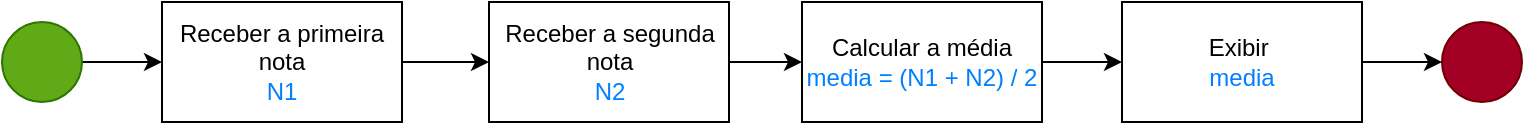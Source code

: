 <mxfile version="28.0.7" pages="14">
  <diagram name="Página-1" id="SX2uQiUAX7lSWOiT3LaV">
    <mxGraphModel dx="1594" dy="914" grid="1" gridSize="10" guides="1" tooltips="1" connect="1" arrows="1" fold="1" page="1" pageScale="1" pageWidth="827" pageHeight="1169" math="0" shadow="0">
      <root>
        <mxCell id="0" />
        <mxCell id="1" parent="0" />
        <mxCell id="BZRTwxR85-qrf9XuoJa8-1" style="edgeStyle=orthogonalEdgeStyle;rounded=0;orthogonalLoop=1;jettySize=auto;html=1;entryX=0;entryY=0.5;entryDx=0;entryDy=0;" edge="1" parent="1" source="BZRTwxR85-qrf9XuoJa8-2" target="BZRTwxR85-qrf9XuoJa8-5">
          <mxGeometry relative="1" as="geometry" />
        </mxCell>
        <mxCell id="BZRTwxR85-qrf9XuoJa8-2" value="" style="ellipse;whiteSpace=wrap;html=1;aspect=fixed;fillColor=#60a917;fontColor=#ffffff;strokeColor=#2D7600;" vertex="1" parent="1">
          <mxGeometry x="50" y="200" width="40" height="40" as="geometry" />
        </mxCell>
        <mxCell id="BZRTwxR85-qrf9XuoJa8-3" value="" style="ellipse;whiteSpace=wrap;html=1;aspect=fixed;fillColor=light-dark(#A20025,#FF0000);strokeColor=light-dark(#6F0000,#FF6868);fontColor=#ffffff;" vertex="1" parent="1">
          <mxGeometry x="770" y="200" width="40" height="40" as="geometry" />
        </mxCell>
        <mxCell id="BZRTwxR85-qrf9XuoJa8-4" style="edgeStyle=orthogonalEdgeStyle;rounded=0;orthogonalLoop=1;jettySize=auto;html=1;entryX=0;entryY=0.5;entryDx=0;entryDy=0;" edge="1" parent="1" source="BZRTwxR85-qrf9XuoJa8-5" target="BZRTwxR85-qrf9XuoJa8-7">
          <mxGeometry relative="1" as="geometry" />
        </mxCell>
        <mxCell id="BZRTwxR85-qrf9XuoJa8-5" value="Receber a primeira nota&lt;div&gt;&lt;font style=&quot;color: light-dark(rgb(0, 127, 255), rgb(51, 51, 255));&quot;&gt;N1&lt;/font&gt;&lt;/div&gt;" style="rounded=0;whiteSpace=wrap;html=1;" vertex="1" parent="1">
          <mxGeometry x="130" y="190" width="120" height="60" as="geometry" />
        </mxCell>
        <mxCell id="BZRTwxR85-qrf9XuoJa8-6" style="edgeStyle=orthogonalEdgeStyle;rounded=0;orthogonalLoop=1;jettySize=auto;html=1;exitX=1;exitY=0.5;exitDx=0;exitDy=0;entryX=0;entryY=0.5;entryDx=0;entryDy=0;" edge="1" parent="1" source="BZRTwxR85-qrf9XuoJa8-7" target="BZRTwxR85-qrf9XuoJa8-9">
          <mxGeometry relative="1" as="geometry" />
        </mxCell>
        <mxCell id="BZRTwxR85-qrf9XuoJa8-7" value="Receber a segunda nota&lt;div&gt;&lt;font style=&quot;color: light-dark(rgb(0, 127, 255), rgb(0, 0, 255));&quot;&gt;N2&lt;/font&gt;&lt;/div&gt;" style="rounded=0;whiteSpace=wrap;html=1;" vertex="1" parent="1">
          <mxGeometry x="293.5" y="190" width="120" height="60" as="geometry" />
        </mxCell>
        <mxCell id="BZRTwxR85-qrf9XuoJa8-8" style="edgeStyle=orthogonalEdgeStyle;rounded=0;orthogonalLoop=1;jettySize=auto;html=1;exitX=1;exitY=0.5;exitDx=0;exitDy=0;entryX=0;entryY=0.5;entryDx=0;entryDy=0;" edge="1" parent="1" source="BZRTwxR85-qrf9XuoJa8-9" target="BZRTwxR85-qrf9XuoJa8-11">
          <mxGeometry relative="1" as="geometry" />
        </mxCell>
        <mxCell id="BZRTwxR85-qrf9XuoJa8-9" value="Calcular a média&lt;div&gt;&lt;font style=&quot;color: light-dark(rgb(0, 127, 255), rgb(0, 0, 255));&quot;&gt;media = (N1 + N2) / 2&lt;/font&gt;&lt;/div&gt;" style="rounded=0;whiteSpace=wrap;html=1;" vertex="1" parent="1">
          <mxGeometry x="450" y="190" width="120" height="60" as="geometry" />
        </mxCell>
        <mxCell id="BZRTwxR85-qrf9XuoJa8-10" style="edgeStyle=orthogonalEdgeStyle;rounded=0;orthogonalLoop=1;jettySize=auto;html=1;exitX=1;exitY=0.5;exitDx=0;exitDy=0;" edge="1" parent="1" source="BZRTwxR85-qrf9XuoJa8-11" target="BZRTwxR85-qrf9XuoJa8-3">
          <mxGeometry relative="1" as="geometry" />
        </mxCell>
        <mxCell id="BZRTwxR85-qrf9XuoJa8-11" value="&lt;div&gt;&lt;font style=&quot;&quot;&gt;Exibir&amp;nbsp;&lt;/font&gt;&lt;/div&gt;&lt;div&gt;&lt;font style=&quot;color: light-dark(rgb(0, 127, 255), rgb(0, 0, 255));&quot;&gt;media&lt;/font&gt;&lt;/div&gt;" style="rounded=0;whiteSpace=wrap;html=1;" vertex="1" parent="1">
          <mxGeometry x="610" y="190" width="120" height="60" as="geometry" />
        </mxCell>
      </root>
    </mxGraphModel>
  </diagram>
  <diagram name="Página-2" id="p73LHZcXN6AnTe_rZuDc">
    <mxGraphModel dx="542" dy="306" grid="1" gridSize="10" guides="1" tooltips="1" connect="1" arrows="1" fold="1" page="1" pageScale="1" pageWidth="827" pageHeight="1169" math="0" shadow="0">
      <root>
        <mxCell id="0" />
        <mxCell id="1" parent="0" />
        <mxCell id="BuyGtD8ECy8CztNBaefz-1" style="edgeStyle=orthogonalEdgeStyle;rounded=0;orthogonalLoop=1;jettySize=auto;html=1;entryX=0;entryY=0.5;entryDx=0;entryDy=0;" edge="1" parent="1" source="BuyGtD8ECy8CztNBaefz-2" target="BuyGtD8ECy8CztNBaefz-5">
          <mxGeometry relative="1" as="geometry" />
        </mxCell>
        <mxCell id="BuyGtD8ECy8CztNBaefz-2" value="" style="ellipse;whiteSpace=wrap;html=1;aspect=fixed;fillColor=#60a917;fontColor=#ffffff;strokeColor=#2D7600;" vertex="1" parent="1">
          <mxGeometry x="310" y="360" width="40" height="40" as="geometry" />
        </mxCell>
        <mxCell id="BuyGtD8ECy8CztNBaefz-3" value="" style="ellipse;whiteSpace=wrap;html=1;aspect=fixed;fillColor=light-dark(#A20025,#FF0000);strokeColor=light-dark(#6F0000,#FF6868);fontColor=#ffffff;" vertex="1" parent="1">
          <mxGeometry x="1450" y="370" width="40" height="40" as="geometry" />
        </mxCell>
        <mxCell id="BuyGtD8ECy8CztNBaefz-4" style="edgeStyle=orthogonalEdgeStyle;rounded=0;orthogonalLoop=1;jettySize=auto;html=1;entryX=0;entryY=0.5;entryDx=0;entryDy=0;" edge="1" parent="1" source="BuyGtD8ECy8CztNBaefz-5" target="BuyGtD8ECy8CztNBaefz-7">
          <mxGeometry relative="1" as="geometry" />
        </mxCell>
        <mxCell id="BuyGtD8ECy8CztNBaefz-5" value="Receber a primeira nota&lt;div&gt;&lt;font style=&quot;color: light-dark(rgb(0, 127, 255), rgb(51, 51, 255));&quot;&gt;N1&lt;/font&gt;&lt;/div&gt;" style="rounded=0;whiteSpace=wrap;html=1;" vertex="1" parent="1">
          <mxGeometry x="390" y="350" width="120" height="60" as="geometry" />
        </mxCell>
        <mxCell id="BuyGtD8ECy8CztNBaefz-6" style="edgeStyle=orthogonalEdgeStyle;rounded=0;orthogonalLoop=1;jettySize=auto;html=1;exitX=1;exitY=0.5;exitDx=0;exitDy=0;entryX=0;entryY=0.5;entryDx=0;entryDy=0;" edge="1" parent="1" source="BuyGtD8ECy8CztNBaefz-7" target="BuyGtD8ECy8CztNBaefz-9">
          <mxGeometry relative="1" as="geometry" />
        </mxCell>
        <mxCell id="BuyGtD8ECy8CztNBaefz-7" value="Receber a segunda nota&lt;div&gt;&lt;font style=&quot;color: light-dark(rgb(0, 127, 255), rgb(0, 0, 255));&quot;&gt;N2&lt;/font&gt;&lt;/div&gt;" style="rounded=0;whiteSpace=wrap;html=1;" vertex="1" parent="1">
          <mxGeometry x="553.5" y="350" width="120" height="60" as="geometry" />
        </mxCell>
        <mxCell id="BuyGtD8ECy8CztNBaefz-8" style="edgeStyle=orthogonalEdgeStyle;rounded=0;orthogonalLoop=1;jettySize=auto;html=1;exitX=1;exitY=0.5;exitDx=0;exitDy=0;entryX=0;entryY=0.5;entryDx=0;entryDy=0;" edge="1" parent="1" source="BuyGtD8ECy8CztNBaefz-9" target="BuyGtD8ECy8CztNBaefz-11">
          <mxGeometry relative="1" as="geometry" />
        </mxCell>
        <mxCell id="BuyGtD8ECy8CztNBaefz-9" value="Calcular a média&lt;div&gt;&lt;font style=&quot;color: light-dark(rgb(0, 127, 255), rgb(0, 0, 255));&quot;&gt;media = (N1 + N2) / 2&lt;/font&gt;&lt;/div&gt;" style="rounded=0;whiteSpace=wrap;html=1;" vertex="1" parent="1">
          <mxGeometry x="710" y="350" width="120" height="60" as="geometry" />
        </mxCell>
        <mxCell id="BuyGtD8ECy8CztNBaefz-13" style="edgeStyle=orthogonalEdgeStyle;rounded=0;orthogonalLoop=1;jettySize=auto;html=1;exitX=1;exitY=0.5;exitDx=0;exitDy=0;" edge="1" parent="1" source="BuyGtD8ECy8CztNBaefz-11" target="BuyGtD8ECy8CztNBaefz-12">
          <mxGeometry relative="1" as="geometry" />
        </mxCell>
        <mxCell id="BuyGtD8ECy8CztNBaefz-11" value="&lt;div&gt;&lt;font style=&quot;&quot;&gt;Exibir&amp;nbsp;&lt;/font&gt;&lt;/div&gt;&lt;div&gt;&lt;font style=&quot;color: light-dark(rgb(0, 127, 255), rgb(0, 0, 255));&quot;&gt;media&lt;/font&gt;&lt;/div&gt;" style="rounded=0;whiteSpace=wrap;html=1;" vertex="1" parent="1">
          <mxGeometry x="870" y="350" width="120" height="60" as="geometry" />
        </mxCell>
        <mxCell id="BuyGtD8ECy8CztNBaefz-15" style="edgeStyle=orthogonalEdgeStyle;rounded=0;orthogonalLoop=1;jettySize=auto;html=1;exitX=0.5;exitY=0;exitDx=0;exitDy=0;" edge="1" parent="1" source="BuyGtD8ECy8CztNBaefz-12" target="BuyGtD8ECy8CztNBaefz-14">
          <mxGeometry relative="1" as="geometry" />
        </mxCell>
        <mxCell id="BuyGtD8ECy8CztNBaefz-20" style="edgeStyle=orthogonalEdgeStyle;rounded=0;orthogonalLoop=1;jettySize=auto;html=1;" edge="1" parent="1" source="BuyGtD8ECy8CztNBaefz-12" target="BuyGtD8ECy8CztNBaefz-16">
          <mxGeometry relative="1" as="geometry">
            <Array as="points">
              <mxPoint x="1080" y="460" />
            </Array>
          </mxGeometry>
        </mxCell>
        <mxCell id="BuyGtD8ECy8CztNBaefz-12" value="" style="rhombus;whiteSpace=wrap;html=1;" vertex="1" parent="1">
          <mxGeometry x="1040" y="340" width="80" height="80" as="geometry" />
        </mxCell>
        <mxCell id="BuyGtD8ECy8CztNBaefz-23" style="edgeStyle=orthogonalEdgeStyle;rounded=0;orthogonalLoop=1;jettySize=auto;html=1;exitX=1;exitY=0.5;exitDx=0;exitDy=0;" edge="1" parent="1" source="BuyGtD8ECy8CztNBaefz-14" target="BuyGtD8ECy8CztNBaefz-3">
          <mxGeometry relative="1" as="geometry" />
        </mxCell>
        <mxCell id="BuyGtD8ECy8CztNBaefz-14" value="Exibir &lt;font style=&quot;color: light-dark(rgb(0, 127, 255), rgb(0, 0, 255));&quot;&gt;&quot;#partiuestágio&quot;&lt;/font&gt;" style="rounded=0;whiteSpace=wrap;html=1;" vertex="1" parent="1">
          <mxGeometry x="1230" y="260" width="170" height="80" as="geometry" />
        </mxCell>
        <mxCell id="BuyGtD8ECy8CztNBaefz-24" style="edgeStyle=orthogonalEdgeStyle;rounded=0;orthogonalLoop=1;jettySize=auto;html=1;" edge="1" parent="1" source="BuyGtD8ECy8CztNBaefz-16" target="BuyGtD8ECy8CztNBaefz-3">
          <mxGeometry relative="1" as="geometry" />
        </mxCell>
        <mxCell id="BuyGtD8ECy8CztNBaefz-16" value="Exibir &lt;font style=&quot;color: light-dark(rgb(0, 127, 255), rgb(0, 0, 255));&quot;&gt;&quot;#partiutentardenovo&quot;&lt;/font&gt;" style="rounded=0;whiteSpace=wrap;html=1;" vertex="1" parent="1">
          <mxGeometry x="1230" y="420" width="170" height="80" as="geometry" />
        </mxCell>
        <mxCell id="BuyGtD8ECy8CztNBaefz-22" value="[ media &amp;gt;= 5 ]" style="text;html=1;align=center;verticalAlign=middle;whiteSpace=wrap;rounded=0;" vertex="1" parent="1">
          <mxGeometry x="1110" y="270" width="80" height="30" as="geometry" />
        </mxCell>
        <mxCell id="BuyGtD8ECy8CztNBaefz-25" value="[ media &amp;lt; 5 ]" style="text;html=1;align=center;verticalAlign=middle;whiteSpace=wrap;rounded=0;" vertex="1" parent="1">
          <mxGeometry x="1110" y="430" width="70" height="30" as="geometry" />
        </mxCell>
      </root>
    </mxGraphModel>
  </diagram>
  <diagram name="Página-3" id="HnavkFi5ICpMMMQS2q3W">
    <mxGraphModel dx="978" dy="581" grid="1" gridSize="10" guides="1" tooltips="1" connect="1" arrows="1" fold="1" page="1" pageScale="1" pageWidth="827" pageHeight="1169" math="0" shadow="0">
      <root>
        <mxCell id="0" />
        <mxCell id="1" parent="0" />
        <mxCell id="OThzZIAiGrZEYqxo_ZBN-13" style="edgeStyle=orthogonalEdgeStyle;rounded=0;orthogonalLoop=1;jettySize=auto;html=1;" parent="1" source="OThzZIAiGrZEYqxo_ZBN-1" target="OThzZIAiGrZEYqxo_ZBN-2" edge="1">
          <mxGeometry relative="1" as="geometry" />
        </mxCell>
        <mxCell id="OThzZIAiGrZEYqxo_ZBN-1" value="" style="ellipse;whiteSpace=wrap;html=1;aspect=fixed;fillColor=#60a917;fontColor=#ffffff;strokeColor=#2D7600;" parent="1" vertex="1">
          <mxGeometry x="40" y="320" width="40" height="40" as="geometry" />
        </mxCell>
        <mxCell id="OThzZIAiGrZEYqxo_ZBN-14" style="edgeStyle=orthogonalEdgeStyle;rounded=0;orthogonalLoop=1;jettySize=auto;html=1;exitX=1;exitY=0.5;exitDx=0;exitDy=0;" parent="1" source="OThzZIAiGrZEYqxo_ZBN-2" target="OThzZIAiGrZEYqxo_ZBN-3" edge="1">
          <mxGeometry relative="1" as="geometry" />
        </mxCell>
        <mxCell id="OThzZIAiGrZEYqxo_ZBN-2" value="Receber&lt;div&gt;&lt;font style=&quot;color: rgb(0, 127, 255);&quot;&gt;sexo&lt;/font&gt;&lt;/div&gt;" style="rounded=0;whiteSpace=wrap;html=1;" parent="1" vertex="1">
          <mxGeometry x="130" y="310" width="120" height="60" as="geometry" />
        </mxCell>
        <mxCell id="OThzZIAiGrZEYqxo_ZBN-15" style="edgeStyle=orthogonalEdgeStyle;rounded=0;orthogonalLoop=1;jettySize=auto;html=1;exitX=1;exitY=0.5;exitDx=0;exitDy=0;" parent="1" source="OThzZIAiGrZEYqxo_ZBN-3" target="OThzZIAiGrZEYqxo_ZBN-4" edge="1">
          <mxGeometry relative="1" as="geometry" />
        </mxCell>
        <mxCell id="OThzZIAiGrZEYqxo_ZBN-3" value="Receber&lt;div&gt;&lt;font style=&quot;color: rgb(0, 127, 255);&quot;&gt;idade&lt;/font&gt;&lt;/div&gt;" style="rounded=0;whiteSpace=wrap;html=1;" parent="1" vertex="1">
          <mxGeometry x="293" y="310" width="120" height="60" as="geometry" />
        </mxCell>
        <mxCell id="OThzZIAiGrZEYqxo_ZBN-17" style="edgeStyle=orthogonalEdgeStyle;rounded=0;orthogonalLoop=1;jettySize=auto;html=1;" parent="1" source="OThzZIAiGrZEYqxo_ZBN-4" target="OThzZIAiGrZEYqxo_ZBN-6" edge="1">
          <mxGeometry relative="1" as="geometry">
            <Array as="points">
              <mxPoint x="530" y="200" />
            </Array>
          </mxGeometry>
        </mxCell>
        <mxCell id="OThzZIAiGrZEYqxo_ZBN-19" style="edgeStyle=orthogonalEdgeStyle;rounded=0;orthogonalLoop=1;jettySize=auto;html=1;" parent="1" source="OThzZIAiGrZEYqxo_ZBN-4" target="OThzZIAiGrZEYqxo_ZBN-10" edge="1">
          <mxGeometry relative="1" as="geometry">
            <Array as="points">
              <mxPoint x="530" y="480" />
            </Array>
          </mxGeometry>
        </mxCell>
        <mxCell id="OThzZIAiGrZEYqxo_ZBN-4" value="" style="rhombus;whiteSpace=wrap;html=1;" parent="1" vertex="1">
          <mxGeometry x="490" y="300" width="80" height="80" as="geometry" />
        </mxCell>
        <mxCell id="OThzZIAiGrZEYqxo_ZBN-20" style="edgeStyle=orthogonalEdgeStyle;rounded=0;orthogonalLoop=1;jettySize=auto;html=1;" parent="1" source="OThzZIAiGrZEYqxo_ZBN-6" target="OThzZIAiGrZEYqxo_ZBN-8" edge="1">
          <mxGeometry relative="1" as="geometry">
            <Array as="points">
              <mxPoint x="710" y="130" />
            </Array>
          </mxGeometry>
        </mxCell>
        <mxCell id="OThzZIAiGrZEYqxo_ZBN-21" style="edgeStyle=orthogonalEdgeStyle;rounded=0;orthogonalLoop=1;jettySize=auto;html=1;" parent="1" source="OThzZIAiGrZEYqxo_ZBN-6" target="OThzZIAiGrZEYqxo_ZBN-9" edge="1">
          <mxGeometry relative="1" as="geometry">
            <Array as="points">
              <mxPoint x="710" y="270" />
            </Array>
          </mxGeometry>
        </mxCell>
        <mxCell id="OThzZIAiGrZEYqxo_ZBN-6" value="" style="rhombus;whiteSpace=wrap;html=1;" parent="1" vertex="1">
          <mxGeometry x="670" y="160" width="80" height="80" as="geometry" />
        </mxCell>
        <mxCell id="8WKqUvJD2gD9kUtft7SY-3" style="edgeStyle=orthogonalEdgeStyle;rounded=0;orthogonalLoop=1;jettySize=auto;html=1;exitX=1;exitY=0.5;exitDx=0;exitDy=0;" parent="1" source="OThzZIAiGrZEYqxo_ZBN-8" target="8WKqUvJD2gD9kUtft7SY-1" edge="1">
          <mxGeometry relative="1" as="geometry" />
        </mxCell>
        <mxCell id="OThzZIAiGrZEYqxo_ZBN-8" value="Exibir &lt;font style=&quot;color: rgb(0, 127, 255);&quot;&gt;&quot;você é homem maior de idade&quot;&lt;/font&gt;" style="rounded=0;whiteSpace=wrap;html=1;" parent="1" vertex="1">
          <mxGeometry x="850" y="100" width="220" height="60" as="geometry" />
        </mxCell>
        <mxCell id="8WKqUvJD2gD9kUtft7SY-10" style="edgeStyle=orthogonalEdgeStyle;rounded=0;orthogonalLoop=1;jettySize=auto;html=1;" parent="1" source="OThzZIAiGrZEYqxo_ZBN-9" target="8WKqUvJD2gD9kUtft7SY-1" edge="1">
          <mxGeometry relative="1" as="geometry" />
        </mxCell>
        <mxCell id="OThzZIAiGrZEYqxo_ZBN-9" value="Exibir &lt;font style=&quot;color: rgb(0, 127, 255);&quot;&gt;&quot;você é homem e menino&quot;&lt;/font&gt;" style="rounded=0;whiteSpace=wrap;html=1;" parent="1" vertex="1">
          <mxGeometry x="850" y="240" width="220" height="60" as="geometry" />
        </mxCell>
        <mxCell id="OThzZIAiGrZEYqxo_ZBN-22" style="edgeStyle=orthogonalEdgeStyle;rounded=0;orthogonalLoop=1;jettySize=auto;html=1;" parent="1" source="OThzZIAiGrZEYqxo_ZBN-10" target="OThzZIAiGrZEYqxo_ZBN-11" edge="1">
          <mxGeometry relative="1" as="geometry">
            <Array as="points">
              <mxPoint x="710" y="410" />
            </Array>
          </mxGeometry>
        </mxCell>
        <mxCell id="OThzZIAiGrZEYqxo_ZBN-23" style="edgeStyle=orthogonalEdgeStyle;rounded=0;orthogonalLoop=1;jettySize=auto;html=1;" parent="1" source="OThzZIAiGrZEYqxo_ZBN-10" target="OThzZIAiGrZEYqxo_ZBN-12" edge="1">
          <mxGeometry relative="1" as="geometry">
            <Array as="points">
              <mxPoint x="710" y="550" />
            </Array>
          </mxGeometry>
        </mxCell>
        <mxCell id="OThzZIAiGrZEYqxo_ZBN-10" value="" style="rhombus;whiteSpace=wrap;html=1;" parent="1" vertex="1">
          <mxGeometry x="670" y="440" width="80" height="80" as="geometry" />
        </mxCell>
        <mxCell id="8WKqUvJD2gD9kUtft7SY-9" style="edgeStyle=orthogonalEdgeStyle;rounded=0;orthogonalLoop=1;jettySize=auto;html=1;" parent="1" source="OThzZIAiGrZEYqxo_ZBN-11" target="8WKqUvJD2gD9kUtft7SY-1" edge="1">
          <mxGeometry relative="1" as="geometry" />
        </mxCell>
        <mxCell id="OThzZIAiGrZEYqxo_ZBN-11" value="Exibir &lt;font style=&quot;color: rgb(0, 127, 255);&quot;&gt;&quot;você é homem maior de idade&quot;&lt;/font&gt;" style="rounded=0;whiteSpace=wrap;html=1;" parent="1" vertex="1">
          <mxGeometry x="850" y="380" width="220" height="60" as="geometry" />
        </mxCell>
        <mxCell id="8WKqUvJD2gD9kUtft7SY-7" style="edgeStyle=orthogonalEdgeStyle;rounded=0;orthogonalLoop=1;jettySize=auto;html=1;exitX=1;exitY=0.5;exitDx=0;exitDy=0;entryX=0.5;entryY=1;entryDx=0;entryDy=0;" parent="1" source="OThzZIAiGrZEYqxo_ZBN-12" target="8WKqUvJD2gD9kUtft7SY-1" edge="1">
          <mxGeometry relative="1" as="geometry" />
        </mxCell>
        <mxCell id="OThzZIAiGrZEYqxo_ZBN-12" value="Exibir &lt;font style=&quot;color: rgb(0, 127, 255);&quot;&gt;&quot;você é mulher e menina&quot;&lt;/font&gt;" style="rounded=0;whiteSpace=wrap;html=1;" parent="1" vertex="1">
          <mxGeometry x="850" y="520" width="220" height="60" as="geometry" />
        </mxCell>
        <mxCell id="OThzZIAiGrZEYqxo_ZBN-16" value="[ sexo == homem ]" style="text;html=1;align=center;verticalAlign=middle;whiteSpace=wrap;rounded=0;" parent="1" vertex="1">
          <mxGeometry x="540" y="170" width="110" height="30" as="geometry" />
        </mxCell>
        <mxCell id="OThzZIAiGrZEYqxo_ZBN-24" value="[ sexo == homem ]" style="text;html=1;align=center;verticalAlign=middle;whiteSpace=wrap;rounded=0;" parent="1" vertex="1">
          <mxGeometry x="540" y="450" width="110" height="30" as="geometry" />
        </mxCell>
        <mxCell id="OThzZIAiGrZEYqxo_ZBN-25" value="[ idade &amp;gt;= 18]" style="text;html=1;align=center;verticalAlign=middle;whiteSpace=wrap;rounded=0;" parent="1" vertex="1">
          <mxGeometry x="727" y="100" width="100" height="30" as="geometry" />
        </mxCell>
        <mxCell id="OThzZIAiGrZEYqxo_ZBN-26" value="[ idade &amp;gt;= 18]" style="text;html=1;align=center;verticalAlign=middle;whiteSpace=wrap;rounded=0;" parent="1" vertex="1">
          <mxGeometry x="727" y="380" width="100" height="30" as="geometry" />
        </mxCell>
        <mxCell id="OThzZIAiGrZEYqxo_ZBN-27" value="[ idade &amp;lt; 18]" style="text;html=1;align=center;verticalAlign=middle;whiteSpace=wrap;rounded=0;" parent="1" vertex="1">
          <mxGeometry x="727" y="240" width="100" height="30" as="geometry" />
        </mxCell>
        <mxCell id="OThzZIAiGrZEYqxo_ZBN-29" value="[ idade &amp;lt; 18]" style="text;html=1;align=center;verticalAlign=middle;whiteSpace=wrap;rounded=0;" parent="1" vertex="1">
          <mxGeometry x="727" y="520" width="100" height="30" as="geometry" />
        </mxCell>
        <mxCell id="8WKqUvJD2gD9kUtft7SY-1" value="" style="ellipse;whiteSpace=wrap;html=1;aspect=fixed;fillColor=light-dark(#A20025,#FF0000);strokeColor=light-dark(#6F0000,#FF6868);fontColor=#ffffff;" parent="1" vertex="1">
          <mxGeometry x="1300" y="320" width="40" height="40" as="geometry" />
        </mxCell>
      </root>
    </mxGraphModel>
  </diagram>
  <diagram name="Página-4" id="cbVYnf_O7NVpYUL67BlY">
    <mxGraphModel dx="3535" dy="1528" grid="1" gridSize="10" guides="1" tooltips="1" connect="1" arrows="1" fold="1" page="1" pageScale="1" pageWidth="827" pageHeight="1169" math="0" shadow="0">
      <root>
        <mxCell id="0" />
        <mxCell id="1" parent="0" />
        <mxCell id="Ww3T-VvimN0pjbq8unJB-1" style="edgeStyle=orthogonalEdgeStyle;rounded=0;orthogonalLoop=1;jettySize=auto;html=1;entryX=0;entryY=0.5;entryDx=0;entryDy=0;" edge="1" parent="1" source="Ww3T-VvimN0pjbq8unJB-2" target="Ww3T-VvimN0pjbq8unJB-5">
          <mxGeometry relative="1" as="geometry" />
        </mxCell>
        <mxCell id="Ww3T-VvimN0pjbq8unJB-2" value="" style="ellipse;whiteSpace=wrap;html=1;aspect=fixed;fillColor=#60a917;fontColor=#ffffff;strokeColor=#2D7600;" vertex="1" parent="1">
          <mxGeometry x="-430" y="470" width="40" height="40" as="geometry" />
        </mxCell>
        <mxCell id="Ww3T-VvimN0pjbq8unJB-3" value="" style="ellipse;whiteSpace=wrap;html=1;aspect=fixed;fillColor=light-dark(#A20025,#FF0000);strokeColor=light-dark(#6F0000,#FF6868);fontColor=#ffffff;" vertex="1" parent="1">
          <mxGeometry x="360" y="480" width="40" height="40" as="geometry" />
        </mxCell>
        <mxCell id="Ww3T-VvimN0pjbq8unJB-21" style="edgeStyle=orthogonalEdgeStyle;rounded=0;orthogonalLoop=1;jettySize=auto;html=1;" edge="1" parent="1" source="Ww3T-VvimN0pjbq8unJB-5" target="Ww3T-VvimN0pjbq8unJB-14">
          <mxGeometry relative="1" as="geometry" />
        </mxCell>
        <mxCell id="Ww3T-VvimN0pjbq8unJB-5" value="Receber horas dormidas por noite&lt;div&gt;&lt;font color=&quot;#007fff&quot;&gt;horas&lt;/font&gt;&lt;/div&gt;" style="rounded=0;whiteSpace=wrap;html=1;" vertex="1" parent="1">
          <mxGeometry x="-350" y="460" width="120" height="60" as="geometry" />
        </mxCell>
        <mxCell id="Ww3T-VvimN0pjbq8unJB-12" style="edgeStyle=orthogonalEdgeStyle;rounded=0;orthogonalLoop=1;jettySize=auto;html=1;exitX=0.5;exitY=0;exitDx=0;exitDy=0;" edge="1" parent="1" source="Ww3T-VvimN0pjbq8unJB-14" target="Ww3T-VvimN0pjbq8unJB-16">
          <mxGeometry relative="1" as="geometry" />
        </mxCell>
        <mxCell id="Ww3T-VvimN0pjbq8unJB-13" style="edgeStyle=orthogonalEdgeStyle;rounded=0;orthogonalLoop=1;jettySize=auto;html=1;" edge="1" parent="1" source="Ww3T-VvimN0pjbq8unJB-14" target="Ww3T-VvimN0pjbq8unJB-18">
          <mxGeometry relative="1" as="geometry">
            <Array as="points">
              <mxPoint x="-110" y="570" />
            </Array>
          </mxGeometry>
        </mxCell>
        <mxCell id="O1vpuVbeEp51p329nOcv-5" style="edgeStyle=orthogonalEdgeStyle;rounded=0;orthogonalLoop=1;jettySize=auto;html=1;" edge="1" parent="1" source="Ww3T-VvimN0pjbq8unJB-14" target="O1vpuVbeEp51p329nOcv-1">
          <mxGeometry relative="1" as="geometry">
            <Array as="points">
              <mxPoint x="-110" y="260" />
            </Array>
          </mxGeometry>
        </mxCell>
        <mxCell id="O1vpuVbeEp51p329nOcv-9" style="edgeStyle=orthogonalEdgeStyle;rounded=0;orthogonalLoop=1;jettySize=auto;html=1;" edge="1" parent="1" source="Ww3T-VvimN0pjbq8unJB-14" target="O1vpuVbeEp51p329nOcv-2">
          <mxGeometry relative="1" as="geometry">
            <Array as="points">
              <mxPoint x="-110" y="730" />
            </Array>
          </mxGeometry>
        </mxCell>
        <mxCell id="Ww3T-VvimN0pjbq8unJB-14" value="" style="rhombus;whiteSpace=wrap;html=1;" vertex="1" parent="1">
          <mxGeometry x="-150" y="450" width="80" height="80" as="geometry" />
        </mxCell>
        <mxCell id="Ww3T-VvimN0pjbq8unJB-15" style="edgeStyle=orthogonalEdgeStyle;rounded=0;orthogonalLoop=1;jettySize=auto;html=1;exitX=1;exitY=0.5;exitDx=0;exitDy=0;" edge="1" parent="1" source="Ww3T-VvimN0pjbq8unJB-16" target="Ww3T-VvimN0pjbq8unJB-3">
          <mxGeometry relative="1" as="geometry" />
        </mxCell>
        <mxCell id="Ww3T-VvimN0pjbq8unJB-16" value="Exibir &lt;font style=&quot;color: light-dark(rgb(0, 127, 255), rgb(0, 0, 255));&quot;&gt;&quot;#Pouca concetração&quot;&lt;/font&gt;" style="rounded=0;whiteSpace=wrap;html=1;" vertex="1" parent="1">
          <mxGeometry x="70" y="370" width="170" height="80" as="geometry" />
        </mxCell>
        <mxCell id="Ww3T-VvimN0pjbq8unJB-17" style="edgeStyle=orthogonalEdgeStyle;rounded=0;orthogonalLoop=1;jettySize=auto;html=1;" edge="1" parent="1" source="Ww3T-VvimN0pjbq8unJB-18" target="Ww3T-VvimN0pjbq8unJB-3">
          <mxGeometry relative="1" as="geometry" />
        </mxCell>
        <mxCell id="Ww3T-VvimN0pjbq8unJB-18" value="Exibir &lt;font style=&quot;color: light-dark(rgb(0, 127, 255), rgb(0, 0, 255));&quot;&gt;&quot;Boa concentração&quot;&lt;/font&gt;" style="rounded=0;whiteSpace=wrap;html=1;" vertex="1" parent="1">
          <mxGeometry x="70" y="530" width="170" height="80" as="geometry" />
        </mxCell>
        <mxCell id="O1vpuVbeEp51p329nOcv-12" style="edgeStyle=orthogonalEdgeStyle;rounded=0;orthogonalLoop=1;jettySize=auto;html=1;" edge="1" parent="1" source="O1vpuVbeEp51p329nOcv-1" target="Ww3T-VvimN0pjbq8unJB-3">
          <mxGeometry relative="1" as="geometry" />
        </mxCell>
        <mxCell id="O1vpuVbeEp51p329nOcv-1" value="Exibir &lt;font style=&quot;color: light-dark(rgb(0, 127, 255), rgb(0, 0, 255));&quot;&gt;&quot;#zumbi&quot;&lt;/font&gt;" style="rounded=0;whiteSpace=wrap;html=1;" vertex="1" parent="1">
          <mxGeometry x="70" y="220" width="170" height="80" as="geometry" />
        </mxCell>
        <mxCell id="O1vpuVbeEp51p329nOcv-11" style="edgeStyle=orthogonalEdgeStyle;rounded=0;orthogonalLoop=1;jettySize=auto;html=1;" edge="1" parent="1" source="O1vpuVbeEp51p329nOcv-2" target="Ww3T-VvimN0pjbq8unJB-3">
          <mxGeometry relative="1" as="geometry" />
        </mxCell>
        <mxCell id="O1vpuVbeEp51p329nOcv-2" value="Exibir &lt;font style=&quot;color: light-dark(rgb(0, 127, 255), rgb(0, 0, 255));&quot;&gt;&quot;Olha a preguiça!&quot;&lt;/font&gt;" style="rounded=0;whiteSpace=wrap;html=1;" vertex="1" parent="1">
          <mxGeometry x="70" y="690" width="170" height="80" as="geometry" />
        </mxCell>
        <mxCell id="O1vpuVbeEp51p329nOcv-4" value="[ horas &amp;gt;= 0 &amp;amp;&amp;amp; horas &amp;lt;=4 ]" style="text;html=1;align=center;verticalAlign=middle;whiteSpace=wrap;rounded=0;" vertex="1" parent="1">
          <mxGeometry x="-100" y="230" width="150" height="30" as="geometry" />
        </mxCell>
        <mxCell id="O1vpuVbeEp51p329nOcv-6" value="[ horas &amp;gt; 4 &amp;amp;&amp;amp; horas &amp;lt; 7 ]" style="text;html=1;align=center;verticalAlign=middle;whiteSpace=wrap;rounded=0;" vertex="1" parent="1">
          <mxGeometry x="-100" y="380" width="150" height="30" as="geometry" />
        </mxCell>
        <mxCell id="O1vpuVbeEp51p329nOcv-8" value="[ horas &amp;gt;= 7 &amp;amp;&amp;amp; horas &amp;lt;=9 ]" style="text;html=1;align=center;verticalAlign=middle;whiteSpace=wrap;rounded=0;" vertex="1" parent="1">
          <mxGeometry x="-100" y="540" width="150" height="30" as="geometry" />
        </mxCell>
        <mxCell id="O1vpuVbeEp51p329nOcv-10" value="[ horas &amp;gt; 9 ]" style="text;html=1;align=center;verticalAlign=middle;whiteSpace=wrap;rounded=0;" vertex="1" parent="1">
          <mxGeometry x="-100" y="700" width="150" height="30" as="geometry" />
        </mxCell>
      </root>
    </mxGraphModel>
  </diagram>
  <diagram name="Página-5" id="oDTGZJwfKX-if2ybojGd">
    <mxGraphModel dx="1593" dy="899" grid="1" gridSize="10" guides="1" tooltips="1" connect="1" arrows="1" fold="1" page="1" pageScale="1" pageWidth="827" pageHeight="1169" math="0" shadow="0">
      <root>
        <mxCell id="0" />
        <mxCell id="1" parent="0" />
        <mxCell id="f0ev56zdYPC9zsvNalEB-1" style="edgeStyle=orthogonalEdgeStyle;rounded=0;orthogonalLoop=1;jettySize=auto;html=1;entryX=0;entryY=0.5;entryDx=0;entryDy=0;" edge="1" parent="1" source="f0ev56zdYPC9zsvNalEB-2" target="f0ev56zdYPC9zsvNalEB-5">
          <mxGeometry relative="1" as="geometry" />
        </mxCell>
        <mxCell id="f0ev56zdYPC9zsvNalEB-2" value="" style="ellipse;whiteSpace=wrap;html=1;aspect=fixed;fillColor=#60a917;fontColor=#ffffff;strokeColor=#2D7600;" vertex="1" parent="1">
          <mxGeometry x="100" y="590" width="40" height="40" as="geometry" />
        </mxCell>
        <mxCell id="f0ev56zdYPC9zsvNalEB-3" value="" style="ellipse;whiteSpace=wrap;html=1;aspect=fixed;fillColor=light-dark(#A20025,#FF0000);strokeColor=light-dark(#6F0000,#FF6868);fontColor=#ffffff;" vertex="1" parent="1">
          <mxGeometry x="1430" y="590" width="40" height="40" as="geometry" />
        </mxCell>
        <mxCell id="f0ev56zdYPC9zsvNalEB-24" style="edgeStyle=orthogonalEdgeStyle;rounded=0;orthogonalLoop=1;jettySize=auto;html=1;" edge="1" parent="1" source="f0ev56zdYPC9zsvNalEB-5" target="f0ev56zdYPC9zsvNalEB-23">
          <mxGeometry relative="1" as="geometry" />
        </mxCell>
        <mxCell id="f0ev56zdYPC9zsvNalEB-5" value="Receber salário de estagiário&lt;div&gt;&lt;font color=&quot;#007fff&quot;&gt;salEst&lt;/font&gt;&lt;/div&gt;" style="rounded=0;whiteSpace=wrap;html=1;" vertex="1" parent="1">
          <mxGeometry x="180" y="580" width="120" height="60" as="geometry" />
        </mxCell>
        <mxCell id="f0ev56zdYPC9zsvNalEB-32" style="edgeStyle=orthogonalEdgeStyle;rounded=0;orthogonalLoop=1;jettySize=auto;html=1;" edge="1" parent="1" source="f0ev56zdYPC9zsvNalEB-10" target="f0ev56zdYPC9zsvNalEB-16">
          <mxGeometry relative="1" as="geometry">
            <Array as="points">
              <mxPoint x="880" y="300" />
            </Array>
          </mxGeometry>
        </mxCell>
        <mxCell id="f0ev56zdYPC9zsvNalEB-33" style="edgeStyle=orthogonalEdgeStyle;rounded=0;orthogonalLoop=1;jettySize=auto;html=1;" edge="1" parent="1" source="f0ev56zdYPC9zsvNalEB-10" target="f0ev56zdYPC9zsvNalEB-12">
          <mxGeometry relative="1" as="geometry">
            <Array as="points">
              <mxPoint x="880" y="455" />
            </Array>
          </mxGeometry>
        </mxCell>
        <mxCell id="f0ev56zdYPC9zsvNalEB-35" style="edgeStyle=orthogonalEdgeStyle;rounded=0;orthogonalLoop=1;jettySize=auto;html=1;" edge="1" parent="1" source="f0ev56zdYPC9zsvNalEB-10" target="f0ev56zdYPC9zsvNalEB-14">
          <mxGeometry relative="1" as="geometry" />
        </mxCell>
        <mxCell id="f0ev56zdYPC9zsvNalEB-37" style="edgeStyle=orthogonalEdgeStyle;rounded=0;orthogonalLoop=1;jettySize=auto;html=1;" edge="1" parent="1" source="f0ev56zdYPC9zsvNalEB-10" target="f0ev56zdYPC9zsvNalEB-18">
          <mxGeometry relative="1" as="geometry">
            <Array as="points">
              <mxPoint x="880" y="770" />
            </Array>
          </mxGeometry>
        </mxCell>
        <mxCell id="f0ev56zdYPC9zsvNalEB-40" style="edgeStyle=orthogonalEdgeStyle;rounded=0;orthogonalLoop=1;jettySize=auto;html=1;" edge="1" parent="1" source="f0ev56zdYPC9zsvNalEB-10" target="f0ev56zdYPC9zsvNalEB-38">
          <mxGeometry relative="1" as="geometry">
            <Array as="points">
              <mxPoint x="880" y="930" />
            </Array>
          </mxGeometry>
        </mxCell>
        <mxCell id="f0ev56zdYPC9zsvNalEB-10" value="" style="rhombus;whiteSpace=wrap;html=1;" vertex="1" parent="1">
          <mxGeometry x="840" y="570" width="80" height="80" as="geometry" />
        </mxCell>
        <mxCell id="f0ev56zdYPC9zsvNalEB-42" style="edgeStyle=orthogonalEdgeStyle;rounded=0;orthogonalLoop=1;jettySize=auto;html=1;" edge="1" parent="1" source="f0ev56zdYPC9zsvNalEB-12" target="f0ev56zdYPC9zsvNalEB-3">
          <mxGeometry relative="1" as="geometry" />
        </mxCell>
        <mxCell id="f0ev56zdYPC9zsvNalEB-12" value="Exibir &lt;font style=&quot;color: light-dark(rgb(0, 127, 255), rgb(0, 0, 255));&quot;&gt;&quot;#ragazzonosabado&quot;&lt;/font&gt;" style="rounded=0;whiteSpace=wrap;html=1;" vertex="1" parent="1">
          <mxGeometry x="1160" y="415" width="170" height="80" as="geometry" />
        </mxCell>
        <mxCell id="f0ev56zdYPC9zsvNalEB-43" style="edgeStyle=orthogonalEdgeStyle;rounded=0;orthogonalLoop=1;jettySize=auto;html=1;" edge="1" parent="1" source="f0ev56zdYPC9zsvNalEB-14" target="f0ev56zdYPC9zsvNalEB-3">
          <mxGeometry relative="1" as="geometry" />
        </mxCell>
        <mxCell id="f0ev56zdYPC9zsvNalEB-14" value="Exibir &lt;font style=&quot;color: light-dark(rgb(0, 127, 255), rgb(0, 0, 255));&quot;&gt;&quot;#cinemanamorada&quot;&lt;/font&gt;" style="rounded=0;whiteSpace=wrap;html=1;" vertex="1" parent="1">
          <mxGeometry x="1156" y="570" width="170" height="80" as="geometry" />
        </mxCell>
        <mxCell id="f0ev56zdYPC9zsvNalEB-41" style="edgeStyle=orthogonalEdgeStyle;rounded=0;orthogonalLoop=1;jettySize=auto;html=1;" edge="1" parent="1" source="f0ev56zdYPC9zsvNalEB-16" target="f0ev56zdYPC9zsvNalEB-3">
          <mxGeometry relative="1" as="geometry" />
        </mxCell>
        <mxCell id="f0ev56zdYPC9zsvNalEB-16" value="Exibir &lt;font style=&quot;color: light-dark(rgb(0, 127, 255), rgb(0, 0, 255));&quot;&gt;&quot;#controletotal&quot;&lt;/font&gt;" style="rounded=0;whiteSpace=wrap;html=1;" vertex="1" parent="1">
          <mxGeometry x="1160" y="260" width="170" height="80" as="geometry" />
        </mxCell>
        <mxCell id="f0ev56zdYPC9zsvNalEB-44" style="edgeStyle=orthogonalEdgeStyle;rounded=0;orthogonalLoop=1;jettySize=auto;html=1;" edge="1" parent="1" source="f0ev56zdYPC9zsvNalEB-18" target="f0ev56zdYPC9zsvNalEB-3">
          <mxGeometry relative="1" as="geometry" />
        </mxCell>
        <mxCell id="f0ev56zdYPC9zsvNalEB-18" value="Exibir &lt;font style=&quot;color: light-dark(rgb(0, 127, 255), rgb(0, 0, 255));&quot;&gt;&quot;#novogame&quot;&lt;/font&gt;" style="rounded=0;whiteSpace=wrap;html=1;" vertex="1" parent="1">
          <mxGeometry x="1156" y="730" width="170" height="80" as="geometry" />
        </mxCell>
        <mxCell id="f0ev56zdYPC9zsvNalEB-19" value="[ mediadia &amp;lt; 15 ]" style="text;html=1;align=center;verticalAlign=middle;whiteSpace=wrap;rounded=0;" vertex="1" parent="1">
          <mxGeometry x="880" y="270" width="150" height="30" as="geometry" />
        </mxCell>
        <mxCell id="f0ev56zdYPC9zsvNalEB-20" value="[ mediadia &amp;gt;= 15 &amp;amp;&amp;amp; mediadia &amp;lt;= 20 ]" style="text;html=1;align=center;verticalAlign=middle;whiteSpace=wrap;rounded=0;" vertex="1" parent="1">
          <mxGeometry x="900" y="425" width="220" height="30" as="geometry" />
        </mxCell>
        <mxCell id="f0ev56zdYPC9zsvNalEB-26" style="edgeStyle=orthogonalEdgeStyle;rounded=0;orthogonalLoop=1;jettySize=auto;html=1;" edge="1" parent="1" source="f0ev56zdYPC9zsvNalEB-23" target="f0ev56zdYPC9zsvNalEB-25">
          <mxGeometry relative="1" as="geometry" />
        </mxCell>
        <mxCell id="f0ev56zdYPC9zsvNalEB-23" value="Receber valor da faculdade&lt;div&gt;&lt;font color=&quot;#007fff&quot;&gt;valFac&lt;/font&gt;&lt;/div&gt;" style="rounded=0;whiteSpace=wrap;html=1;" vertex="1" parent="1">
          <mxGeometry x="360" y="580" width="120" height="60" as="geometry" />
        </mxCell>
        <mxCell id="f0ev56zdYPC9zsvNalEB-28" style="edgeStyle=orthogonalEdgeStyle;rounded=0;orthogonalLoop=1;jettySize=auto;html=1;" edge="1" parent="1" source="f0ev56zdYPC9zsvNalEB-25" target="f0ev56zdYPC9zsvNalEB-10">
          <mxGeometry relative="1" as="geometry" />
        </mxCell>
        <mxCell id="f0ev56zdYPC9zsvNalEB-25" value="&lt;div&gt;&lt;font&gt;Calcular média diária&lt;/font&gt;&lt;/div&gt;&lt;div&gt;&lt;font color=&quot;#007fff&quot;&gt;mediadia = ( salEst - valFac ) / 30&lt;/font&gt;&lt;/div&gt;" style="rounded=0;whiteSpace=wrap;html=1;" vertex="1" parent="1">
          <mxGeometry x="540" y="580" width="210" height="60" as="geometry" />
        </mxCell>
        <mxCell id="f0ev56zdYPC9zsvNalEB-30" value="[ mediadia &amp;gt; 20 &amp;amp;&amp;amp; mediadia &amp;lt; 25 ]" style="text;html=1;align=center;verticalAlign=middle;whiteSpace=wrap;rounded=0;" vertex="1" parent="1">
          <mxGeometry x="920" y="580" width="220" height="30" as="geometry" />
        </mxCell>
        <mxCell id="f0ev56zdYPC9zsvNalEB-31" value="[ mediadia &amp;gt;= 25 &amp;amp;&amp;amp; mediadia &amp;lt;= 30 ]" style="text;html=1;align=center;verticalAlign=middle;whiteSpace=wrap;rounded=0;" vertex="1" parent="1">
          <mxGeometry x="900" y="740" width="220" height="30" as="geometry" />
        </mxCell>
        <mxCell id="f0ev56zdYPC9zsvNalEB-45" style="edgeStyle=orthogonalEdgeStyle;rounded=0;orthogonalLoop=1;jettySize=auto;html=1;" edge="1" parent="1" source="f0ev56zdYPC9zsvNalEB-38" target="f0ev56zdYPC9zsvNalEB-3">
          <mxGeometry relative="1" as="geometry" />
        </mxCell>
        <mxCell id="f0ev56zdYPC9zsvNalEB-38" value="Exibir &lt;font style=&quot;color: light-dark(rgb(0, 127, 255), rgb(0, 0, 255));&quot;&gt;&quot;#tobonito&quot;&lt;/font&gt;" style="rounded=0;whiteSpace=wrap;html=1;" vertex="1" parent="1">
          <mxGeometry x="1156" y="890" width="170" height="80" as="geometry" />
        </mxCell>
        <mxCell id="f0ev56zdYPC9zsvNalEB-39" value="[ mediadia &amp;gt; 30 ]" style="text;html=1;align=center;verticalAlign=middle;whiteSpace=wrap;rounded=0;" vertex="1" parent="1">
          <mxGeometry x="840" y="900" width="220" height="30" as="geometry" />
        </mxCell>
      </root>
    </mxGraphModel>
  </diagram>
  <diagram name="Página-6" id="KZ5a6D9OPFbXqdvbRo4A">
    <mxGraphModel dx="2860" dy="2404" grid="1" gridSize="10" guides="1" tooltips="1" connect="1" arrows="1" fold="1" page="1" pageScale="1" pageWidth="827" pageHeight="1169" math="0" shadow="0">
      <root>
        <mxCell id="0" />
        <mxCell id="1" parent="0" />
        <mxCell id="Q8xfbRDNpUl3NfJvCK1I-1" style="edgeStyle=orthogonalEdgeStyle;rounded=0;orthogonalLoop=1;jettySize=auto;html=1;entryX=0;entryY=0.5;entryDx=0;entryDy=0;" parent="1" source="Q8xfbRDNpUl3NfJvCK1I-2" target="Q8xfbRDNpUl3NfJvCK1I-4" edge="1">
          <mxGeometry relative="1" as="geometry" />
        </mxCell>
        <mxCell id="Q8xfbRDNpUl3NfJvCK1I-2" value="" style="ellipse;whiteSpace=wrap;html=1;aspect=fixed;fillColor=#60a917;fontColor=#ffffff;strokeColor=#2D7600;" parent="1" vertex="1">
          <mxGeometry x="-280" y="370" width="40" height="40" as="geometry" />
        </mxCell>
        <mxCell id="Q8xfbRDNpUl3NfJvCK1I-10" style="edgeStyle=orthogonalEdgeStyle;rounded=0;orthogonalLoop=1;jettySize=auto;html=1;" parent="1" source="Q8xfbRDNpUl3NfJvCK1I-4" target="Q8xfbRDNpUl3NfJvCK1I-9" edge="1">
          <mxGeometry relative="1" as="geometry" />
        </mxCell>
        <mxCell id="Q8xfbRDNpUl3NfJvCK1I-4" value="Receber o primeiro número&lt;div&gt;&lt;font style=&quot;color: light-dark(rgb(0, 127, 255), rgb(51, 51, 255));&quot;&gt;N1&lt;/font&gt;&lt;/div&gt;" style="rounded=0;whiteSpace=wrap;html=1;" parent="1" vertex="1">
          <mxGeometry x="-200" y="360" width="120" height="60" as="geometry" />
        </mxCell>
        <mxCell id="DtHdOm5Ds9ymEftPP0dQ-23" style="edgeStyle=orthogonalEdgeStyle;rounded=0;orthogonalLoop=1;jettySize=auto;html=1;" parent="1" source="Q8xfbRDNpUl3NfJvCK1I-8" target="DtHdOm5Ds9ymEftPP0dQ-7" edge="1">
          <mxGeometry relative="1" as="geometry" />
        </mxCell>
        <mxCell id="Q8xfbRDNpUl3NfJvCK1I-8" value="Receber o terceiro número&lt;div&gt;&lt;font style=&quot;color: light-dark(rgb(0, 127, 255), rgb(51, 51, 255));&quot;&gt;N3&lt;/font&gt;&lt;/div&gt;" style="rounded=0;whiteSpace=wrap;html=1;" parent="1" vertex="1">
          <mxGeometry x="120" y="360" width="120" height="60" as="geometry" />
        </mxCell>
        <mxCell id="Q8xfbRDNpUl3NfJvCK1I-11" style="edgeStyle=orthogonalEdgeStyle;rounded=0;orthogonalLoop=1;jettySize=auto;html=1;" parent="1" source="Q8xfbRDNpUl3NfJvCK1I-9" target="Q8xfbRDNpUl3NfJvCK1I-8" edge="1">
          <mxGeometry relative="1" as="geometry" />
        </mxCell>
        <mxCell id="Q8xfbRDNpUl3NfJvCK1I-9" value="Receber o segundo número&lt;div&gt;&lt;font style=&quot;color: light-dark(rgb(0, 127, 255), rgb(51, 51, 255));&quot;&gt;N2&lt;/font&gt;&lt;/div&gt;" style="rounded=0;whiteSpace=wrap;html=1;" parent="1" vertex="1">
          <mxGeometry x="-40" y="360" width="120" height="60" as="geometry" />
        </mxCell>
        <mxCell id="hME9Qoj6jTSABTEKsKsb-4" style="edgeStyle=orthogonalEdgeStyle;rounded=0;orthogonalLoop=1;jettySize=auto;html=1;" edge="1" parent="1" source="DtHdOm5Ds9ymEftPP0dQ-7" target="hME9Qoj6jTSABTEKsKsb-2">
          <mxGeometry relative="1" as="geometry">
            <Array as="points">
              <mxPoint x="360" y="175" />
            </Array>
          </mxGeometry>
        </mxCell>
        <mxCell id="hME9Qoj6jTSABTEKsKsb-104" style="edgeStyle=orthogonalEdgeStyle;rounded=0;orthogonalLoop=1;jettySize=auto;html=1;" edge="1" parent="1" source="DtHdOm5Ds9ymEftPP0dQ-7" target="hME9Qoj6jTSABTEKsKsb-81">
          <mxGeometry relative="1" as="geometry">
            <Array as="points">
              <mxPoint x="360" y="685" />
            </Array>
          </mxGeometry>
        </mxCell>
        <mxCell id="DtHdOm5Ds9ymEftPP0dQ-7" value="" style="rhombus;whiteSpace=wrap;html=1;" parent="1" vertex="1">
          <mxGeometry x="320" y="350" width="80" height="80" as="geometry" />
        </mxCell>
        <mxCell id="DtHdOm5Ds9ymEftPP0dQ-17" value="[ N1 &amp;gt;= N2 ]" style="text;html=1;align=center;verticalAlign=middle;whiteSpace=wrap;rounded=0;" parent="1" vertex="1">
          <mxGeometry x="330" y="150" width="135" height="25" as="geometry" />
        </mxCell>
        <mxCell id="hME9Qoj6jTSABTEKsKsb-22" style="edgeStyle=orthogonalEdgeStyle;rounded=0;orthogonalLoop=1;jettySize=auto;html=1;" edge="1" parent="1" source="hME9Qoj6jTSABTEKsKsb-2" target="hME9Qoj6jTSABTEKsKsb-20">
          <mxGeometry relative="1" as="geometry">
            <Array as="points">
              <mxPoint x="650" y="30" />
            </Array>
          </mxGeometry>
        </mxCell>
        <mxCell id="hME9Qoj6jTSABTEKsKsb-44" style="edgeStyle=orthogonalEdgeStyle;rounded=0;orthogonalLoop=1;jettySize=auto;html=1;" edge="1" parent="1" source="hME9Qoj6jTSABTEKsKsb-2" target="hME9Qoj6jTSABTEKsKsb-39">
          <mxGeometry relative="1" as="geometry">
            <Array as="points">
              <mxPoint x="650" y="310" />
            </Array>
          </mxGeometry>
        </mxCell>
        <mxCell id="hME9Qoj6jTSABTEKsKsb-2" value="" style="rhombus;whiteSpace=wrap;html=1;" vertex="1" parent="1">
          <mxGeometry x="610" y="135" width="80" height="80" as="geometry" />
        </mxCell>
        <mxCell id="hME9Qoj6jTSABTEKsKsb-77" style="edgeStyle=orthogonalEdgeStyle;rounded=0;orthogonalLoop=1;jettySize=auto;html=1;" edge="1" parent="1" source="hME9Qoj6jTSABTEKsKsb-9" target="hME9Qoj6jTSABTEKsKsb-27">
          <mxGeometry relative="1" as="geometry">
            <Array as="points">
              <mxPoint x="1050" y="95" />
            </Array>
          </mxGeometry>
        </mxCell>
        <mxCell id="hME9Qoj6jTSABTEKsKsb-108" style="edgeStyle=orthogonalEdgeStyle;rounded=0;orthogonalLoop=1;jettySize=auto;html=1;" edge="1" parent="1" source="hME9Qoj6jTSABTEKsKsb-9" target="hME9Qoj6jTSABTEKsKsb-12">
          <mxGeometry relative="1" as="geometry">
            <Array as="points">
              <mxPoint x="1050" y="-30" />
            </Array>
          </mxGeometry>
        </mxCell>
        <mxCell id="hME9Qoj6jTSABTEKsKsb-9" value="" style="rhombus;whiteSpace=wrap;html=1;" vertex="1" parent="1">
          <mxGeometry x="1010" y="-5" width="80" height="80" as="geometry" />
        </mxCell>
        <mxCell id="hME9Qoj6jTSABTEKsKsb-11" value="[ N1 &amp;gt;= N3 ]" style="text;html=1;align=center;verticalAlign=middle;resizable=0;points=[];autosize=1;strokeColor=none;fillColor=none;" vertex="1" parent="1">
          <mxGeometry x="650" y="35" width="90" height="30" as="geometry" />
        </mxCell>
        <mxCell id="hME9Qoj6jTSABTEKsKsb-107" style="edgeStyle=orthogonalEdgeStyle;rounded=0;orthogonalLoop=1;jettySize=auto;html=1;" edge="1" parent="1" source="hME9Qoj6jTSABTEKsKsb-12" target="hME9Qoj6jTSABTEKsKsb-25">
          <mxGeometry relative="1" as="geometry" />
        </mxCell>
        <mxCell id="hME9Qoj6jTSABTEKsKsb-12" value="&lt;font style=&quot;color: rgb(0, 127, 255);&quot;&gt;N2 = b&lt;/font&gt;" style="rounded=0;whiteSpace=wrap;html=1;" vertex="1" parent="1">
          <mxGeometry x="1150" y="-60" width="120" height="60" as="geometry" />
        </mxCell>
        <mxCell id="hME9Qoj6jTSABTEKsKsb-14" value="[ N2 &amp;gt;= N3 ]" style="text;html=1;align=center;verticalAlign=middle;resizable=0;points=[];autosize=1;strokeColor=none;fillColor=none;" vertex="1" parent="1">
          <mxGeometry x="1040" y="-60" width="90" height="30" as="geometry" />
        </mxCell>
        <mxCell id="hME9Qoj6jTSABTEKsKsb-16" value="[ N2 &amp;lt;= N3 ]" style="text;html=1;align=center;verticalAlign=middle;resizable=0;points=[];autosize=1;strokeColor=none;fillColor=none;" vertex="1" parent="1">
          <mxGeometry x="1040" y="95" width="90" height="30" as="geometry" />
        </mxCell>
        <mxCell id="hME9Qoj6jTSABTEKsKsb-24" style="edgeStyle=orthogonalEdgeStyle;rounded=0;orthogonalLoop=1;jettySize=auto;html=1;" edge="1" parent="1" source="hME9Qoj6jTSABTEKsKsb-20" target="hME9Qoj6jTSABTEKsKsb-9">
          <mxGeometry relative="1" as="geometry" />
        </mxCell>
        <mxCell id="hME9Qoj6jTSABTEKsKsb-20" value="&lt;font style=&quot;color: rgb(0, 127, 255);&quot;&gt;N1 = c&lt;/font&gt;" style="rounded=0;whiteSpace=wrap;html=1;" vertex="1" parent="1">
          <mxGeometry x="800" y="5" width="120" height="60" as="geometry" />
        </mxCell>
        <mxCell id="hME9Qoj6jTSABTEKsKsb-113" style="edgeStyle=orthogonalEdgeStyle;rounded=0;orthogonalLoop=1;jettySize=auto;html=1;" edge="1" parent="1" source="hME9Qoj6jTSABTEKsKsb-25" target="hME9Qoj6jTSABTEKsKsb-112">
          <mxGeometry relative="1" as="geometry" />
        </mxCell>
        <mxCell id="hME9Qoj6jTSABTEKsKsb-25" value="&lt;font style=&quot;color: rgb(0, 127, 255);&quot;&gt;N3 = a&lt;/font&gt;" style="rounded=0;whiteSpace=wrap;html=1;" vertex="1" parent="1">
          <mxGeometry x="1330" y="-60" width="120" height="60" as="geometry" />
        </mxCell>
        <mxCell id="hME9Qoj6jTSABTEKsKsb-78" style="edgeStyle=orthogonalEdgeStyle;rounded=0;orthogonalLoop=1;jettySize=auto;html=1;" edge="1" parent="1" source="hME9Qoj6jTSABTEKsKsb-27" target="hME9Qoj6jTSABTEKsKsb-28">
          <mxGeometry relative="1" as="geometry" />
        </mxCell>
        <mxCell id="hME9Qoj6jTSABTEKsKsb-27" value="&lt;font style=&quot;color: rgb(0, 127, 255);&quot;&gt;N2 = a&lt;/font&gt;" style="rounded=0;whiteSpace=wrap;html=1;" vertex="1" parent="1">
          <mxGeometry x="1150" y="65" width="120" height="60" as="geometry" />
        </mxCell>
        <mxCell id="hME9Qoj6jTSABTEKsKsb-114" style="edgeStyle=orthogonalEdgeStyle;rounded=0;orthogonalLoop=1;jettySize=auto;html=1;" edge="1" parent="1" source="hME9Qoj6jTSABTEKsKsb-28" target="hME9Qoj6jTSABTEKsKsb-112">
          <mxGeometry relative="1" as="geometry" />
        </mxCell>
        <mxCell id="hME9Qoj6jTSABTEKsKsb-28" value="&lt;font style=&quot;color: rgb(0, 127, 255);&quot;&gt;N3 = b&lt;/font&gt;" style="rounded=0;whiteSpace=wrap;html=1;" vertex="1" parent="1">
          <mxGeometry x="1330" y="65" width="120" height="60" as="geometry" />
        </mxCell>
        <mxCell id="hME9Qoj6jTSABTEKsKsb-47" style="edgeStyle=orthogonalEdgeStyle;rounded=0;orthogonalLoop=1;jettySize=auto;html=1;" edge="1" parent="1" source="hME9Qoj6jTSABTEKsKsb-39" target="hME9Qoj6jTSABTEKsKsb-42">
          <mxGeometry relative="1" as="geometry" />
        </mxCell>
        <mxCell id="hME9Qoj6jTSABTEKsKsb-39" value="&lt;font style=&quot;color: rgb(0, 127, 255);&quot;&gt;N1 = b&lt;/font&gt;" style="rounded=0;whiteSpace=wrap;html=1;" vertex="1" parent="1">
          <mxGeometry x="780" y="280" width="120" height="60" as="geometry" />
        </mxCell>
        <mxCell id="hME9Qoj6jTSABTEKsKsb-41" style="edgeStyle=orthogonalEdgeStyle;rounded=0;orthogonalLoop=1;jettySize=auto;html=1;" edge="1" parent="1" source="hME9Qoj6jTSABTEKsKsb-42" target="hME9Qoj6jTSABTEKsKsb-43">
          <mxGeometry relative="1" as="geometry" />
        </mxCell>
        <mxCell id="hME9Qoj6jTSABTEKsKsb-42" value="&lt;font style=&quot;color: rgb(0, 127, 255);&quot;&gt;N2 = a&lt;/font&gt;" style="rounded=0;whiteSpace=wrap;html=1;" vertex="1" parent="1">
          <mxGeometry x="1000" y="280" width="120" height="60" as="geometry" />
        </mxCell>
        <mxCell id="hME9Qoj6jTSABTEKsKsb-115" style="edgeStyle=orthogonalEdgeStyle;rounded=0;orthogonalLoop=1;jettySize=auto;html=1;" edge="1" parent="1" source="hME9Qoj6jTSABTEKsKsb-43" target="hME9Qoj6jTSABTEKsKsb-112">
          <mxGeometry relative="1" as="geometry" />
        </mxCell>
        <mxCell id="hME9Qoj6jTSABTEKsKsb-43" value="&lt;font style=&quot;color: rgb(0, 127, 255);&quot;&gt;N3 = c&lt;/font&gt;" style="rounded=0;whiteSpace=wrap;html=1;" vertex="1" parent="1">
          <mxGeometry x="1220" y="280" width="120" height="60" as="geometry" />
        </mxCell>
        <mxCell id="hME9Qoj6jTSABTEKsKsb-45" value="[ N1 &amp;lt;= N3 ]" style="text;html=1;align=center;verticalAlign=middle;resizable=0;points=[];autosize=1;strokeColor=none;fillColor=none;" vertex="1" parent="1">
          <mxGeometry x="650" y="280" width="90" height="30" as="geometry" />
        </mxCell>
        <mxCell id="hME9Qoj6jTSABTEKsKsb-79" style="edgeStyle=orthogonalEdgeStyle;rounded=0;orthogonalLoop=1;jettySize=auto;html=1;" edge="1" parent="1" source="hME9Qoj6jTSABTEKsKsb-81" target="hME9Qoj6jTSABTEKsKsb-91">
          <mxGeometry relative="1" as="geometry">
            <Array as="points">
              <mxPoint x="650" y="540" />
            </Array>
          </mxGeometry>
        </mxCell>
        <mxCell id="hME9Qoj6jTSABTEKsKsb-80" style="edgeStyle=orthogonalEdgeStyle;rounded=0;orthogonalLoop=1;jettySize=auto;html=1;" edge="1" parent="1" source="hME9Qoj6jTSABTEKsKsb-81" target="hME9Qoj6jTSABTEKsKsb-97">
          <mxGeometry relative="1" as="geometry">
            <Array as="points">
              <mxPoint x="650" y="820" />
            </Array>
          </mxGeometry>
        </mxCell>
        <mxCell id="hME9Qoj6jTSABTEKsKsb-81" value="" style="rhombus;whiteSpace=wrap;html=1;" vertex="1" parent="1">
          <mxGeometry x="610" y="645" width="80" height="80" as="geometry" />
        </mxCell>
        <mxCell id="hME9Qoj6jTSABTEKsKsb-83" style="edgeStyle=orthogonalEdgeStyle;rounded=0;orthogonalLoop=1;jettySize=auto;html=1;" edge="1" parent="1" source="hME9Qoj6jTSABTEKsKsb-84" target="hME9Qoj6jTSABTEKsKsb-94">
          <mxGeometry relative="1" as="geometry">
            <Array as="points">
              <mxPoint x="1050" y="605" />
            </Array>
          </mxGeometry>
        </mxCell>
        <mxCell id="hME9Qoj6jTSABTEKsKsb-110" style="edgeStyle=orthogonalEdgeStyle;rounded=0;orthogonalLoop=1;jettySize=auto;html=1;" edge="1" parent="1" source="hME9Qoj6jTSABTEKsKsb-84" target="hME9Qoj6jTSABTEKsKsb-87">
          <mxGeometry relative="1" as="geometry">
            <Array as="points">
              <mxPoint x="1050" y="485" />
            </Array>
          </mxGeometry>
        </mxCell>
        <mxCell id="hME9Qoj6jTSABTEKsKsb-84" value="" style="rhombus;whiteSpace=wrap;html=1;" vertex="1" parent="1">
          <mxGeometry x="1010" y="505" width="80" height="80" as="geometry" />
        </mxCell>
        <mxCell id="hME9Qoj6jTSABTEKsKsb-85" value="[ N1 &amp;lt;= N3 ]" style="text;html=1;align=center;verticalAlign=middle;resizable=0;points=[];autosize=1;strokeColor=none;fillColor=none;" vertex="1" parent="1">
          <mxGeometry x="650" y="545" width="90" height="30" as="geometry" />
        </mxCell>
        <mxCell id="hME9Qoj6jTSABTEKsKsb-111" style="edgeStyle=orthogonalEdgeStyle;rounded=0;orthogonalLoop=1;jettySize=auto;html=1;" edge="1" parent="1" source="hME9Qoj6jTSABTEKsKsb-87" target="hME9Qoj6jTSABTEKsKsb-92">
          <mxGeometry relative="1" as="geometry" />
        </mxCell>
        <mxCell id="hME9Qoj6jTSABTEKsKsb-87" value="&lt;font style=&quot;color: rgb(0, 127, 255);&quot;&gt;N2 = c&lt;/font&gt;" style="rounded=0;whiteSpace=wrap;html=1;" vertex="1" parent="1">
          <mxGeometry x="1150" y="455" width="120" height="60" as="geometry" />
        </mxCell>
        <mxCell id="hME9Qoj6jTSABTEKsKsb-88" value="[ N2 &amp;gt;= N3 ]" style="text;html=1;align=center;verticalAlign=middle;resizable=0;points=[];autosize=1;strokeColor=none;fillColor=none;" vertex="1" parent="1">
          <mxGeometry x="1040" y="455" width="90" height="30" as="geometry" />
        </mxCell>
        <mxCell id="hME9Qoj6jTSABTEKsKsb-89" value="[ N2 &amp;lt;= N3 ]" style="text;html=1;align=center;verticalAlign=middle;resizable=0;points=[];autosize=1;strokeColor=none;fillColor=none;" vertex="1" parent="1">
          <mxGeometry x="1040" y="605" width="90" height="30" as="geometry" />
        </mxCell>
        <mxCell id="hME9Qoj6jTSABTEKsKsb-90" style="edgeStyle=orthogonalEdgeStyle;rounded=0;orthogonalLoop=1;jettySize=auto;html=1;" edge="1" parent="1" source="hME9Qoj6jTSABTEKsKsb-91" target="hME9Qoj6jTSABTEKsKsb-84">
          <mxGeometry relative="1" as="geometry" />
        </mxCell>
        <mxCell id="hME9Qoj6jTSABTEKsKsb-91" value="&lt;font style=&quot;color: rgb(0, 127, 255);&quot;&gt;N1 = a&lt;/font&gt;" style="rounded=0;whiteSpace=wrap;html=1;" vertex="1" parent="1">
          <mxGeometry x="800" y="515" width="120" height="60" as="geometry" />
        </mxCell>
        <mxCell id="hME9Qoj6jTSABTEKsKsb-116" style="edgeStyle=orthogonalEdgeStyle;rounded=0;orthogonalLoop=1;jettySize=auto;html=1;" edge="1" parent="1" source="hME9Qoj6jTSABTEKsKsb-92" target="hME9Qoj6jTSABTEKsKsb-112">
          <mxGeometry relative="1" as="geometry" />
        </mxCell>
        <mxCell id="hME9Qoj6jTSABTEKsKsb-92" value="&lt;font style=&quot;color: rgb(0, 127, 255);&quot;&gt;N3 = b&lt;/font&gt;" style="rounded=0;whiteSpace=wrap;html=1;" vertex="1" parent="1">
          <mxGeometry x="1330" y="455" width="120" height="60" as="geometry" />
        </mxCell>
        <mxCell id="hME9Qoj6jTSABTEKsKsb-93" style="edgeStyle=orthogonalEdgeStyle;rounded=0;orthogonalLoop=1;jettySize=auto;html=1;" edge="1" parent="1" source="hME9Qoj6jTSABTEKsKsb-94" target="hME9Qoj6jTSABTEKsKsb-95">
          <mxGeometry relative="1" as="geometry" />
        </mxCell>
        <mxCell id="hME9Qoj6jTSABTEKsKsb-94" value="&lt;font style=&quot;color: rgb(0, 127, 255);&quot;&gt;N2 = b&lt;/font&gt;" style="rounded=0;whiteSpace=wrap;html=1;" vertex="1" parent="1">
          <mxGeometry x="1150" y="575" width="120" height="60" as="geometry" />
        </mxCell>
        <mxCell id="hME9Qoj6jTSABTEKsKsb-117" style="edgeStyle=orthogonalEdgeStyle;rounded=0;orthogonalLoop=1;jettySize=auto;html=1;" edge="1" parent="1" source="hME9Qoj6jTSABTEKsKsb-95" target="hME9Qoj6jTSABTEKsKsb-112">
          <mxGeometry relative="1" as="geometry" />
        </mxCell>
        <mxCell id="hME9Qoj6jTSABTEKsKsb-95" value="&lt;font style=&quot;color: rgb(0, 127, 255);&quot;&gt;N3 = c&lt;/font&gt;" style="rounded=0;whiteSpace=wrap;html=1;" vertex="1" parent="1">
          <mxGeometry x="1330" y="575" width="120" height="60" as="geometry" />
        </mxCell>
        <mxCell id="hME9Qoj6jTSABTEKsKsb-96" style="edgeStyle=orthogonalEdgeStyle;rounded=0;orthogonalLoop=1;jettySize=auto;html=1;" edge="1" parent="1" source="hME9Qoj6jTSABTEKsKsb-97" target="hME9Qoj6jTSABTEKsKsb-99">
          <mxGeometry relative="1" as="geometry" />
        </mxCell>
        <mxCell id="hME9Qoj6jTSABTEKsKsb-97" value="&lt;font style=&quot;color: rgb(0, 127, 255);&quot;&gt;N1 = b&lt;/font&gt;" style="rounded=0;whiteSpace=wrap;html=1;" vertex="1" parent="1">
          <mxGeometry x="780" y="790" width="120" height="60" as="geometry" />
        </mxCell>
        <mxCell id="hME9Qoj6jTSABTEKsKsb-98" style="edgeStyle=orthogonalEdgeStyle;rounded=0;orthogonalLoop=1;jettySize=auto;html=1;" edge="1" parent="1" source="hME9Qoj6jTSABTEKsKsb-99" target="hME9Qoj6jTSABTEKsKsb-100">
          <mxGeometry relative="1" as="geometry" />
        </mxCell>
        <mxCell id="hME9Qoj6jTSABTEKsKsb-99" value="&lt;font style=&quot;color: rgb(0, 127, 255);&quot;&gt;N2 = c&lt;/font&gt;" style="rounded=0;whiteSpace=wrap;html=1;" vertex="1" parent="1">
          <mxGeometry x="1000" y="790" width="120" height="60" as="geometry" />
        </mxCell>
        <mxCell id="hME9Qoj6jTSABTEKsKsb-118" style="edgeStyle=orthogonalEdgeStyle;rounded=0;orthogonalLoop=1;jettySize=auto;html=1;" edge="1" parent="1" source="hME9Qoj6jTSABTEKsKsb-100" target="hME9Qoj6jTSABTEKsKsb-112">
          <mxGeometry relative="1" as="geometry" />
        </mxCell>
        <mxCell id="hME9Qoj6jTSABTEKsKsb-100" value="&lt;font style=&quot;color: rgb(0, 127, 255);&quot;&gt;N3 = a&lt;/font&gt;" style="rounded=0;whiteSpace=wrap;html=1;" vertex="1" parent="1">
          <mxGeometry x="1220" y="790" width="120" height="60" as="geometry" />
        </mxCell>
        <mxCell id="hME9Qoj6jTSABTEKsKsb-101" value="[ N1 &amp;gt;= N3 ]" style="text;html=1;align=center;verticalAlign=middle;resizable=0;points=[];autosize=1;strokeColor=none;fillColor=none;" vertex="1" parent="1">
          <mxGeometry x="650" y="790" width="90" height="30" as="geometry" />
        </mxCell>
        <mxCell id="hME9Qoj6jTSABTEKsKsb-105" value="[ N1 &amp;lt;= N2 ]" style="text;html=1;align=center;verticalAlign=middle;whiteSpace=wrap;rounded=0;" vertex="1" parent="1">
          <mxGeometry x="330" y="660" width="135" height="25" as="geometry" />
        </mxCell>
        <mxCell id="83Lk3aUYPJV0TNoUV1j4-2" style="edgeStyle=orthogonalEdgeStyle;rounded=0;orthogonalLoop=1;jettySize=auto;html=1;" edge="1" parent="1" source="hME9Qoj6jTSABTEKsKsb-112" target="83Lk3aUYPJV0TNoUV1j4-1">
          <mxGeometry relative="1" as="geometry" />
        </mxCell>
        <mxCell id="hME9Qoj6jTSABTEKsKsb-112" value="Exibir ordem crescente&lt;div&gt;&lt;font style=&quot;color: rgb(0, 127, 255);&quot;&gt;a &lt;/font&gt;+ &lt;font style=&quot;color: rgb(0, 127, 255);&quot;&gt;b &lt;/font&gt;+ &lt;font style=&quot;color: rgb(0, 127, 255);&quot;&gt;c&lt;/font&gt;&lt;/div&gt;" style="rounded=0;whiteSpace=wrap;html=1;" vertex="1" parent="1">
          <mxGeometry x="1640" y="360" width="150" height="60" as="geometry" />
        </mxCell>
        <mxCell id="83Lk3aUYPJV0TNoUV1j4-1" value="" style="ellipse;whiteSpace=wrap;html=1;aspect=fixed;fillColor=light-dark(#A20025,#FF0000);strokeColor=light-dark(#6F0000,#FF6868);fontColor=#ffffff;" vertex="1" parent="1">
          <mxGeometry x="1960" y="370" width="40" height="40" as="geometry" />
        </mxCell>
      </root>
    </mxGraphModel>
  </diagram>
  <diagram name="Página-7" id="1n5Zamq9gAW64TNpQd3s">
    <mxGraphModel dx="1511" dy="898" grid="1" gridSize="10" guides="1" tooltips="1" connect="1" arrows="1" fold="1" page="1" pageScale="1" pageWidth="827" pageHeight="1169" math="0" shadow="0">
      <root>
        <mxCell id="0" />
        <mxCell id="1" parent="0" />
        <mxCell id="ElX5IH0pQlmyjA5pZm1p-1" style="edgeStyle=orthogonalEdgeStyle;rounded=0;orthogonalLoop=1;jettySize=auto;html=1;entryX=0;entryY=0.5;entryDx=0;entryDy=0;labelBackgroundColor=none;fontColor=default;" parent="1" source="ElX5IH0pQlmyjA5pZm1p-2" target="ElX5IH0pQlmyjA5pZm1p-3" edge="1">
          <mxGeometry relative="1" as="geometry" />
        </mxCell>
        <mxCell id="ElX5IH0pQlmyjA5pZm1p-2" value="" style="ellipse;whiteSpace=wrap;html=1;aspect=fixed;labelBackgroundColor=none;fillColor=#60a917;fontColor=#ffffff;strokeColor=#2D7600;" parent="1" vertex="1">
          <mxGeometry x="40" y="440" width="40" height="40" as="geometry" />
        </mxCell>
        <mxCell id="ElX5IH0pQlmyjA5pZm1p-5" style="edgeStyle=orthogonalEdgeStyle;rounded=0;orthogonalLoop=1;jettySize=auto;html=1;labelBackgroundColor=none;fontColor=default;" parent="1" source="ElX5IH0pQlmyjA5pZm1p-3" target="ElX5IH0pQlmyjA5pZm1p-4" edge="1">
          <mxGeometry relative="1" as="geometry" />
        </mxCell>
        <mxCell id="ElX5IH0pQlmyjA5pZm1p-3" value="Receber quantidade total de filhos menores de 18 anos&lt;div&gt;&lt;font style=&quot;color: light-dark(rgb(0, 127, 255), rgb(51, 51, 255));&quot;&gt;qntFilho&lt;/font&gt;&lt;/div&gt;" style="rounded=0;whiteSpace=wrap;html=1;labelBackgroundColor=none;" parent="1" vertex="1">
          <mxGeometry x="120" y="430" width="180" height="60" as="geometry" />
        </mxCell>
        <mxCell id="ElX5IH0pQlmyjA5pZm1p-7" style="edgeStyle=orthogonalEdgeStyle;rounded=0;orthogonalLoop=1;jettySize=auto;html=1;labelBackgroundColor=none;fontColor=default;" parent="1" source="ElX5IH0pQlmyjA5pZm1p-4" target="ElX5IH0pQlmyjA5pZm1p-6" edge="1">
          <mxGeometry relative="1" as="geometry">
            <Array as="points">
              <mxPoint x="390" y="380" />
            </Array>
          </mxGeometry>
        </mxCell>
        <mxCell id="ElX5IH0pQlmyjA5pZm1p-10" style="edgeStyle=orthogonalEdgeStyle;rounded=0;orthogonalLoop=1;jettySize=auto;html=1;labelBackgroundColor=none;fontColor=default;" parent="1" source="ElX5IH0pQlmyjA5pZm1p-4" target="ElX5IH0pQlmyjA5pZm1p-9" edge="1">
          <mxGeometry relative="1" as="geometry">
            <Array as="points">
              <mxPoint x="390" y="540" />
            </Array>
          </mxGeometry>
        </mxCell>
        <mxCell id="ElX5IH0pQlmyjA5pZm1p-4" value="" style="rhombus;whiteSpace=wrap;html=1;labelBackgroundColor=none;" parent="1" vertex="1">
          <mxGeometry x="350" y="420" width="80" height="80" as="geometry" />
        </mxCell>
        <mxCell id="6WFyNieVjum8CfhpNbCv-64" style="edgeStyle=orthogonalEdgeStyle;rounded=0;orthogonalLoop=1;jettySize=auto;html=1;" edge="1" parent="1" source="ElX5IH0pQlmyjA5pZm1p-6" target="6WFyNieVjum8CfhpNbCv-61">
          <mxGeometry relative="1" as="geometry" />
        </mxCell>
        <mxCell id="ElX5IH0pQlmyjA5pZm1p-6" value="Exibir &lt;font style=&quot;color: rgb(0, 127, 255);&quot;&gt;&quot;Sem bolsa&quot;&lt;/font&gt;" style="rounded=0;whiteSpace=wrap;html=1;labelBackgroundColor=none;" parent="1" vertex="1">
          <mxGeometry x="330" y="40" width="120" height="60" as="geometry" />
        </mxCell>
        <mxCell id="ElX5IH0pQlmyjA5pZm1p-8" value="[ qntFilho = 0 ]" style="text;html=1;align=center;verticalAlign=middle;whiteSpace=wrap;rounded=0;labelBackgroundColor=none;" parent="1" vertex="1">
          <mxGeometry x="400" y="390" width="80" height="30" as="geometry" />
        </mxCell>
        <mxCell id="ElX5IH0pQlmyjA5pZm1p-13" style="edgeStyle=orthogonalEdgeStyle;rounded=0;orthogonalLoop=1;jettySize=auto;html=1;labelBackgroundColor=none;fontColor=default;" parent="1" source="ElX5IH0pQlmyjA5pZm1p-9" target="ElX5IH0pQlmyjA5pZm1p-12" edge="1">
          <mxGeometry relative="1" as="geometry" />
        </mxCell>
        <mxCell id="ElX5IH0pQlmyjA5pZm1p-9" value="Receber nome&lt;div&gt;&lt;font style=&quot;color: rgb(0, 127, 255);&quot;&gt;nome&lt;/font&gt;&lt;/div&gt;" style="rounded=0;whiteSpace=wrap;html=1;labelBackgroundColor=none;" parent="1" vertex="1">
          <mxGeometry x="520" y="510" width="120" height="60" as="geometry" />
        </mxCell>
        <mxCell id="ElX5IH0pQlmyjA5pZm1p-11" value="[ qntFilho &amp;gt; 0 ]" style="text;html=1;align=center;verticalAlign=middle;whiteSpace=wrap;rounded=0;labelBackgroundColor=none;" parent="1" vertex="1">
          <mxGeometry x="400" y="510" width="90" height="30" as="geometry" />
        </mxCell>
        <mxCell id="rrOfCMRAHvIuTMGwjJKB-4" style="edgeStyle=orthogonalEdgeStyle;rounded=0;orthogonalLoop=1;jettySize=auto;html=1;labelBackgroundColor=none;fontColor=default;" parent="1" source="ElX5IH0pQlmyjA5pZm1p-12" target="rrOfCMRAHvIuTMGwjJKB-2" edge="1">
          <mxGeometry relative="1" as="geometry" />
        </mxCell>
        <mxCell id="ElX5IH0pQlmyjA5pZm1p-12" value="Receber idade&lt;div&gt;&lt;font style=&quot;color: rgb(0, 127, 255);&quot;&gt;idade&lt;/font&gt;&lt;/div&gt;" style="rounded=0;whiteSpace=wrap;html=1;labelBackgroundColor=none;" parent="1" vertex="1">
          <mxGeometry x="680" y="510" width="120" height="60" as="geometry" />
        </mxCell>
        <mxCell id="cykgWoZQg4nBBdzez2aO-2" style="edgeStyle=orthogonalEdgeStyle;rounded=0;orthogonalLoop=1;jettySize=auto;html=1;exitX=0.5;exitY=0;exitDx=0;exitDy=0;labelBackgroundColor=none;fontColor=default;" parent="1" source="cykgWoZQg4nBBdzez2aO-6" target="cykgWoZQg4nBBdzez2aO-8" edge="1">
          <mxGeometry relative="1" as="geometry" />
        </mxCell>
        <mxCell id="cykgWoZQg4nBBdzez2aO-3" style="edgeStyle=orthogonalEdgeStyle;rounded=0;orthogonalLoop=1;jettySize=auto;html=1;labelBackgroundColor=none;fontColor=default;" parent="1" source="cykgWoZQg4nBBdzez2aO-6" target="cykgWoZQg4nBBdzez2aO-10" edge="1">
          <mxGeometry relative="1" as="geometry">
            <Array as="points">
              <mxPoint x="1040" y="620" />
            </Array>
          </mxGeometry>
        </mxCell>
        <mxCell id="cykgWoZQg4nBBdzez2aO-4" style="edgeStyle=orthogonalEdgeStyle;rounded=0;orthogonalLoop=1;jettySize=auto;html=1;labelBackgroundColor=none;fontColor=default;" parent="1" source="cykgWoZQg4nBBdzez2aO-6" target="cykgWoZQg4nBBdzez2aO-12" edge="1">
          <mxGeometry relative="1" as="geometry">
            <Array as="points">
              <mxPoint x="1040" y="310" />
            </Array>
          </mxGeometry>
        </mxCell>
        <mxCell id="6WFyNieVjum8CfhpNbCv-52" style="edgeStyle=orthogonalEdgeStyle;rounded=0;orthogonalLoop=1;jettySize=auto;html=1;labelBackgroundColor=none;fontColor=default;" edge="1" parent="1" source="cykgWoZQg4nBBdzez2aO-6" target="6WFyNieVjum8CfhpNbCv-49">
          <mxGeometry relative="1" as="geometry">
            <Array as="points">
              <mxPoint x="1040" y="810" />
              <mxPoint x="1910" y="810" />
            </Array>
          </mxGeometry>
        </mxCell>
        <mxCell id="cykgWoZQg4nBBdzez2aO-6" value="" style="rhombus;whiteSpace=wrap;html=1;labelBackgroundColor=none;" parent="1" vertex="1">
          <mxGeometry x="1000" y="500" width="80" height="80" as="geometry" />
        </mxCell>
        <mxCell id="cykgWoZQg4nBBdzez2aO-23" style="edgeStyle=orthogonalEdgeStyle;rounded=0;orthogonalLoop=1;jettySize=auto;html=1;labelBackgroundColor=none;fontColor=default;" parent="1" source="cykgWoZQg4nBBdzez2aO-8" target="cykgWoZQg4nBBdzez2aO-21" edge="1">
          <mxGeometry relative="1" as="geometry" />
        </mxCell>
        <mxCell id="cykgWoZQg4nBBdzez2aO-8" value="&lt;span style=&quot;color: rgb(49, 158, 255);&quot;&gt;&lt;span style=&quot;color: rgb(0, 0, 0);&quot;&gt;Calcular bolsa de 20 reais&lt;/span&gt;&lt;/span&gt;&lt;div&gt;&lt;span style=&quot;color: rgb(49, 158, 255);&quot;&gt;bolsa20 = 20 + bolsa25&lt;/span&gt;&lt;span style=&quot;color: rgb(49, 158, 255); white-space: pre;&quot;&gt;&#x9;&lt;/span&gt;&lt;/div&gt;" style="rounded=0;whiteSpace=wrap;html=1;labelBackgroundColor=none;" parent="1" vertex="1">
          <mxGeometry x="1260" y="420" width="170" height="80" as="geometry" />
        </mxCell>
        <mxCell id="cykgWoZQg4nBBdzez2aO-24" style="edgeStyle=orthogonalEdgeStyle;rounded=0;orthogonalLoop=1;jettySize=auto;html=1;labelBackgroundColor=none;fontColor=default;" parent="1" source="cykgWoZQg4nBBdzez2aO-10" target="cykgWoZQg4nBBdzez2aO-21" edge="1">
          <mxGeometry relative="1" as="geometry" />
        </mxCell>
        <mxCell id="cykgWoZQg4nBBdzez2aO-10" value="&lt;span style=&quot;color: rgb(49, 158, 255);&quot;&gt;&lt;span style=&quot;color: rgb(0, 0, 0);&quot;&gt;Calcular bolsa de 15 reais&lt;/span&gt;&lt;/span&gt;&lt;div&gt;&lt;span style=&quot;color: rgb(49, 158, 255);&quot;&gt;bolsa15 = 15 + bolsa15&lt;/span&gt;&lt;span style=&quot;color: rgb(49, 158, 255); white-space: pre;&quot;&gt;&#x9;&lt;/span&gt;&lt;/div&gt;" style="rounded=0;whiteSpace=wrap;html=1;labelBackgroundColor=none;" parent="1" vertex="1">
          <mxGeometry x="1260" y="580" width="170" height="80" as="geometry" />
        </mxCell>
        <mxCell id="cykgWoZQg4nBBdzez2aO-22" style="edgeStyle=orthogonalEdgeStyle;rounded=0;orthogonalLoop=1;jettySize=auto;html=1;labelBackgroundColor=none;fontColor=default;" parent="1" source="cykgWoZQg4nBBdzez2aO-12" target="cykgWoZQg4nBBdzez2aO-21" edge="1">
          <mxGeometry relative="1" as="geometry" />
        </mxCell>
        <mxCell id="cykgWoZQg4nBBdzez2aO-12" value="&lt;div&gt;&lt;span style=&quot;color: rgb(0, 127, 255);&quot;&gt;&lt;br&gt;&lt;/span&gt;&lt;/div&gt;&lt;span&gt;&lt;font style=&quot;color: rgb(0, 0, 0);&quot;&gt;Calcular bolsa de 25 reais&lt;/font&gt;&lt;/span&gt;&lt;div&gt;&lt;span style=&quot;color: rgb(0, 127, 255);&quot;&gt;bolsa25 = 25 + bolsa25&lt;span style=&quot;white-space: pre;&quot;&gt;&#x9;&lt;/span&gt;&lt;/span&gt;&lt;/div&gt;" style="rounded=0;whiteSpace=wrap;html=1;labelBackgroundColor=none;" parent="1" vertex="1">
          <mxGeometry x="1260" y="270" width="170" height="80" as="geometry" />
        </mxCell>
        <mxCell id="cykgWoZQg4nBBdzez2aO-15" value="[ idade &amp;lt; = 3 ]" style="text;html=1;align=center;verticalAlign=middle;whiteSpace=wrap;rounded=0;labelBackgroundColor=none;" parent="1" vertex="1">
          <mxGeometry x="1050" y="280" width="90" height="30" as="geometry" />
        </mxCell>
        <mxCell id="cykgWoZQg4nBBdzez2aO-16" value="[ idade &amp;gt; 3 &amp;amp;&amp;amp; idade &amp;lt;= 16 ]" style="text;html=1;align=center;verticalAlign=middle;whiteSpace=wrap;rounded=0;labelBackgroundColor=none;" parent="1" vertex="1">
          <mxGeometry x="1050" y="430" width="160" height="30" as="geometry" />
        </mxCell>
        <mxCell id="cykgWoZQg4nBBdzez2aO-17" value="[ idade &amp;gt; 16 &amp;amp;&amp;amp; idade &amp;lt; 18 ]" style="text;html=1;align=center;verticalAlign=middle;whiteSpace=wrap;rounded=0;labelBackgroundColor=none;" parent="1" vertex="1">
          <mxGeometry x="1050" y="590" width="160" height="30" as="geometry" />
        </mxCell>
        <mxCell id="cykgWoZQg4nBBdzez2aO-18" value="[ idade &amp;gt;= 18 ]" style="text;html=1;align=center;verticalAlign=middle;whiteSpace=wrap;rounded=0;labelBackgroundColor=none;" parent="1" vertex="1">
          <mxGeometry x="1050" y="750" width="100" height="30" as="geometry" />
        </mxCell>
        <mxCell id="6WFyNieVjum8CfhpNbCv-50" style="edgeStyle=orthogonalEdgeStyle;rounded=0;orthogonalLoop=1;jettySize=auto;html=1;labelBackgroundColor=none;fontColor=default;" edge="1" parent="1" source="cykgWoZQg4nBBdzez2aO-21" target="6WFyNieVjum8CfhpNbCv-49">
          <mxGeometry relative="1" as="geometry" />
        </mxCell>
        <mxCell id="cykgWoZQg4nBBdzez2aO-21" value="Calcular contador&lt;div&gt;&lt;font style=&quot;color: rgb(0, 127, 255);&quot;&gt;cont + 1&lt;/font&gt;&lt;/div&gt;" style="rounded=0;whiteSpace=wrap;html=1;labelBackgroundColor=none;" parent="1" vertex="1">
          <mxGeometry x="1560" y="420" width="170" height="80" as="geometry" />
        </mxCell>
        <mxCell id="6WFyNieVjum8CfhpNbCv-48" style="edgeStyle=orthogonalEdgeStyle;rounded=0;orthogonalLoop=1;jettySize=auto;html=1;labelBackgroundColor=none;fontColor=default;" edge="1" parent="1" source="rrOfCMRAHvIuTMGwjJKB-2" target="cykgWoZQg4nBBdzez2aO-6">
          <mxGeometry relative="1" as="geometry" />
        </mxCell>
        <mxCell id="rrOfCMRAHvIuTMGwjJKB-2" value="Declarar contador&lt;div&gt;&lt;font style=&quot;color: rgb(0, 127, 255);&quot;&gt;cont = 0&lt;/font&gt;&lt;/div&gt;" style="rounded=0;whiteSpace=wrap;html=1;labelBackgroundColor=none;" parent="1" vertex="1">
          <mxGeometry x="840" y="510" width="120" height="60" as="geometry" />
        </mxCell>
        <mxCell id="6WFyNieVjum8CfhpNbCv-51" style="edgeStyle=orthogonalEdgeStyle;rounded=0;orthogonalLoop=1;jettySize=auto;html=1;labelBackgroundColor=none;fontColor=default;" edge="1" parent="1" source="6WFyNieVjum8CfhpNbCv-49" target="ElX5IH0pQlmyjA5pZm1p-9">
          <mxGeometry relative="1" as="geometry">
            <Array as="points">
              <mxPoint x="1910" y="160" />
              <mxPoint x="580" y="160" />
            </Array>
          </mxGeometry>
        </mxCell>
        <mxCell id="6WFyNieVjum8CfhpNbCv-56" style="edgeStyle=orthogonalEdgeStyle;rounded=0;orthogonalLoop=1;jettySize=auto;html=1;labelBackgroundColor=none;fontColor=default;" edge="1" parent="1" source="6WFyNieVjum8CfhpNbCv-49" target="6WFyNieVjum8CfhpNbCv-55">
          <mxGeometry relative="1" as="geometry" />
        </mxCell>
        <mxCell id="6WFyNieVjum8CfhpNbCv-49" value="" style="rhombus;whiteSpace=wrap;html=1;labelBackgroundColor=none;" vertex="1" parent="1">
          <mxGeometry x="1870" y="420" width="80" height="80" as="geometry" />
        </mxCell>
        <mxCell id="6WFyNieVjum8CfhpNbCv-53" value="[ cont &amp;lt; qntFilho ]" style="text;strokeColor=none;align=center;fillColor=none;html=1;verticalAlign=middle;whiteSpace=wrap;rounded=0;labelBackgroundColor=none;" vertex="1" parent="1">
          <mxGeometry x="1790" y="130" width="120" height="30" as="geometry" />
        </mxCell>
        <mxCell id="6WFyNieVjum8CfhpNbCv-54" value="[ cont == qntFilho ]" style="text;strokeColor=none;align=center;fillColor=none;html=1;verticalAlign=middle;whiteSpace=wrap;rounded=0;labelBackgroundColor=none;" vertex="1" parent="1">
          <mxGeometry x="1940" y="420" width="120" height="30" as="geometry" />
        </mxCell>
        <mxCell id="6WFyNieVjum8CfhpNbCv-59" style="edgeStyle=orthogonalEdgeStyle;rounded=0;orthogonalLoop=1;jettySize=auto;html=1;" edge="1" parent="1" source="6WFyNieVjum8CfhpNbCv-55" target="6WFyNieVjum8CfhpNbCv-58">
          <mxGeometry relative="1" as="geometry" />
        </mxCell>
        <mxCell id="6WFyNieVjum8CfhpNbCv-55" value="Somar bolsa&lt;div&gt;&lt;font style=&quot;color: rgb(0, 127, 255);&quot;&gt;bolsaTotal = bolsa25 + bolsa20 + bolsa15&lt;/font&gt;&lt;/div&gt;" style="rounded=0;whiteSpace=wrap;html=1;labelBackgroundColor=none;" vertex="1" parent="1">
          <mxGeometry x="2140" y="430" width="240" height="60" as="geometry" />
        </mxCell>
        <mxCell id="6WFyNieVjum8CfhpNbCv-63" style="edgeStyle=orthogonalEdgeStyle;rounded=0;orthogonalLoop=1;jettySize=auto;html=1;fillColor=#a20025;strokeColor=#000000;" edge="1" parent="1" source="6WFyNieVjum8CfhpNbCv-58" target="6WFyNieVjum8CfhpNbCv-61">
          <mxGeometry relative="1" as="geometry" />
        </mxCell>
        <mxCell id="6WFyNieVjum8CfhpNbCv-58" value="Exibir bolsa total&lt;div&gt;&lt;font style=&quot;color: rgb(0, 127, 255);&quot;&gt;bolsaTotal&lt;/font&gt;&lt;/div&gt;" style="rounded=0;whiteSpace=wrap;html=1;" vertex="1" parent="1">
          <mxGeometry x="2460" y="430" width="120" height="60" as="geometry" />
        </mxCell>
        <mxCell id="6WFyNieVjum8CfhpNbCv-61" value="" style="ellipse;whiteSpace=wrap;html=1;aspect=fixed;labelBackgroundColor=none;fillColor=#e51400;fontColor=#ffffff;strokeColor=#B20000;" vertex="1" parent="1">
          <mxGeometry x="2640" y="440" width="40" height="40" as="geometry" />
        </mxCell>
      </root>
    </mxGraphModel>
  </diagram>
  <diagram name="Página-8" id="KSDiOjeENxV88tonGfiy">
    <mxGraphModel dx="1187" dy="706" grid="1" gridSize="10" guides="1" tooltips="1" connect="1" arrows="1" fold="1" page="1" pageScale="1" pageWidth="827" pageHeight="1169" math="0" shadow="0">
      <root>
        <mxCell id="0" />
        <mxCell id="1" parent="0" />
        <mxCell id="bwxsFrbYJQREvJhilMGZ-1" style="edgeStyle=orthogonalEdgeStyle;rounded=0;orthogonalLoop=1;jettySize=auto;html=1;entryX=0;entryY=0.5;entryDx=0;entryDy=0;" parent="1" source="bwxsFrbYJQREvJhilMGZ-2" target="bwxsFrbYJQREvJhilMGZ-3" edge="1">
          <mxGeometry relative="1" as="geometry" />
        </mxCell>
        <mxCell id="bwxsFrbYJQREvJhilMGZ-2" value="" style="ellipse;whiteSpace=wrap;html=1;aspect=fixed;fillColor=#60a917;fontColor=#ffffff;strokeColor=#2D7600;" parent="1" vertex="1">
          <mxGeometry x="40" y="480" width="40" height="40" as="geometry" />
        </mxCell>
        <mxCell id="66d3g6OgL1vffUzF-jd8-16" style="edgeStyle=orthogonalEdgeStyle;rounded=0;orthogonalLoop=1;jettySize=auto;html=1;" parent="1" source="bwxsFrbYJQREvJhilMGZ-3" target="66d3g6OgL1vffUzF-jd8-15" edge="1">
          <mxGeometry relative="1" as="geometry" />
        </mxCell>
        <mxCell id="bwxsFrbYJQREvJhilMGZ-3" value="Receber salário bruto&lt;div&gt;&lt;font style=&quot;color: light-dark(rgb(0, 127, 255), rgb(51, 51, 255));&quot;&gt;salBruto&lt;/font&gt;&lt;/div&gt;" style="rounded=0;whiteSpace=wrap;html=1;" parent="1" vertex="1">
          <mxGeometry x="120" y="470" width="140" height="60" as="geometry" />
        </mxCell>
        <mxCell id="66d3g6OgL1vffUzF-jd8-11" style="edgeStyle=orthogonalEdgeStyle;rounded=0;orthogonalLoop=1;jettySize=auto;html=1;" parent="1" source="bwxsFrbYJQREvJhilMGZ-4" target="66d3g6OgL1vffUzF-jd8-4" edge="1">
          <mxGeometry relative="1" as="geometry" />
        </mxCell>
        <mxCell id="bwxsFrbYJQREvJhilMGZ-4" value="Perguntar se recebe algum benefício&lt;div&gt;&lt;font style=&quot;color: rgb(0, 127, 255);&quot;&gt;benef&lt;/font&gt;&lt;/div&gt;" style="rounded=0;whiteSpace=wrap;html=1;" parent="1" vertex="1">
          <mxGeometry x="1060" y="470" width="120" height="60" as="geometry" />
        </mxCell>
        <mxCell id="66d3g6OgL1vffUzF-jd8-2" style="edgeStyle=orthogonalEdgeStyle;rounded=0;orthogonalLoop=1;jettySize=auto;html=1;exitX=0.5;exitY=0;exitDx=0;exitDy=0;" parent="1" source="66d3g6OgL1vffUzF-jd8-4" target="66d3g6OgL1vffUzF-jd8-6" edge="1">
          <mxGeometry relative="1" as="geometry" />
        </mxCell>
        <mxCell id="66d3g6OgL1vffUzF-jd8-3" style="edgeStyle=orthogonalEdgeStyle;rounded=0;orthogonalLoop=1;jettySize=auto;html=1;" parent="1" source="66d3g6OgL1vffUzF-jd8-4" target="66d3g6OgL1vffUzF-jd8-8" edge="1">
          <mxGeometry relative="1" as="geometry">
            <Array as="points">
              <mxPoint x="1300" y="580" />
            </Array>
          </mxGeometry>
        </mxCell>
        <mxCell id="66d3g6OgL1vffUzF-jd8-4" value="" style="rhombus;whiteSpace=wrap;html=1;" parent="1" vertex="1">
          <mxGeometry x="1260" y="460" width="80" height="80" as="geometry" />
        </mxCell>
        <mxCell id="66d3g6OgL1vffUzF-jd8-24" style="edgeStyle=orthogonalEdgeStyle;rounded=0;orthogonalLoop=1;jettySize=auto;html=1;" parent="1" source="66d3g6OgL1vffUzF-jd8-6" target="66d3g6OgL1vffUzF-jd8-23" edge="1">
          <mxGeometry relative="1" as="geometry">
            <Array as="points">
              <mxPoint x="2275" y="420" />
            </Array>
          </mxGeometry>
        </mxCell>
        <mxCell id="66d3g6OgL1vffUzF-jd8-6" value="&lt;font style=&quot;color: light-dark(rgb(0, 127, 255), rgb(0, 0, 255));&quot;&gt;salLiq = salProv&lt;/font&gt;" style="rounded=0;whiteSpace=wrap;html=1;" parent="1" vertex="1">
          <mxGeometry x="1450" y="380" width="170" height="80" as="geometry" />
        </mxCell>
        <mxCell id="66d3g6OgL1vffUzF-jd8-14" style="edgeStyle=orthogonalEdgeStyle;rounded=0;orthogonalLoop=1;jettySize=auto;html=1;" parent="1" source="66d3g6OgL1vffUzF-jd8-8" target="66d3g6OgL1vffUzF-jd8-13" edge="1">
          <mxGeometry relative="1" as="geometry" />
        </mxCell>
        <mxCell id="66d3g6OgL1vffUzF-jd8-8" value="Perguntar nome do beneficio&lt;div&gt;&lt;font style=&quot;color: rgb(0, 127, 255);&quot;&gt;benefNome&lt;/font&gt;&lt;/div&gt;" style="rounded=0;whiteSpace=wrap;html=1;" parent="1" vertex="1">
          <mxGeometry x="1450" y="540" width="170" height="80" as="geometry" />
        </mxCell>
        <mxCell id="66d3g6OgL1vffUzF-jd8-9" value="[ benef ==não ]" style="text;html=1;align=center;verticalAlign=middle;whiteSpace=wrap;rounded=0;" parent="1" vertex="1">
          <mxGeometry x="1310" y="390" width="90" height="30" as="geometry" />
        </mxCell>
        <mxCell id="66d3g6OgL1vffUzF-jd8-12" value="[ benef == sim ]" style="text;html=1;align=center;verticalAlign=middle;whiteSpace=wrap;rounded=0;" parent="1" vertex="1">
          <mxGeometry x="1310" y="550" width="90" height="30" as="geometry" />
        </mxCell>
        <mxCell id="tQRYgLMnkPdg6WBvj4_4-1" style="edgeStyle=orthogonalEdgeStyle;rounded=0;orthogonalLoop=1;jettySize=auto;html=1;" edge="1" parent="1" source="66d3g6OgL1vffUzF-jd8-13" target="66d3g6OgL1vffUzF-jd8-22">
          <mxGeometry relative="1" as="geometry" />
        </mxCell>
        <mxCell id="66d3g6OgL1vffUzF-jd8-13" value="Perguntar valor do beneficio&lt;div&gt;&lt;font style=&quot;color: rgb(0, 127, 255);&quot;&gt;benefValor&lt;/font&gt;&lt;/div&gt;" style="rounded=0;whiteSpace=wrap;html=1;" parent="1" vertex="1">
          <mxGeometry x="1670" y="540" width="170" height="80" as="geometry" />
        </mxCell>
        <mxCell id="66d3g6OgL1vffUzF-jd8-18" style="edgeStyle=orthogonalEdgeStyle;rounded=0;orthogonalLoop=1;jettySize=auto;html=1;" parent="1" source="66d3g6OgL1vffUzF-jd8-15" target="66d3g6OgL1vffUzF-jd8-17" edge="1">
          <mxGeometry relative="1" as="geometry" />
        </mxCell>
        <mxCell id="66d3g6OgL1vffUzF-jd8-15" value="Calcular desconto INSS&lt;div&gt;&lt;font style=&quot;color: rgb(0, 127, 255);&quot;&gt;descINSS= salBruto * 10 /100&lt;/font&gt;&lt;/div&gt;" style="rounded=0;whiteSpace=wrap;html=1;" parent="1" vertex="1">
          <mxGeometry x="310" y="470" width="180" height="60" as="geometry" />
        </mxCell>
        <mxCell id="66d3g6OgL1vffUzF-jd8-21" style="edgeStyle=orthogonalEdgeStyle;rounded=0;orthogonalLoop=1;jettySize=auto;html=1;" parent="1" source="66d3g6OgL1vffUzF-jd8-17" target="66d3g6OgL1vffUzF-jd8-19" edge="1">
          <mxGeometry relative="1" as="geometry" />
        </mxCell>
        <mxCell id="66d3g6OgL1vffUzF-jd8-17" value="Calcular desconto INSS&lt;div&gt;&lt;font style=&quot;color: rgb(0, 127, 255);&quot;&gt;descIR= salBruto * 20 /100&lt;/font&gt;&lt;/div&gt;" style="rounded=0;whiteSpace=wrap;html=1;" parent="1" vertex="1">
          <mxGeometry x="540" y="470" width="180" height="60" as="geometry" />
        </mxCell>
        <mxCell id="66d3g6OgL1vffUzF-jd8-20" style="edgeStyle=orthogonalEdgeStyle;rounded=0;orthogonalLoop=1;jettySize=auto;html=1;" parent="1" source="66d3g6OgL1vffUzF-jd8-19" target="bwxsFrbYJQREvJhilMGZ-4" edge="1">
          <mxGeometry relative="1" as="geometry" />
        </mxCell>
        <mxCell id="66d3g6OgL1vffUzF-jd8-19" value="Subtrair descontos do salário bruto&lt;div&gt;&lt;font color=&quot;#007fff&quot;&gt;salProv = salBruto - descINSS - descIR&lt;/font&gt;&lt;/div&gt;" style="rounded=0;whiteSpace=wrap;html=1;" parent="1" vertex="1">
          <mxGeometry x="770" y="470" width="240" height="60" as="geometry" />
        </mxCell>
        <mxCell id="66d3g6OgL1vffUzF-jd8-25" style="edgeStyle=orthogonalEdgeStyle;rounded=0;orthogonalLoop=1;jettySize=auto;html=1;" parent="1" source="66d3g6OgL1vffUzF-jd8-22" target="66d3g6OgL1vffUzF-jd8-23" edge="1">
          <mxGeometry relative="1" as="geometry">
            <Array as="points">
              <mxPoint x="2275" y="580" />
            </Array>
          </mxGeometry>
        </mxCell>
        <mxCell id="66d3g6OgL1vffUzF-jd8-22" value="Calcular o salário líquido&lt;div&gt;&lt;font style=&quot;color: rgb(0, 127, 255);&quot;&gt;salLiq = salProv + benefValor&lt;/font&gt;&lt;/div&gt;" style="rounded=0;whiteSpace=wrap;html=1;" parent="1" vertex="1">
          <mxGeometry x="1890" y="540" width="180" height="80" as="geometry" />
        </mxCell>
        <mxCell id="9Ku5bl2Jm4S0Wt4gzrUX-2" style="edgeStyle=orthogonalEdgeStyle;rounded=0;orthogonalLoop=1;jettySize=auto;html=1;" parent="1" source="66d3g6OgL1vffUzF-jd8-23" target="9Ku5bl2Jm4S0Wt4gzrUX-1" edge="1">
          <mxGeometry relative="1" as="geometry" />
        </mxCell>
        <mxCell id="66d3g6OgL1vffUzF-jd8-23" value="&lt;div&gt;Exibir salário líquido&lt;/div&gt;&lt;font style=&quot;color: light-dark(rgb(0, 127, 255), rgb(0, 0, 255));&quot;&gt;salLiq&lt;/font&gt;" style="rounded=0;whiteSpace=wrap;html=1;" parent="1" vertex="1">
          <mxGeometry x="2190" y="460" width="170" height="80" as="geometry" />
        </mxCell>
        <mxCell id="9Ku5bl2Jm4S0Wt4gzrUX-1" value="" style="ellipse;whiteSpace=wrap;html=1;aspect=fixed;fillColor=light-dark(#A20025,#FF0000);strokeColor=light-dark(#6F0000,#FF6868);fontColor=#ffffff;" parent="1" vertex="1">
          <mxGeometry x="2441" y="480" width="40" height="40" as="geometry" />
        </mxCell>
      </root>
    </mxGraphModel>
  </diagram>
  <diagram name="Página-9" id="Cojvk0ltT_quyo8h_Deq">
    <mxGraphModel dx="978" dy="581" grid="1" gridSize="10" guides="1" tooltips="1" connect="1" arrows="1" fold="1" page="1" pageScale="1" pageWidth="827" pageHeight="1169" math="0" shadow="0">
      <root>
        <mxCell id="0" />
        <mxCell id="1" parent="0" />
        <mxCell id="o_LgWed2lzwaBHaFmn4w-1" style="edgeStyle=orthogonalEdgeStyle;rounded=0;orthogonalLoop=1;jettySize=auto;html=1;entryX=0;entryY=0.5;entryDx=0;entryDy=0;" parent="1" source="o_LgWed2lzwaBHaFmn4w-2" target="o_LgWed2lzwaBHaFmn4w-3" edge="1">
          <mxGeometry relative="1" as="geometry" />
        </mxCell>
        <mxCell id="o_LgWed2lzwaBHaFmn4w-2" value="" style="ellipse;whiteSpace=wrap;html=1;aspect=fixed;fillColor=#60a917;fontColor=#ffffff;strokeColor=#2D7600;" parent="1" vertex="1">
          <mxGeometry x="40" y="340" width="40" height="40" as="geometry" />
        </mxCell>
        <mxCell id="o_LgWed2lzwaBHaFmn4w-5" style="edgeStyle=orthogonalEdgeStyle;rounded=0;orthogonalLoop=1;jettySize=auto;html=1;" parent="1" source="o_LgWed2lzwaBHaFmn4w-3" target="o_LgWed2lzwaBHaFmn4w-4" edge="1">
          <mxGeometry relative="1" as="geometry" />
        </mxCell>
        <mxCell id="o_LgWed2lzwaBHaFmn4w-3" value="Receber o primeiro fator&lt;div&gt;&lt;font style=&quot;color: light-dark(rgb(0, 127, 255), rgb(51, 51, 255));&quot;&gt;fator1&lt;/font&gt;&lt;/div&gt;" style="rounded=0;whiteSpace=wrap;html=1;" parent="1" vertex="1">
          <mxGeometry x="120" y="330" width="150" height="60" as="geometry" />
        </mxCell>
        <mxCell id="tCv5VkPYeae0sQ_VGIUC-2" style="edgeStyle=orthogonalEdgeStyle;rounded=0;orthogonalLoop=1;jettySize=auto;html=1;" parent="1" source="o_LgWed2lzwaBHaFmn4w-4" target="o_LgWed2lzwaBHaFmn4w-14" edge="1">
          <mxGeometry relative="1" as="geometry" />
        </mxCell>
        <mxCell id="o_LgWed2lzwaBHaFmn4w-4" value="Receber o segundofator&lt;div&gt;&lt;font style=&quot;color: light-dark(rgb(0, 127, 255), rgb(51, 51, 255));&quot;&gt;fator2&lt;/font&gt;&lt;/div&gt;" style="rounded=0;whiteSpace=wrap;html=1;" parent="1" vertex="1">
          <mxGeometry x="320" y="330" width="150" height="60" as="geometry" />
        </mxCell>
        <mxCell id="o_LgWed2lzwaBHaFmn4w-16" style="edgeStyle=orthogonalEdgeStyle;rounded=0;orthogonalLoop=1;jettySize=auto;html=1;" parent="1" source="o_LgWed2lzwaBHaFmn4w-6" target="o_LgWed2lzwaBHaFmn4w-11" edge="1">
          <mxGeometry relative="1" as="geometry">
            <Array as="points">
              <mxPoint x="1090" y="480" />
            </Array>
          </mxGeometry>
        </mxCell>
        <mxCell id="tCv5VkPYeae0sQ_VGIUC-4" style="edgeStyle=orthogonalEdgeStyle;rounded=0;orthogonalLoop=1;jettySize=auto;html=1;" parent="1" source="o_LgWed2lzwaBHaFmn4w-6" target="tCv5VkPYeae0sQ_VGIUC-1" edge="1">
          <mxGeometry relative="1" as="geometry">
            <Array as="points">
              <mxPoint x="1090" y="210" />
            </Array>
          </mxGeometry>
        </mxCell>
        <mxCell id="o_LgWed2lzwaBHaFmn4w-6" value="" style="rhombus;whiteSpace=wrap;html=1;" parent="1" vertex="1">
          <mxGeometry x="1050" y="320" width="80" height="80" as="geometry" />
        </mxCell>
        <mxCell id="o_LgWed2lzwaBHaFmn4w-7" value="[ fator2 == cont ]" style="text;html=1;align=center;verticalAlign=middle;whiteSpace=wrap;rounded=0;" parent="1" vertex="1">
          <mxGeometry x="1101" y="450" width="99" height="30" as="geometry" />
        </mxCell>
        <mxCell id="9lNFu6TASspy2gOJKJV8-2" style="edgeStyle=orthogonalEdgeStyle;rounded=0;orthogonalLoop=1;jettySize=auto;html=1;" parent="1" source="o_LgWed2lzwaBHaFmn4w-11" target="9lNFu6TASspy2gOJKJV8-1" edge="1">
          <mxGeometry relative="1" as="geometry" />
        </mxCell>
        <mxCell id="o_LgWed2lzwaBHaFmn4w-11" value="Exibir resultado&lt;div&gt;&lt;font style=&quot;color: rgb(0, 127, 255);&quot;&gt;res&lt;/font&gt;&lt;/div&gt;" style="whiteSpace=wrap;html=1;" parent="1" vertex="1">
          <mxGeometry x="1210" y="450" width="120" height="60" as="geometry" />
        </mxCell>
        <mxCell id="tCv5VkPYeae0sQ_VGIUC-3" style="edgeStyle=orthogonalEdgeStyle;rounded=0;orthogonalLoop=1;jettySize=auto;html=1;" parent="1" source="o_LgWed2lzwaBHaFmn4w-14" target="sgCFdKb4uadYSM-VTWc4-1" edge="1">
          <mxGeometry relative="1" as="geometry" />
        </mxCell>
        <mxCell id="o_LgWed2lzwaBHaFmn4w-14" value="Declarar resposta&lt;br&gt;&lt;div&gt;&lt;font style=&quot;color: rgb(0, 127, 255);&quot;&gt;res = fator1&lt;/font&gt;&lt;/div&gt;" style="rounded=0;whiteSpace=wrap;html=1;" parent="1" vertex="1">
          <mxGeometry x="520" y="330" width="120" height="60" as="geometry" />
        </mxCell>
        <mxCell id="tCv5VkPYeae0sQ_VGIUC-6" style="edgeStyle=orthogonalEdgeStyle;rounded=0;orthogonalLoop=1;jettySize=auto;html=1;" parent="1" source="o_LgWed2lzwaBHaFmn4w-15" target="sgCFdKb4uadYSM-VTWc4-1" edge="1">
          <mxGeometry relative="1" as="geometry">
            <Array as="points">
              <mxPoint x="750" y="210" />
            </Array>
          </mxGeometry>
        </mxCell>
        <mxCell id="o_LgWed2lzwaBHaFmn4w-15" value="Calcular resultado&lt;br&gt;&lt;div&gt;&lt;font style=&quot;color: rgb(0, 127, 255);&quot;&gt;res = res + fator1&lt;/font&gt;&lt;/div&gt;" style="rounded=0;whiteSpace=wrap;html=1;" parent="1" vertex="1">
          <mxGeometry x="770" y="180" width="120" height="60" as="geometry" />
        </mxCell>
        <mxCell id="o_LgWed2lzwaBHaFmn4w-21" value="[ fator2 != cont ]" style="text;html=1;align=center;verticalAlign=middle;whiteSpace=wrap;rounded=0;" parent="1" vertex="1">
          <mxGeometry x="1101" y="300" width="89" height="30" as="geometry" />
        </mxCell>
        <mxCell id="9lNFu6TASspy2gOJKJV8-1" value="" style="ellipse;whiteSpace=wrap;html=1;aspect=fixed;fillColor=light-dark(#A20025,#FF0000);strokeColor=light-dark(#6F0000,#FF6868);fontColor=#ffffff;" parent="1" vertex="1">
          <mxGeometry x="1420" y="460" width="40" height="40" as="geometry" />
        </mxCell>
        <mxCell id="tCv5VkPYeae0sQ_VGIUC-7" style="edgeStyle=orthogonalEdgeStyle;rounded=0;orthogonalLoop=1;jettySize=auto;html=1;" parent="1" source="sgCFdKb4uadYSM-VTWc4-1" target="o_LgWed2lzwaBHaFmn4w-6" edge="1">
          <mxGeometry relative="1" as="geometry" />
        </mxCell>
        <mxCell id="sgCFdKb4uadYSM-VTWc4-1" value="Declarar contador&lt;br&gt;&lt;div&gt;&lt;font style=&quot;color: rgb(0, 127, 255);&quot;&gt;cont = 1&lt;/font&gt;&lt;/div&gt;" style="rounded=0;whiteSpace=wrap;html=1;" parent="1" vertex="1">
          <mxGeometry x="690" y="330" width="120" height="60" as="geometry" />
        </mxCell>
        <mxCell id="tCv5VkPYeae0sQ_VGIUC-5" style="edgeStyle=orthogonalEdgeStyle;rounded=0;orthogonalLoop=1;jettySize=auto;html=1;" parent="1" source="tCv5VkPYeae0sQ_VGIUC-1" target="o_LgWed2lzwaBHaFmn4w-15" edge="1">
          <mxGeometry relative="1" as="geometry" />
        </mxCell>
        <mxCell id="tCv5VkPYeae0sQ_VGIUC-1" value="Calcular quantidade de multiplicações&lt;div&gt;&lt;font style=&quot;color: rgb(0, 127, 255);&quot;&gt;cont = cont + 1&lt;/font&gt;&lt;/div&gt;" style="rounded=0;whiteSpace=wrap;html=1;" parent="1" vertex="1">
          <mxGeometry x="940" y="180" width="140" height="60" as="geometry" />
        </mxCell>
      </root>
    </mxGraphModel>
  </diagram>
  <diagram name="Página-10" id="YUsw4o4cNvR2dozYFVGf">
    <mxGraphModel dx="831" dy="494" grid="1" gridSize="10" guides="1" tooltips="1" connect="1" arrows="1" fold="1" page="1" pageScale="1" pageWidth="827" pageHeight="1169" math="0" shadow="0">
      <root>
        <mxCell id="0" />
        <mxCell id="1" parent="0" />
        <mxCell id="ATJ0QDzm5_bRddmfKFXH-1" style="edgeStyle=orthogonalEdgeStyle;rounded=0;orthogonalLoop=1;jettySize=auto;html=1;entryX=0;entryY=0.5;entryDx=0;entryDy=0;" parent="1" source="ATJ0QDzm5_bRddmfKFXH-2" target="ATJ0QDzm5_bRddmfKFXH-4" edge="1">
          <mxGeometry relative="1" as="geometry" />
        </mxCell>
        <mxCell id="ATJ0QDzm5_bRddmfKFXH-2" value="" style="ellipse;whiteSpace=wrap;html=1;aspect=fixed;fillColor=#60a917;fontColor=#ffffff;strokeColor=#2D7600;" parent="1" vertex="1">
          <mxGeometry x="50" y="440" width="40" height="40" as="geometry" />
        </mxCell>
        <mxCell id="ATJ0QDzm5_bRddmfKFXH-3" style="edgeStyle=orthogonalEdgeStyle;rounded=0;orthogonalLoop=1;jettySize=auto;html=1;" parent="1" source="ATJ0QDzm5_bRddmfKFXH-4" target="ATJ0QDzm5_bRddmfKFXH-5" edge="1">
          <mxGeometry relative="1" as="geometry" />
        </mxCell>
        <mxCell id="ATJ0QDzm5_bRddmfKFXH-4" value="Receber o dividendo&lt;div&gt;&lt;font style=&quot;color: light-dark(rgb(0, 127, 255), rgb(51, 51, 255));&quot;&gt;dendo&lt;/font&gt;&lt;/div&gt;" style="rounded=0;whiteSpace=wrap;html=1;" parent="1" vertex="1">
          <mxGeometry x="130" y="430" width="150" height="60" as="geometry" />
        </mxCell>
        <mxCell id="422LjyxLcobEYMMqPO-g-1" style="edgeStyle=orthogonalEdgeStyle;rounded=0;orthogonalLoop=1;jettySize=auto;html=1;" parent="1" source="ATJ0QDzm5_bRddmfKFXH-5" target="Miv45MzIJ8LbkUY--o5n-10" edge="1">
          <mxGeometry relative="1" as="geometry" />
        </mxCell>
        <mxCell id="ATJ0QDzm5_bRddmfKFXH-5" value="Receber o divisor&lt;div&gt;&lt;font color=&quot;#007fff&quot;&gt;sor&lt;/font&gt;&lt;/div&gt;" style="rounded=0;whiteSpace=wrap;html=1;" parent="1" vertex="1">
          <mxGeometry x="330" y="430" width="150" height="60" as="geometry" />
        </mxCell>
        <mxCell id="zZg3Ztmz7RKIwGBiqq-L-1" style="edgeStyle=orthogonalEdgeStyle;rounded=0;orthogonalLoop=1;jettySize=auto;html=1;" parent="1" source="zZg3Ztmz7RKIwGBiqq-L-3" target="zZg3Ztmz7RKIwGBiqq-L-5" edge="1">
          <mxGeometry relative="1" as="geometry">
            <Array as="points">
              <mxPoint x="940" y="580" />
            </Array>
          </mxGeometry>
        </mxCell>
        <mxCell id="Miv45MzIJ8LbkUY--o5n-15" style="edgeStyle=orthogonalEdgeStyle;rounded=0;orthogonalLoop=1;jettySize=auto;html=1;" parent="1" source="zZg3Ztmz7RKIwGBiqq-L-3" target="Miv45MzIJ8LbkUY--o5n-5" edge="1">
          <mxGeometry relative="1" as="geometry">
            <Array as="points">
              <mxPoint x="940" y="300" />
            </Array>
          </mxGeometry>
        </mxCell>
        <mxCell id="zZg3Ztmz7RKIwGBiqq-L-3" value="" style="rhombus;whiteSpace=wrap;html=1;" parent="1" vertex="1">
          <mxGeometry x="900" y="420" width="80" height="80" as="geometry" />
        </mxCell>
        <mxCell id="zZg3Ztmz7RKIwGBiqq-L-4" value="[ dendo &amp;lt; sor ]" style="text;html=1;align=center;verticalAlign=middle;whiteSpace=wrap;rounded=0;" parent="1" vertex="1">
          <mxGeometry x="951" y="550" width="80" height="30" as="geometry" />
        </mxCell>
        <mxCell id="xLtn4VmAmIMKZVZk9Ylc-2" style="edgeStyle=orthogonalEdgeStyle;rounded=0;orthogonalLoop=1;jettySize=auto;html=1;" parent="1" source="zZg3Ztmz7RKIwGBiqq-L-5" target="zZg3Ztmz7RKIwGBiqq-L-14" edge="1">
          <mxGeometry relative="1" as="geometry" />
        </mxCell>
        <mxCell id="zZg3Ztmz7RKIwGBiqq-L-5" value="Exibir resultado&lt;div&gt;&lt;font style=&quot;color: rgb(0, 127, 255);&quot;&gt;cont&lt;/font&gt;&lt;/div&gt;" style="whiteSpace=wrap;html=1;" parent="1" vertex="1">
          <mxGeometry x="1060" y="550" width="120" height="60" as="geometry" />
        </mxCell>
        <mxCell id="Miv45MzIJ8LbkUY--o5n-14" style="edgeStyle=orthogonalEdgeStyle;rounded=0;orthogonalLoop=1;jettySize=auto;html=1;entryX=0;entryY=0.5;entryDx=0;entryDy=0;" parent="1" source="zZg3Ztmz7RKIwGBiqq-L-11" target="zZg3Ztmz7RKIwGBiqq-L-3" edge="1">
          <mxGeometry relative="1" as="geometry" />
        </mxCell>
        <mxCell id="zZg3Ztmz7RKIwGBiqq-L-11" value="Calcular resultado&lt;br&gt;&lt;div&gt;&lt;font style=&quot;color: rgb(0, 127, 255);&quot;&gt;dendo = dendo - sor&lt;/font&gt;&lt;/div&gt;" style="rounded=0;whiteSpace=wrap;html=1;" parent="1" vertex="1">
          <mxGeometry x="700" y="430" width="120" height="60" as="geometry" />
        </mxCell>
        <mxCell id="zZg3Ztmz7RKIwGBiqq-L-12" value="[ dendo &amp;gt;= sor ]" style="text;html=1;align=center;verticalAlign=middle;whiteSpace=wrap;rounded=0;" parent="1" vertex="1">
          <mxGeometry x="941" y="400" width="90" height="30" as="geometry" />
        </mxCell>
        <mxCell id="Miv45MzIJ8LbkUY--o5n-3" style="edgeStyle=orthogonalEdgeStyle;rounded=0;orthogonalLoop=1;jettySize=auto;html=1;entryX=0.5;entryY=1;entryDx=0;entryDy=0;" parent="1" source="zZg3Ztmz7RKIwGBiqq-L-14" target="ATJ0QDzm5_bRddmfKFXH-4" edge="1">
          <mxGeometry relative="1" as="geometry">
            <Array as="points">
              <mxPoint x="1300" y="670" />
              <mxPoint x="205" y="670" />
            </Array>
          </mxGeometry>
        </mxCell>
        <mxCell id="zZg3Ztmz7RKIwGBiqq-L-14" value="Exibir resto&lt;div&gt;&lt;font style=&quot;color: rgb(0, 127, 255);&quot;&gt;dendo&lt;/font&gt;&lt;/div&gt;" style="whiteSpace=wrap;html=1;" parent="1" vertex="1">
          <mxGeometry x="1230" y="550" width="140" height="60" as="geometry" />
        </mxCell>
        <mxCell id="Miv45MzIJ8LbkUY--o5n-16" style="edgeStyle=orthogonalEdgeStyle;rounded=0;orthogonalLoop=1;jettySize=auto;html=1;" parent="1" source="Miv45MzIJ8LbkUY--o5n-5" target="zZg3Ztmz7RKIwGBiqq-L-11" edge="1">
          <mxGeometry relative="1" as="geometry">
            <Array as="points">
              <mxPoint x="760" y="300" />
            </Array>
          </mxGeometry>
        </mxCell>
        <mxCell id="Miv45MzIJ8LbkUY--o5n-5" value="Calcular quociente&lt;div&gt;&lt;font style=&quot;color: rgb(0, 127, 255);&quot;&gt;cont = cont + 1&lt;/font&gt;&lt;/div&gt;" style="rounded=0;whiteSpace=wrap;html=1;" parent="1" vertex="1">
          <mxGeometry x="790" y="270" width="120" height="60" as="geometry" />
        </mxCell>
        <mxCell id="Miv45MzIJ8LbkUY--o5n-12" style="edgeStyle=orthogonalEdgeStyle;rounded=0;orthogonalLoop=1;jettySize=auto;html=1;" parent="1" source="Miv45MzIJ8LbkUY--o5n-10" target="zZg3Ztmz7RKIwGBiqq-L-11" edge="1">
          <mxGeometry relative="1" as="geometry" />
        </mxCell>
        <mxCell id="Miv45MzIJ8LbkUY--o5n-10" value="Declarar quociente&lt;div&gt;&lt;font style=&quot;color: rgb(0, 127, 255);&quot;&gt;cont = 0&lt;/font&gt;&lt;/div&gt;" style="rounded=0;whiteSpace=wrap;html=1;" parent="1" vertex="1">
          <mxGeometry x="530" y="430" width="120" height="60" as="geometry" />
        </mxCell>
      </root>
    </mxGraphModel>
  </diagram>
  <diagram name="Página-11" id="gdN4B70xVT0Ck8UJQ6E8">
    <mxGraphModel dx="831" dy="494" grid="1" gridSize="10" guides="1" tooltips="1" connect="1" arrows="1" fold="1" page="1" pageScale="1" pageWidth="827" pageHeight="1169" math="0" shadow="0">
      <root>
        <mxCell id="0" />
        <mxCell id="1" parent="0" />
        <mxCell id="wNd5uUSMvJvqE6nw08YI-1" style="edgeStyle=orthogonalEdgeStyle;rounded=0;orthogonalLoop=1;jettySize=auto;html=1;entryX=0;entryY=0.5;entryDx=0;entryDy=0;" edge="1" parent="1" source="wNd5uUSMvJvqE6nw08YI-2" target="wNd5uUSMvJvqE6nw08YI-5">
          <mxGeometry relative="1" as="geometry" />
        </mxCell>
        <mxCell id="wNd5uUSMvJvqE6nw08YI-2" value="" style="ellipse;whiteSpace=wrap;html=1;aspect=fixed;fillColor=#60a917;fontColor=#ffffff;strokeColor=#2D7600;" vertex="1" parent="1">
          <mxGeometry x="570" y="660" width="40" height="40" as="geometry" />
        </mxCell>
        <mxCell id="wNd5uUSMvJvqE6nw08YI-3" value="" style="ellipse;whiteSpace=wrap;html=1;aspect=fixed;fillColor=light-dark(#A20025,#FF0000);strokeColor=light-dark(#6F0000,#FF6868);fontColor=#ffffff;" vertex="1" parent="1">
          <mxGeometry x="1430" y="665" width="40" height="40" as="geometry" />
        </mxCell>
        <mxCell id="wNd5uUSMvJvqE6nw08YI-4" style="edgeStyle=orthogonalEdgeStyle;rounded=0;orthogonalLoop=1;jettySize=auto;html=1;" edge="1" parent="1" source="wNd5uUSMvJvqE6nw08YI-5" target="wNd5uUSMvJvqE6nw08YI-10">
          <mxGeometry relative="1" as="geometry" />
        </mxCell>
        <mxCell id="wNd5uUSMvJvqE6nw08YI-5" value="Receber renda familiar&lt;div&gt;&lt;font color=&quot;#007fff&quot;&gt;renda&lt;/font&gt;&lt;/div&gt;" style="rounded=0;whiteSpace=wrap;html=1;" vertex="1" parent="1">
          <mxGeometry x="650" y="650" width="120" height="60" as="geometry" />
        </mxCell>
        <mxCell id="wNd5uUSMvJvqE6nw08YI-6" style="edgeStyle=orthogonalEdgeStyle;rounded=0;orthogonalLoop=1;jettySize=auto;html=1;exitX=0.5;exitY=0;exitDx=0;exitDy=0;" edge="1" parent="1" source="wNd5uUSMvJvqE6nw08YI-10" target="wNd5uUSMvJvqE6nw08YI-12">
          <mxGeometry relative="1" as="geometry">
            <Array as="points">
              <mxPoint x="890" y="595" />
            </Array>
          </mxGeometry>
        </mxCell>
        <mxCell id="wNd5uUSMvJvqE6nw08YI-8" style="edgeStyle=orthogonalEdgeStyle;rounded=0;orthogonalLoop=1;jettySize=auto;html=1;" edge="1" parent="1" source="wNd5uUSMvJvqE6nw08YI-10" target="wNd5uUSMvJvqE6nw08YI-16">
          <mxGeometry relative="1" as="geometry">
            <Array as="points">
              <mxPoint x="890" y="450" />
            </Array>
          </mxGeometry>
        </mxCell>
        <mxCell id="wNd5uUSMvJvqE6nw08YI-25" style="edgeStyle=orthogonalEdgeStyle;rounded=0;orthogonalLoop=1;jettySize=auto;html=1;entryX=0;entryY=0.5;entryDx=0;entryDy=0;" edge="1" parent="1" source="wNd5uUSMvJvqE6nw08YI-10" target="wNd5uUSMvJvqE6nw08YI-14">
          <mxGeometry relative="1" as="geometry">
            <Array as="points">
              <mxPoint x="890" y="755" />
            </Array>
          </mxGeometry>
        </mxCell>
        <mxCell id="wNd5uUSMvJvqE6nw08YI-26" style="edgeStyle=orthogonalEdgeStyle;rounded=0;orthogonalLoop=1;jettySize=auto;html=1;" edge="1" parent="1" source="wNd5uUSMvJvqE6nw08YI-10" target="wNd5uUSMvJvqE6nw08YI-18">
          <mxGeometry relative="1" as="geometry">
            <Array as="points">
              <mxPoint x="890" y="915" />
            </Array>
          </mxGeometry>
        </mxCell>
        <mxCell id="wNd5uUSMvJvqE6nw08YI-29" style="edgeStyle=orthogonalEdgeStyle;rounded=0;orthogonalLoop=1;jettySize=auto;html=1;" edge="1" parent="1" source="wNd5uUSMvJvqE6nw08YI-10" target="wNd5uUSMvJvqE6nw08YI-27">
          <mxGeometry relative="1" as="geometry">
            <Array as="points">
              <mxPoint x="890" y="310" />
            </Array>
          </mxGeometry>
        </mxCell>
        <mxCell id="wNd5uUSMvJvqE6nw08YI-35" style="edgeStyle=orthogonalEdgeStyle;rounded=0;orthogonalLoop=1;jettySize=auto;html=1;" edge="1" parent="1" source="wNd5uUSMvJvqE6nw08YI-10" target="wNd5uUSMvJvqE6nw08YI-33">
          <mxGeometry relative="1" as="geometry">
            <Array as="points">
              <mxPoint x="890" y="1070" />
            </Array>
          </mxGeometry>
        </mxCell>
        <mxCell id="wNd5uUSMvJvqE6nw08YI-10" value="" style="rhombus;whiteSpace=wrap;html=1;" vertex="1" parent="1">
          <mxGeometry x="850" y="640" width="80" height="80" as="geometry" />
        </mxCell>
        <mxCell id="wNd5uUSMvJvqE6nw08YI-11" style="edgeStyle=orthogonalEdgeStyle;rounded=0;orthogonalLoop=1;jettySize=auto;html=1;exitX=1;exitY=0.5;exitDx=0;exitDy=0;" edge="1" parent="1" source="wNd5uUSMvJvqE6nw08YI-12" target="wNd5uUSMvJvqE6nw08YI-3">
          <mxGeometry relative="1" as="geometry" />
        </mxCell>
        <mxCell id="wNd5uUSMvJvqE6nw08YI-12" value="Exibir&amp;nbsp;&lt;div&gt;&lt;span style=&quot;color: rgb(0, 127, 255);&quot;&gt;&quot;Faixa Amarela&quot;&lt;/span&gt;&lt;/div&gt;" style="rounded=0;whiteSpace=wrap;html=1;" vertex="1" parent="1">
          <mxGeometry x="1140" y="555" width="170" height="80" as="geometry" />
        </mxCell>
        <mxCell id="wNd5uUSMvJvqE6nw08YI-13" style="edgeStyle=orthogonalEdgeStyle;rounded=0;orthogonalLoop=1;jettySize=auto;html=1;" edge="1" parent="1" source="wNd5uUSMvJvqE6nw08YI-14" target="wNd5uUSMvJvqE6nw08YI-3">
          <mxGeometry relative="1" as="geometry" />
        </mxCell>
        <mxCell id="wNd5uUSMvJvqE6nw08YI-14" value="Exibir&lt;div&gt;&lt;font style=&quot;color: light-dark(rgb(0, 127, 255), rgb(0, 0, 255));&quot;&gt;&quot;Faixa Verde Claro&quot;&lt;/font&gt;&lt;/div&gt;" style="rounded=0;whiteSpace=wrap;html=1;" vertex="1" parent="1">
          <mxGeometry x="1140" y="715" width="170" height="80" as="geometry" />
        </mxCell>
        <mxCell id="wNd5uUSMvJvqE6nw08YI-15" style="edgeStyle=orthogonalEdgeStyle;rounded=0;orthogonalLoop=1;jettySize=auto;html=1;" edge="1" parent="1" source="wNd5uUSMvJvqE6nw08YI-16" target="wNd5uUSMvJvqE6nw08YI-3">
          <mxGeometry relative="1" as="geometry" />
        </mxCell>
        <mxCell id="wNd5uUSMvJvqE6nw08YI-16" value="Exibir&amp;nbsp;&lt;div&gt;&lt;span style=&quot;color: rgb(0, 127, 255);&quot;&gt;&quot;Faixa Vermelha&quot;&lt;/span&gt;&lt;/div&gt;" style="rounded=0;whiteSpace=wrap;html=1;" vertex="1" parent="1">
          <mxGeometry x="1140" y="405" width="170" height="80" as="geometry" />
        </mxCell>
        <mxCell id="wNd5uUSMvJvqE6nw08YI-17" style="edgeStyle=orthogonalEdgeStyle;rounded=0;orthogonalLoop=1;jettySize=auto;html=1;" edge="1" parent="1" source="wNd5uUSMvJvqE6nw08YI-18" target="wNd5uUSMvJvqE6nw08YI-3">
          <mxGeometry relative="1" as="geometry" />
        </mxCell>
        <mxCell id="wNd5uUSMvJvqE6nw08YI-18" value="Exibir&amp;nbsp;&lt;div&gt;&lt;font style=&quot;color: light-dark(rgb(0, 127, 255), rgb(0, 0, 255));&quot;&gt;&quot;Faixa Verde&quot;&lt;/font&gt;&lt;/div&gt;" style="rounded=0;whiteSpace=wrap;html=1;" vertex="1" parent="1">
          <mxGeometry x="1140" y="875" width="170" height="80" as="geometry" />
        </mxCell>
        <mxCell id="wNd5uUSMvJvqE6nw08YI-20" value="[ renda &amp;gt;= 1356 &amp;amp;&amp;amp; renda &amp;lt; 2034 ]" style="text;html=1;align=center;verticalAlign=middle;whiteSpace=wrap;rounded=0;" vertex="1" parent="1">
          <mxGeometry x="890" y="420" width="195" height="30" as="geometry" />
        </mxCell>
        <mxCell id="wNd5uUSMvJvqE6nw08YI-23" value="[ renda &amp;gt;= 2034 &amp;amp;&amp;amp; renda &amp;lt; 3390 ]" style="text;html=1;align=center;verticalAlign=middle;whiteSpace=wrap;rounded=0;" vertex="1" parent="1">
          <mxGeometry x="890" y="560" width="200" height="30" as="geometry" />
        </mxCell>
        <mxCell id="wNd5uUSMvJvqE6nw08YI-32" style="edgeStyle=orthogonalEdgeStyle;rounded=0;orthogonalLoop=1;jettySize=auto;html=1;" edge="1" parent="1" source="wNd5uUSMvJvqE6nw08YI-27" target="wNd5uUSMvJvqE6nw08YI-3">
          <mxGeometry relative="1" as="geometry" />
        </mxCell>
        <mxCell id="wNd5uUSMvJvqE6nw08YI-27" value="Exibir&amp;nbsp;&lt;div&gt;&lt;font style=&quot;color: light-dark(rgb(0, 127, 255), rgb(0, 0, 255));&quot;&gt;&quot;Faixa Vermelho Escuro&quot;&lt;/font&gt;&lt;/div&gt;" style="rounded=0;whiteSpace=wrap;html=1;" vertex="1" parent="1">
          <mxGeometry x="1140" y="270" width="170" height="80" as="geometry" />
        </mxCell>
        <mxCell id="wNd5uUSMvJvqE6nw08YI-28" value="[ renda &amp;lt; 1356 ]" style="text;html=1;align=center;verticalAlign=middle;whiteSpace=wrap;rounded=0;" vertex="1" parent="1">
          <mxGeometry x="870" y="280" width="150" height="30" as="geometry" />
        </mxCell>
        <mxCell id="wNd5uUSMvJvqE6nw08YI-30" value="[ renda &amp;gt;= 3990 &amp;amp;&amp;amp; renda &amp;lt; 6780 ]" style="text;html=1;align=center;verticalAlign=middle;whiteSpace=wrap;rounded=0;" vertex="1" parent="1">
          <mxGeometry x="890" y="720" width="200" height="30" as="geometry" />
        </mxCell>
        <mxCell id="wNd5uUSMvJvqE6nw08YI-31" value="[ renda &amp;gt;= 6780 &amp;amp;&amp;amp; renda &amp;lt; 13560]" style="text;html=1;align=center;verticalAlign=middle;whiteSpace=wrap;rounded=0;" vertex="1" parent="1">
          <mxGeometry x="890" y="890" width="200" height="30" as="geometry" />
        </mxCell>
        <mxCell id="wNd5uUSMvJvqE6nw08YI-36" style="edgeStyle=orthogonalEdgeStyle;rounded=0;orthogonalLoop=1;jettySize=auto;html=1;" edge="1" parent="1" source="wNd5uUSMvJvqE6nw08YI-33" target="wNd5uUSMvJvqE6nw08YI-3">
          <mxGeometry relative="1" as="geometry" />
        </mxCell>
        <mxCell id="wNd5uUSMvJvqE6nw08YI-33" value="Exibir&amp;nbsp;&lt;div&gt;&lt;font style=&quot;color: light-dark(rgb(0, 127, 255), rgb(0, 0, 255));&quot;&gt;&quot;Faixa Azul&quot;&lt;/font&gt;&lt;/div&gt;" style="rounded=0;whiteSpace=wrap;html=1;" vertex="1" parent="1">
          <mxGeometry x="1140" y="1030" width="170" height="80" as="geometry" />
        </mxCell>
        <mxCell id="wNd5uUSMvJvqE6nw08YI-34" value="[ renda &amp;gt;= 13560 &amp;amp;&amp;amp; renda &amp;lt; 33900]" style="text;html=1;align=center;verticalAlign=middle;whiteSpace=wrap;rounded=0;" vertex="1" parent="1">
          <mxGeometry x="894" y="1045" width="200" height="30" as="geometry" />
        </mxCell>
      </root>
    </mxGraphModel>
  </diagram>
  <diagram name="Página-12" id="HyvKGJZmyfLAnN4lhLUL">
    <mxGraphModel dx="1187" dy="706" grid="1" gridSize="10" guides="1" tooltips="1" connect="1" arrows="1" fold="1" page="1" pageScale="1" pageWidth="827" pageHeight="1169" math="0" shadow="0">
      <root>
        <mxCell id="0" />
        <mxCell id="1" parent="0" />
        <mxCell id="zJ6jGJWwtYiIv1zfAybr-1" style="edgeStyle=orthogonalEdgeStyle;rounded=0;orthogonalLoop=1;jettySize=auto;html=1;entryX=0;entryY=0.5;entryDx=0;entryDy=0;" edge="1" parent="1" source="zJ6jGJWwtYiIv1zfAybr-2" target="zJ6jGJWwtYiIv1zfAybr-3">
          <mxGeometry relative="1" as="geometry" />
        </mxCell>
        <mxCell id="zJ6jGJWwtYiIv1zfAybr-2" value="" style="ellipse;whiteSpace=wrap;html=1;aspect=fixed;fillColor=#60a917;fontColor=#ffffff;strokeColor=#2D7600;" vertex="1" parent="1">
          <mxGeometry x="130" y="200" width="40" height="40" as="geometry" />
        </mxCell>
        <mxCell id="zJ6jGJWwtYiIv1zfAybr-5" style="edgeStyle=orthogonalEdgeStyle;rounded=0;orthogonalLoop=1;jettySize=auto;html=1;" edge="1" parent="1" source="zJ6jGJWwtYiIv1zfAybr-3" target="zJ6jGJWwtYiIv1zfAybr-4">
          <mxGeometry relative="1" as="geometry" />
        </mxCell>
        <mxCell id="zJ6jGJWwtYiIv1zfAybr-3" value="Receber valor da mercadoria&lt;div&gt;&lt;font color=&quot;#007fff&quot;&gt;valor&lt;/font&gt;&lt;/div&gt;" style="rounded=0;whiteSpace=wrap;html=1;" vertex="1" parent="1">
          <mxGeometry x="210" y="190" width="120" height="60" as="geometry" />
        </mxCell>
        <mxCell id="zJ6jGJWwtYiIv1zfAybr-6" style="edgeStyle=orthogonalEdgeStyle;rounded=0;orthogonalLoop=1;jettySize=auto;html=1;" edge="1" parent="1" source="zJ6jGJWwtYiIv1zfAybr-4" target="zJ6jGJWwtYiIv1zfAybr-3">
          <mxGeometry relative="1" as="geometry">
            <Array as="points">
              <mxPoint x="440" y="110" />
              <mxPoint x="270" y="110" />
            </Array>
          </mxGeometry>
        </mxCell>
        <mxCell id="XQSnoZkigZ12Or-rqKZl-2" value="" style="edgeStyle=orthogonalEdgeStyle;rounded=0;orthogonalLoop=1;jettySize=auto;html=1;" edge="1" parent="1" source="zJ6jGJWwtYiIv1zfAybr-4" target="XQSnoZkigZ12Or-rqKZl-1">
          <mxGeometry relative="1" as="geometry" />
        </mxCell>
        <mxCell id="zJ6jGJWwtYiIv1zfAybr-4" value="" style="rhombus;whiteSpace=wrap;html=1;" vertex="1" parent="1">
          <mxGeometry x="400" y="180" width="80" height="80" as="geometry" />
        </mxCell>
        <mxCell id="tMhb3N6rmvKnFvInU_O7-1" value="[ valor &amp;lt;= 0 ]" style="text;html=1;align=center;verticalAlign=middle;whiteSpace=wrap;rounded=0;" vertex="1" parent="1">
          <mxGeometry x="320" y="80" width="150" height="30" as="geometry" />
        </mxCell>
        <mxCell id="eveShrzKlXvvysGxQ54u-2" style="edgeStyle=orthogonalEdgeStyle;rounded=0;orthogonalLoop=1;jettySize=auto;html=1;" edge="1" parent="1" source="XQSnoZkigZ12Or-rqKZl-1" target="eveShrzKlXvvysGxQ54u-1">
          <mxGeometry relative="1" as="geometry" />
        </mxCell>
        <mxCell id="XQSnoZkigZ12Or-rqKZl-1" value="Receber quantidade de mercadoria comprada&lt;div&gt;&lt;font style=&quot;color: rgb(0, 127, 255);&quot;&gt;qtdMerc&lt;/font&gt;&lt;/div&gt;" style="whiteSpace=wrap;html=1;" vertex="1" parent="1">
          <mxGeometry x="590" y="190" width="190" height="60" as="geometry" />
        </mxCell>
        <mxCell id="WJii48WO536qwmqjHJSQ-1" value="[ valor &amp;gt; 0 ]" style="text;html=1;align=center;verticalAlign=middle;whiteSpace=wrap;rounded=0;" vertex="1" parent="1">
          <mxGeometry x="440" y="190" width="150" height="30" as="geometry" />
        </mxCell>
        <mxCell id="eveShrzKlXvvysGxQ54u-3" style="edgeStyle=orthogonalEdgeStyle;rounded=0;orthogonalLoop=1;jettySize=auto;html=1;" edge="1" parent="1" source="eveShrzKlXvvysGxQ54u-1" target="XQSnoZkigZ12Or-rqKZl-1">
          <mxGeometry relative="1" as="geometry">
            <Array as="points">
              <mxPoint x="900" y="110" />
              <mxPoint x="685" y="110" />
            </Array>
          </mxGeometry>
        </mxCell>
        <mxCell id="eveShrzKlXvvysGxQ54u-6" style="edgeStyle=orthogonalEdgeStyle;rounded=0;orthogonalLoop=1;jettySize=auto;html=1;" edge="1" parent="1" source="eveShrzKlXvvysGxQ54u-1" target="eveShrzKlXvvysGxQ54u-5">
          <mxGeometry relative="1" as="geometry" />
        </mxCell>
        <mxCell id="eveShrzKlXvvysGxQ54u-1" value="" style="rhombus;whiteSpace=wrap;html=1;" vertex="1" parent="1">
          <mxGeometry x="860" y="180" width="80" height="80" as="geometry" />
        </mxCell>
        <mxCell id="eveShrzKlXvvysGxQ54u-4" value="[ valor &amp;lt;= 0 ]" style="text;html=1;align=center;verticalAlign=middle;whiteSpace=wrap;rounded=0;" vertex="1" parent="1">
          <mxGeometry x="780" y="80" width="150" height="30" as="geometry" />
        </mxCell>
        <mxCell id="-Z4q09TtzTRHNNUuTdD9-11" style="edgeStyle=orthogonalEdgeStyle;rounded=0;orthogonalLoop=1;jettySize=auto;html=1;" edge="1" parent="1" source="eveShrzKlXvvysGxQ54u-5" target="-Z4q09TtzTRHNNUuTdD9-7">
          <mxGeometry relative="1" as="geometry" />
        </mxCell>
        <mxCell id="eveShrzKlXvvysGxQ54u-5" value="Receber valor em dinheiro do comprador&lt;div&gt;&lt;font style=&quot;color: rgb(0, 127, 255);&quot;&gt;valorCom&lt;/font&gt;&lt;/div&gt;" style="whiteSpace=wrap;html=1;" vertex="1" parent="1">
          <mxGeometry x="1051" y="190" width="190" height="60" as="geometry" />
        </mxCell>
        <mxCell id="eveShrzKlXvvysGxQ54u-7" value="[ valor &amp;gt; 0 ]" style="text;html=1;align=center;verticalAlign=middle;whiteSpace=wrap;rounded=0;" vertex="1" parent="1">
          <mxGeometry x="901" y="190" width="150" height="30" as="geometry" />
        </mxCell>
        <mxCell id="-Z4q09TtzTRHNNUuTdD9-6" style="edgeStyle=orthogonalEdgeStyle;rounded=0;orthogonalLoop=1;jettySize=auto;html=1;" edge="1" parent="1" source="-Z4q09TtzTRHNNUuTdD9-7" target="-Z4q09TtzTRHNNUuTdD9-9">
          <mxGeometry relative="1" as="geometry" />
        </mxCell>
        <mxCell id="-Z4q09TtzTRHNNUuTdD9-12" style="edgeStyle=orthogonalEdgeStyle;rounded=0;orthogonalLoop=1;jettySize=auto;html=1;" edge="1" parent="1" source="-Z4q09TtzTRHNNUuTdD9-7" target="eveShrzKlXvvysGxQ54u-5">
          <mxGeometry relative="1" as="geometry">
            <Array as="points">
              <mxPoint x="1380" y="110" />
              <mxPoint x="1146" y="110" />
            </Array>
          </mxGeometry>
        </mxCell>
        <mxCell id="-Z4q09TtzTRHNNUuTdD9-7" value="" style="rhombus;whiteSpace=wrap;html=1;" vertex="1" parent="1">
          <mxGeometry x="1340" y="180" width="80" height="80" as="geometry" />
        </mxCell>
        <mxCell id="-Z4q09TtzTRHNNUuTdD9-20" style="edgeStyle=orthogonalEdgeStyle;rounded=0;orthogonalLoop=1;jettySize=auto;html=1;" edge="1" parent="1" source="-Z4q09TtzTRHNNUuTdD9-9" target="-Z4q09TtzTRHNNUuTdD9-19">
          <mxGeometry relative="1" as="geometry" />
        </mxCell>
        <mxCell id="-Z4q09TtzTRHNNUuTdD9-9" value="Calcular valor total&lt;div&gt;&lt;font style=&quot;color: rgb(0, 127, 255);&quot;&gt;valotTotal = valor * qtdMerc&lt;/font&gt;&lt;/div&gt;" style="whiteSpace=wrap;html=1;" vertex="1" parent="1">
          <mxGeometry x="1531" y="190" width="190" height="60" as="geometry" />
        </mxCell>
        <mxCell id="-Z4q09TtzTRHNNUuTdD9-10" value="[ valor &amp;gt; 0 ]" style="text;html=1;align=center;verticalAlign=middle;whiteSpace=wrap;rounded=0;" vertex="1" parent="1">
          <mxGeometry x="1381" y="190" width="150" height="30" as="geometry" />
        </mxCell>
        <mxCell id="-Z4q09TtzTRHNNUuTdD9-13" value="[ valor &amp;lt;= 0 ]" style="text;html=1;align=center;verticalAlign=middle;whiteSpace=wrap;rounded=0;" vertex="1" parent="1">
          <mxGeometry x="1260" y="80" width="150" height="30" as="geometry" />
        </mxCell>
        <mxCell id="-Z4q09TtzTRHNNUuTdD9-17" style="edgeStyle=orthogonalEdgeStyle;rounded=0;orthogonalLoop=1;jettySize=auto;html=1;" edge="1" parent="1" source="-Z4q09TtzTRHNNUuTdD9-14" target="-Z4q09TtzTRHNNUuTdD9-16">
          <mxGeometry relative="1" as="geometry">
            <Array as="points">
              <mxPoint x="2107.5" y="130" />
            </Array>
          </mxGeometry>
        </mxCell>
        <mxCell id="-Z4q09TtzTRHNNUuTdD9-23" style="edgeStyle=orthogonalEdgeStyle;rounded=0;orthogonalLoop=1;jettySize=auto;html=1;" edge="1" parent="1" source="-Z4q09TtzTRHNNUuTdD9-14" target="-Z4q09TtzTRHNNUuTdD9-22">
          <mxGeometry relative="1" as="geometry">
            <Array as="points">
              <mxPoint x="2108" y="310" />
            </Array>
          </mxGeometry>
        </mxCell>
        <mxCell id="-Z4q09TtzTRHNNUuTdD9-14" value="" style="rhombus;whiteSpace=wrap;html=1;" vertex="1" parent="1">
          <mxGeometry x="2067.5" y="180" width="80" height="80" as="geometry" />
        </mxCell>
        <mxCell id="Sg7X3c6skM2Q7NzSXgPj-2" style="edgeStyle=orthogonalEdgeStyle;rounded=0;orthogonalLoop=1;jettySize=auto;html=1;" edge="1" parent="1" source="-Z4q09TtzTRHNNUuTdD9-16" target="Sg7X3c6skM2Q7NzSXgPj-1">
          <mxGeometry relative="1" as="geometry" />
        </mxCell>
        <mxCell id="-Z4q09TtzTRHNNUuTdD9-16" value="Exibir&lt;div&gt;&lt;font style=&quot;color: rgb(0, 127, 255);&quot;&gt;&quot;Vendedor entrega troco ao usuário e agradece&quot;&lt;/font&gt;&lt;/div&gt;" style="rounded=0;whiteSpace=wrap;html=1;" vertex="1" parent="1">
          <mxGeometry x="2267.5" y="100" width="182.5" height="60" as="geometry" />
        </mxCell>
        <mxCell id="-Z4q09TtzTRHNNUuTdD9-18" value="[ troco != 0 ]" style="text;html=1;align=center;verticalAlign=middle;whiteSpace=wrap;rounded=0;" vertex="1" parent="1">
          <mxGeometry x="2080" y="100" width="150" height="30" as="geometry" />
        </mxCell>
        <mxCell id="-Z4q09TtzTRHNNUuTdD9-21" style="edgeStyle=orthogonalEdgeStyle;rounded=0;orthogonalLoop=1;jettySize=auto;html=1;" edge="1" parent="1" source="-Z4q09TtzTRHNNUuTdD9-19" target="-Z4q09TtzTRHNNUuTdD9-14">
          <mxGeometry relative="1" as="geometry" />
        </mxCell>
        <mxCell id="-Z4q09TtzTRHNNUuTdD9-19" value="Calcular troco&lt;div&gt;&lt;font style=&quot;color: rgb(0, 127, 255);&quot;&gt;troco = valorCom - valorTotal&lt;/font&gt;&lt;/div&gt;" style="whiteSpace=wrap;html=1;" vertex="1" parent="1">
          <mxGeometry x="1800" y="190" width="190" height="60" as="geometry" />
        </mxCell>
        <mxCell id="Sg7X3c6skM2Q7NzSXgPj-3" style="edgeStyle=orthogonalEdgeStyle;rounded=0;orthogonalLoop=1;jettySize=auto;html=1;" edge="1" parent="1" source="-Z4q09TtzTRHNNUuTdD9-22" target="Sg7X3c6skM2Q7NzSXgPj-1">
          <mxGeometry relative="1" as="geometry" />
        </mxCell>
        <mxCell id="-Z4q09TtzTRHNNUuTdD9-22" value="Exibir&lt;div&gt;&lt;font style=&quot;color: rgb(0, 127, 255);&quot;&gt;&quot;Vendedor agradece&quot;&lt;/font&gt;&lt;/div&gt;" style="rounded=0;whiteSpace=wrap;html=1;" vertex="1" parent="1">
          <mxGeometry x="2267.5" y="280" width="182.5" height="60" as="geometry" />
        </mxCell>
        <mxCell id="-Z4q09TtzTRHNNUuTdD9-24" value="[ troco == 0 ]" style="text;html=1;align=center;verticalAlign=middle;whiteSpace=wrap;rounded=0;" vertex="1" parent="1">
          <mxGeometry x="2080" y="280" width="150" height="30" as="geometry" />
        </mxCell>
        <mxCell id="Sg7X3c6skM2Q7NzSXgPj-1" value="" style="ellipse;whiteSpace=wrap;html=1;aspect=fixed;fillColor=light-dark(#A20025,#FF0000);strokeColor=light-dark(#6F0000,#FF6868);fontColor=#ffffff;" vertex="1" parent="1">
          <mxGeometry x="2530" y="200" width="40" height="40" as="geometry" />
        </mxCell>
      </root>
    </mxGraphModel>
  </diagram>
  <diagram name="Página-13" id="2rFChS9OOMJKazpccKGa">
    <mxGraphModel dx="2794" dy="1623" grid="1" gridSize="10" guides="1" tooltips="1" connect="1" arrows="1" fold="1" page="1" pageScale="1" pageWidth="827" pageHeight="1169" math="0" shadow="0">
      <root>
        <mxCell id="0" />
        <mxCell id="1" parent="0" />
        <mxCell id="9ad2jPbWNL5ebFo15KD5-1" style="edgeStyle=orthogonalEdgeStyle;rounded=0;orthogonalLoop=1;jettySize=auto;html=1;entryX=0;entryY=0.5;entryDx=0;entryDy=0;" edge="1" parent="1" source="9ad2jPbWNL5ebFo15KD5-2" target="9ad2jPbWNL5ebFo15KD5-3">
          <mxGeometry relative="1" as="geometry" />
        </mxCell>
        <mxCell id="9ad2jPbWNL5ebFo15KD5-2" value="" style="ellipse;whiteSpace=wrap;html=1;aspect=fixed;fillColor=#60a917;fontColor=#ffffff;strokeColor=#2D7600;" vertex="1" parent="1">
          <mxGeometry x="150" y="320" width="40" height="40" as="geometry" />
        </mxCell>
        <mxCell id="9ad2jPbWNL5ebFo15KD5-5" style="edgeStyle=orthogonalEdgeStyle;rounded=0;orthogonalLoop=1;jettySize=auto;html=1;" edge="1" parent="1" source="9ad2jPbWNL5ebFo15KD5-3" target="9ad2jPbWNL5ebFo15KD5-4">
          <mxGeometry relative="1" as="geometry" />
        </mxCell>
        <mxCell id="9ad2jPbWNL5ebFo15KD5-3" value="Sortear valor do 1º jogador&lt;div&gt;&lt;font color=&quot;#007fff&quot;&gt;valor1&lt;/font&gt;&lt;/div&gt;" style="rounded=0;whiteSpace=wrap;html=1;" vertex="1" parent="1">
          <mxGeometry x="230" y="310" width="160" height="60" as="geometry" />
        </mxCell>
        <mxCell id="66El6MCfraDVVNFrmeTM-12" style="edgeStyle=orthogonalEdgeStyle;rounded=0;orthogonalLoop=1;jettySize=auto;html=1;" edge="1" parent="1" source="9ad2jPbWNL5ebFo15KD5-4" target="9ad2jPbWNL5ebFo15KD5-6">
          <mxGeometry relative="1" as="geometry" />
        </mxCell>
        <mxCell id="9ad2jPbWNL5ebFo15KD5-4" value="Sortear valor do 2º jogador&lt;div&gt;&lt;font color=&quot;#007fff&quot;&gt;valor2&lt;/font&gt;&lt;/div&gt;" style="rounded=0;whiteSpace=wrap;html=1;" vertex="1" parent="1">
          <mxGeometry x="450" y="310" width="160" height="60" as="geometry" />
        </mxCell>
        <mxCell id="2jGUTHV5K_B9O7AqsagR-4" style="edgeStyle=orthogonalEdgeStyle;rounded=0;orthogonalLoop=1;jettySize=auto;html=1;" edge="1" parent="1" source="9ad2jPbWNL5ebFo15KD5-6" target="2jGUTHV5K_B9O7AqsagR-2">
          <mxGeometry relative="1" as="geometry">
            <Array as="points">
              <mxPoint x="740" y="230" />
            </Array>
          </mxGeometry>
        </mxCell>
        <mxCell id="2jGUTHV5K_B9O7AqsagR-6" style="edgeStyle=orthogonalEdgeStyle;rounded=0;orthogonalLoop=1;jettySize=auto;html=1;" edge="1" parent="1" source="9ad2jPbWNL5ebFo15KD5-6" target="2jGUTHV5K_B9O7AqsagR-1">
          <mxGeometry relative="1" as="geometry" />
        </mxCell>
        <mxCell id="2jGUTHV5K_B9O7AqsagR-9" style="edgeStyle=orthogonalEdgeStyle;rounded=0;orthogonalLoop=1;jettySize=auto;html=1;" edge="1" parent="1" source="9ad2jPbWNL5ebFo15KD5-6" target="2jGUTHV5K_B9O7AqsagR-3">
          <mxGeometry relative="1" as="geometry">
            <Array as="points">
              <mxPoint x="740" y="450" />
            </Array>
          </mxGeometry>
        </mxCell>
        <mxCell id="9ad2jPbWNL5ebFo15KD5-6" value="" style="rhombus;whiteSpace=wrap;html=1;" vertex="1" parent="1">
          <mxGeometry x="700" y="300" width="80" height="80" as="geometry" />
        </mxCell>
        <mxCell id="66El6MCfraDVVNFrmeTM-26" style="edgeStyle=orthogonalEdgeStyle;rounded=0;orthogonalLoop=1;jettySize=auto;html=1;" edge="1" parent="1" source="2jGUTHV5K_B9O7AqsagR-1" target="66El6MCfraDVVNFrmeTM-15">
          <mxGeometry relative="1" as="geometry" />
        </mxCell>
        <mxCell id="2jGUTHV5K_B9O7AqsagR-1" value="Exibir&amp;nbsp;&lt;div&gt;&lt;font style=&quot;color: rgb(0, 127, 255);&quot;&gt;&quot;Empate&quot;&lt;/font&gt;&lt;/div&gt;" style="rounded=0;whiteSpace=wrap;html=1;" vertex="1" parent="1">
          <mxGeometry x="910" y="310" width="120" height="60" as="geometry" />
        </mxCell>
        <mxCell id="66El6MCfraDVVNFrmeTM-14" style="edgeStyle=orthogonalEdgeStyle;rounded=0;orthogonalLoop=1;jettySize=auto;html=1;" edge="1" parent="1" source="2jGUTHV5K_B9O7AqsagR-2" target="66El6MCfraDVVNFrmeTM-13">
          <mxGeometry relative="1" as="geometry" />
        </mxCell>
        <mxCell id="2jGUTHV5K_B9O7AqsagR-2" value="Exibir&amp;nbsp;&lt;div&gt;&lt;font style=&quot;color: rgb(0, 127, 255);&quot;&gt;&quot;O 1º venceu&quot;&lt;/font&gt;&lt;/div&gt;" style="rounded=0;whiteSpace=wrap;html=1;" vertex="1" parent="1">
          <mxGeometry x="910" y="200" width="120" height="60" as="geometry" />
        </mxCell>
        <mxCell id="66El6MCfraDVVNFrmeTM-27" style="edgeStyle=orthogonalEdgeStyle;rounded=0;orthogonalLoop=1;jettySize=auto;html=1;" edge="1" parent="1" source="2jGUTHV5K_B9O7AqsagR-3" target="66El6MCfraDVVNFrmeTM-16">
          <mxGeometry relative="1" as="geometry" />
        </mxCell>
        <mxCell id="2jGUTHV5K_B9O7AqsagR-3" value="Exibir&amp;nbsp;&lt;div&gt;&lt;font style=&quot;color: rgb(0, 127, 255);&quot;&gt;&quot;O 2º venceu&quot;&lt;/font&gt;&lt;/div&gt;" style="rounded=0;whiteSpace=wrap;html=1;" vertex="1" parent="1">
          <mxGeometry x="910" y="420" width="120" height="60" as="geometry" />
        </mxCell>
        <mxCell id="66El6MCfraDVVNFrmeTM-1" value="[ valor1 &amp;gt; valor2 ]" style="text;html=1;align=center;verticalAlign=middle;whiteSpace=wrap;rounded=0;" vertex="1" parent="1">
          <mxGeometry x="720" y="200" width="150" height="30" as="geometry" />
        </mxCell>
        <mxCell id="66El6MCfraDVVNFrmeTM-2" value="[ valor1 == valor2 ]" style="text;html=1;align=center;verticalAlign=middle;whiteSpace=wrap;rounded=0;" vertex="1" parent="1">
          <mxGeometry x="760" y="310" width="150" height="30" as="geometry" />
        </mxCell>
        <mxCell id="66El6MCfraDVVNFrmeTM-3" value="[ valor1 &amp;lt; valor2 ]" style="text;html=1;align=center;verticalAlign=middle;whiteSpace=wrap;rounded=0;" vertex="1" parent="1">
          <mxGeometry x="720" y="420" width="150" height="30" as="geometry" />
        </mxCell>
        <mxCell id="66El6MCfraDVVNFrmeTM-23" style="edgeStyle=orthogonalEdgeStyle;rounded=0;orthogonalLoop=1;jettySize=auto;html=1;" edge="1" parent="1" source="66El6MCfraDVVNFrmeTM-4" target="66El6MCfraDVVNFrmeTM-22">
          <mxGeometry relative="1" as="geometry" />
        </mxCell>
        <mxCell id="66El6MCfraDVVNFrmeTM-4" value="Exibir&lt;div&gt;&lt;font style=&quot;color: rgb(0, 127, 255);&quot;&gt;&quot;Nova partida?&lt;/font&gt;&lt;/div&gt;&lt;div&gt;&lt;span style=&quot;background-color: transparent; color: light-dark(rgb(0, 127, 255), rgb(49, 158, 255));&quot;&gt;S ou N&quot;&lt;/span&gt;&lt;/div&gt;" style="rounded=0;whiteSpace=wrap;html=1;" vertex="1" parent="1">
          <mxGeometry x="1570" y="310" width="120" height="60" as="geometry" />
        </mxCell>
        <mxCell id="66El6MCfraDVVNFrmeTM-20" style="edgeStyle=orthogonalEdgeStyle;rounded=0;orthogonalLoop=1;jettySize=auto;html=1;" edge="1" parent="1" source="66El6MCfraDVVNFrmeTM-8" target="66El6MCfraDVVNFrmeTM-4">
          <mxGeometry relative="1" as="geometry" />
        </mxCell>
        <mxCell id="66El6MCfraDVVNFrmeTM-8" value="Calcular partidas&lt;br&gt;&lt;div&gt;&lt;font color=&quot;#007fff&quot;&gt;contPart = contPart + 1&lt;/font&gt;&lt;/div&gt;" style="rounded=0;whiteSpace=wrap;html=1;" vertex="1" parent="1">
          <mxGeometry x="1360" y="310" width="150" height="60" as="geometry" />
        </mxCell>
        <mxCell id="66El6MCfraDVVNFrmeTM-17" style="edgeStyle=orthogonalEdgeStyle;rounded=0;orthogonalLoop=1;jettySize=auto;html=1;" edge="1" parent="1" source="66El6MCfraDVVNFrmeTM-13" target="66El6MCfraDVVNFrmeTM-8">
          <mxGeometry relative="1" as="geometry" />
        </mxCell>
        <mxCell id="66El6MCfraDVVNFrmeTM-13" value="&lt;font style=&quot;color: rgb(0, 127, 255);&quot;&gt;cont1 = cont1 + 1&lt;/font&gt;" style="rounded=0;whiteSpace=wrap;html=1;" vertex="1" parent="1">
          <mxGeometry x="1090" y="200" width="120" height="60" as="geometry" />
        </mxCell>
        <mxCell id="66El6MCfraDVVNFrmeTM-18" style="edgeStyle=orthogonalEdgeStyle;rounded=0;orthogonalLoop=1;jettySize=auto;html=1;" edge="1" parent="1" source="66El6MCfraDVVNFrmeTM-15" target="66El6MCfraDVVNFrmeTM-8">
          <mxGeometry relative="1" as="geometry" />
        </mxCell>
        <mxCell id="66El6MCfraDVVNFrmeTM-15" value="&lt;font style=&quot;color: rgb(0, 127, 255);&quot;&gt;contEmp = contEmp + 1&lt;/font&gt;" style="rounded=0;whiteSpace=wrap;html=1;" vertex="1" parent="1">
          <mxGeometry x="1090" y="310" width="150" height="60" as="geometry" />
        </mxCell>
        <mxCell id="66El6MCfraDVVNFrmeTM-19" style="edgeStyle=orthogonalEdgeStyle;rounded=0;orthogonalLoop=1;jettySize=auto;html=1;" edge="1" parent="1" source="66El6MCfraDVVNFrmeTM-16" target="66El6MCfraDVVNFrmeTM-8">
          <mxGeometry relative="1" as="geometry" />
        </mxCell>
        <mxCell id="66El6MCfraDVVNFrmeTM-16" value="&lt;font style=&quot;color: rgb(0, 127, 255);&quot;&gt;cont2 = cont2 + 1&lt;/font&gt;" style="rounded=0;whiteSpace=wrap;html=1;" vertex="1" parent="1">
          <mxGeometry x="1090" y="420" width="120" height="60" as="geometry" />
        </mxCell>
        <mxCell id="66El6MCfraDVVNFrmeTM-25" style="edgeStyle=orthogonalEdgeStyle;rounded=0;orthogonalLoop=1;jettySize=auto;html=1;" edge="1" parent="1" source="66El6MCfraDVVNFrmeTM-22" target="66El6MCfraDVVNFrmeTM-24">
          <mxGeometry relative="1" as="geometry" />
        </mxCell>
        <mxCell id="66El6MCfraDVVNFrmeTM-29" style="edgeStyle=orthogonalEdgeStyle;rounded=0;orthogonalLoop=1;jettySize=auto;html=1;" edge="1" parent="1" source="66El6MCfraDVVNFrmeTM-22" target="9ad2jPbWNL5ebFo15KD5-3">
          <mxGeometry relative="1" as="geometry">
            <Array as="points">
              <mxPoint x="1810" y="140" />
              <mxPoint x="310" y="140" />
            </Array>
          </mxGeometry>
        </mxCell>
        <mxCell id="66El6MCfraDVVNFrmeTM-22" value="" style="rhombus;whiteSpace=wrap;html=1;" vertex="1" parent="1">
          <mxGeometry x="1770" y="300" width="80" height="80" as="geometry" />
        </mxCell>
        <mxCell id="gPfUH8-a8Mq_THTOlITV-2" style="edgeStyle=orthogonalEdgeStyle;rounded=0;orthogonalLoop=1;jettySize=auto;html=1;" edge="1" parent="1" source="66El6MCfraDVVNFrmeTM-24" target="gPfUH8-a8Mq_THTOlITV-1">
          <mxGeometry relative="1" as="geometry" />
        </mxCell>
        <mxCell id="66El6MCfraDVVNFrmeTM-24" value="Exibir&amp;nbsp;&lt;div&gt;&lt;font style=&quot;color: rgb(0, 127, 255);&quot;&gt;&quot;O jogo acabou após &quot;&lt;/font&gt; + &lt;font style=&quot;color: rgb(0, 127, 255);&quot;&gt;contPart&lt;/font&gt; + &lt;font style=&quot;color: rgb(0, 127, 255);&quot;&gt;&quot;partidas. 1º jogador: &quot;&lt;/font&gt; + &lt;font style=&quot;color: rgb(0, 127, 255);&quot;&gt;cont1&lt;/font&gt; + &lt;font style=&quot;color: rgb(0, 127, 255);&quot;&gt;&quot;vitórias. 2º jogador: &quot;&lt;/font&gt; +&lt;font style=&quot;color: rgb(0, 127, 255);&quot;&gt; cont2 &lt;/font&gt;+ &lt;font style=&quot;color: rgb(0, 127, 255);&quot;&gt;&quot;vitórias. Empates: &quot; &lt;/font&gt;&lt;font style=&quot;color: rgb(0, 0, 0);&quot;&gt;+&lt;/font&gt;&lt;font style=&quot;color: rgb(0, 127, 255);&quot;&gt; contEmp&lt;/font&gt;&lt;/div&gt;" style="rounded=0;whiteSpace=wrap;html=1;" vertex="1" parent="1">
          <mxGeometry x="1940" y="310" width="730" height="60" as="geometry" />
        </mxCell>
        <mxCell id="66El6MCfraDVVNFrmeTM-28" value="[ N ]" style="text;html=1;align=center;verticalAlign=middle;whiteSpace=wrap;rounded=0;" vertex="1" parent="1">
          <mxGeometry x="1790" y="310" width="150" height="30" as="geometry" />
        </mxCell>
        <mxCell id="66El6MCfraDVVNFrmeTM-30" value="[ S ]" style="text;html=1;align=center;verticalAlign=middle;whiteSpace=wrap;rounded=0;" vertex="1" parent="1">
          <mxGeometry x="1710" y="110" width="150" height="30" as="geometry" />
        </mxCell>
        <mxCell id="gPfUH8-a8Mq_THTOlITV-1" value="" style="ellipse;whiteSpace=wrap;html=1;aspect=fixed;fillColor=light-dark(#A20025,#FF0000);strokeColor=light-dark(#6F0000,#FF6868);fontColor=#ffffff;" vertex="1" parent="1">
          <mxGeometry x="2740" y="320" width="40" height="40" as="geometry" />
        </mxCell>
      </root>
    </mxGraphModel>
  </diagram>
  <diagram name="Página-14" id="xksQ9oe5Rft8g2XY2DXr">
    <mxGraphModel dx="3985" dy="2285" grid="1" gridSize="10" guides="1" tooltips="1" connect="1" arrows="1" fold="1" page="1" pageScale="1" pageWidth="827" pageHeight="1169" math="0" shadow="0">
      <root>
        <mxCell id="0" />
        <mxCell id="1" parent="0" />
        <mxCell id="xLh0bLQ_XMdGutAl6GOV-7" style="edgeStyle=orthogonalEdgeStyle;rounded=0;orthogonalLoop=1;jettySize=auto;html=1;" edge="1" parent="1" source="xLh0bLQ_XMdGutAl6GOV-2" target="xLh0bLQ_XMdGutAl6GOV-4">
          <mxGeometry relative="1" as="geometry" />
        </mxCell>
        <mxCell id="xLh0bLQ_XMdGutAl6GOV-2" value="" style="ellipse;whiteSpace=wrap;html=1;aspect=fixed;fillColor=#60a917;fontColor=#ffffff;strokeColor=#2D7600;" vertex="1" parent="1">
          <mxGeometry x="20" y="240" width="40" height="40" as="geometry" />
        </mxCell>
        <mxCell id="xLh0bLQ_XMdGutAl6GOV-10" style="edgeStyle=orthogonalEdgeStyle;rounded=0;orthogonalLoop=1;jettySize=auto;html=1;" edge="1" parent="1" source="xLh0bLQ_XMdGutAl6GOV-4" target="xLh0bLQ_XMdGutAl6GOV-8">
          <mxGeometry relative="1" as="geometry" />
        </mxCell>
        <mxCell id="xLh0bLQ_XMdGutAl6GOV-4" value="Receber cartão&lt;div&gt;&lt;font style=&quot;color: rgb(0, 127, 255);&quot;&gt;cart&lt;/font&gt;&lt;/div&gt;" style="rounded=0;whiteSpace=wrap;html=1;" vertex="1" parent="1">
          <mxGeometry x="100" y="230" width="120" height="60" as="geometry" />
        </mxCell>
        <mxCell id="xLh0bLQ_XMdGutAl6GOV-12" value="" style="edgeStyle=orthogonalEdgeStyle;rounded=0;orthogonalLoop=1;jettySize=auto;html=1;" edge="1" parent="1" source="xLh0bLQ_XMdGutAl6GOV-8" target="xLh0bLQ_XMdGutAl6GOV-9">
          <mxGeometry relative="1" as="geometry" />
        </mxCell>
        <mxCell id="xLh0bLQ_XMdGutAl6GOV-8" value="Ler o cartão" style="rounded=0;whiteSpace=wrap;html=1;" vertex="1" parent="1">
          <mxGeometry x="260" y="230" width="120" height="60" as="geometry" />
        </mxCell>
        <mxCell id="xLh0bLQ_XMdGutAl6GOV-14" style="edgeStyle=orthogonalEdgeStyle;rounded=0;orthogonalLoop=1;jettySize=auto;html=1;" edge="1" parent="1" source="xLh0bLQ_XMdGutAl6GOV-9" target="xLh0bLQ_XMdGutAl6GOV-13">
          <mxGeometry relative="1" as="geometry">
            <Array as="points">
              <mxPoint x="460" y="170" />
            </Array>
          </mxGeometry>
        </mxCell>
        <mxCell id="W7Wya8alj8OAVtXYa5Uj-3" value="" style="edgeStyle=orthogonalEdgeStyle;rounded=0;orthogonalLoop=1;jettySize=auto;html=1;" edge="1" parent="1" source="xLh0bLQ_XMdGutAl6GOV-9" target="W7Wya8alj8OAVtXYa5Uj-2">
          <mxGeometry relative="1" as="geometry" />
        </mxCell>
        <mxCell id="xLh0bLQ_XMdGutAl6GOV-9" value="" style="rhombus;whiteSpace=wrap;html=1;" vertex="1" parent="1">
          <mxGeometry x="420" y="220" width="80" height="80" as="geometry" />
        </mxCell>
        <mxCell id="xLh0bLQ_XMdGutAl6GOV-15" style="edgeStyle=orthogonalEdgeStyle;rounded=0;orthogonalLoop=1;jettySize=auto;html=1;" edge="1" parent="1" source="xLh0bLQ_XMdGutAl6GOV-13" target="xLh0bLQ_XMdGutAl6GOV-4">
          <mxGeometry relative="1" as="geometry">
            <Array as="points">
              <mxPoint x="160" y="170" />
            </Array>
          </mxGeometry>
        </mxCell>
        <mxCell id="xLh0bLQ_XMdGutAl6GOV-13" value="Exibir &lt;font style=&quot;color: rgb(0, 127, 255);&quot;&gt;&quot;retire e insira o cartão novamente&quot;&lt;/font&gt;" style="rounded=0;whiteSpace=wrap;html=1;" vertex="1" parent="1">
          <mxGeometry x="180" y="140" width="130" height="60" as="geometry" />
        </mxCell>
        <mxCell id="W7Wya8alj8OAVtXYa5Uj-1" value="[ ler == não ]" style="text;html=1;align=center;verticalAlign=middle;whiteSpace=wrap;rounded=0;" vertex="1" parent="1">
          <mxGeometry x="350" y="140" width="150" height="30" as="geometry" />
        </mxCell>
        <mxCell id="1xR0R-Q_Tz9fFSIqGq9v-8" style="edgeStyle=orthogonalEdgeStyle;rounded=0;orthogonalLoop=1;jettySize=auto;html=1;" edge="1" parent="1" source="W7Wya8alj8OAVtXYa5Uj-2" target="W7Wya8alj8OAVtXYa5Uj-4">
          <mxGeometry relative="1" as="geometry">
            <Array as="points">
              <mxPoint x="680" y="170" />
            </Array>
          </mxGeometry>
        </mxCell>
        <mxCell id="1xR0R-Q_Tz9fFSIqGq9v-9" style="edgeStyle=orthogonalEdgeStyle;rounded=0;orthogonalLoop=1;jettySize=auto;html=1;" edge="1" parent="1" source="W7Wya8alj8OAVtXYa5Uj-2" target="1xR0R-Q_Tz9fFSIqGq9v-5">
          <mxGeometry relative="1" as="geometry" />
        </mxCell>
        <mxCell id="W7Wya8alj8OAVtXYa5Uj-2" value="" style="rhombus;whiteSpace=wrap;html=1;" vertex="1" parent="1">
          <mxGeometry x="640" y="220" width="80" height="80" as="geometry" />
        </mxCell>
        <mxCell id="1xR0R-Q_Tz9fFSIqGq9v-2" style="edgeStyle=orthogonalEdgeStyle;rounded=0;orthogonalLoop=1;jettySize=auto;html=1;" edge="1" parent="1" source="W7Wya8alj8OAVtXYa5Uj-4" target="1xR0R-Q_Tz9fFSIqGq9v-1">
          <mxGeometry relative="1" as="geometry" />
        </mxCell>
        <mxCell id="W7Wya8alj8OAVtXYa5Uj-4" value="Exibir &lt;font style=&quot;color: rgb(0, 127, 255);&quot;&gt;&quot;Cartão bloqueado! Procure seu gerente!&quot;&lt;/font&gt;" style="rounded=0;whiteSpace=wrap;html=1;" vertex="1" parent="1">
          <mxGeometry x="840" y="140" width="150" height="60" as="geometry" />
        </mxCell>
        <mxCell id="1xR0R-Q_Tz9fFSIqGq9v-1" value="" style="ellipse;whiteSpace=wrap;html=1;aspect=fixed;fillColor=light-dark(#A20025,#FF0000);strokeColor=light-dark(#6F0000,#FF6868);fontColor=#ffffff;" vertex="1" parent="1">
          <mxGeometry x="895" y="20" width="40" height="40" as="geometry" />
        </mxCell>
        <mxCell id="1xR0R-Q_Tz9fFSIqGq9v-3" value="[ ler == sim ]" style="text;html=1;align=center;verticalAlign=middle;whiteSpace=wrap;rounded=0;" vertex="1" parent="1">
          <mxGeometry x="460" y="230" width="150" height="30" as="geometry" />
        </mxCell>
        <mxCell id="1xR0R-Q_Tz9fFSIqGq9v-12" style="edgeStyle=orthogonalEdgeStyle;rounded=0;orthogonalLoop=1;jettySize=auto;html=1;" edge="1" parent="1" source="1xR0R-Q_Tz9fFSIqGq9v-5" target="1xR0R-Q_Tz9fFSIqGq9v-11">
          <mxGeometry relative="1" as="geometry" />
        </mxCell>
        <mxCell id="1xR0R-Q_Tz9fFSIqGq9v-5" value="Exibir&lt;div&gt;&lt;font style=&quot;color: rgb(0, 127, 255);&quot;&gt;&quot;Digite a senha&quot;&lt;/font&gt;&lt;/div&gt;" style="rounded=0;whiteSpace=wrap;html=1;" vertex="1" parent="1">
          <mxGeometry x="900" y="230" width="120" height="60" as="geometry" />
        </mxCell>
        <mxCell id="1xR0R-Q_Tz9fFSIqGq9v-4" value="[ cart == bloqueado ]" style="text;html=1;align=center;verticalAlign=middle;whiteSpace=wrap;rounded=0;" vertex="1" parent="1">
          <mxGeometry x="660" y="140" width="150" height="30" as="geometry" />
        </mxCell>
        <mxCell id="1xR0R-Q_Tz9fFSIqGq9v-10" value="[ cart != bloqueado ]" style="text;html=1;align=center;verticalAlign=middle;whiteSpace=wrap;rounded=0;" vertex="1" parent="1">
          <mxGeometry x="700" y="230" width="150" height="30" as="geometry" />
        </mxCell>
        <mxCell id="1xR0R-Q_Tz9fFSIqGq9v-15" value="" style="edgeStyle=orthogonalEdgeStyle;rounded=0;orthogonalLoop=1;jettySize=auto;html=1;" edge="1" parent="1" source="1xR0R-Q_Tz9fFSIqGq9v-11" target="1xR0R-Q_Tz9fFSIqGq9v-13">
          <mxGeometry relative="1" as="geometry" />
        </mxCell>
        <mxCell id="1xR0R-Q_Tz9fFSIqGq9v-11" value="Receber senha&lt;div&gt;&lt;font style=&quot;color: rgb(0, 127, 255);&quot;&gt;senha&lt;/font&gt;&lt;/div&gt;" style="rounded=0;whiteSpace=wrap;html=1;" vertex="1" parent="1">
          <mxGeometry x="1090" y="230" width="120" height="60" as="geometry" />
        </mxCell>
        <mxCell id="1xR0R-Q_Tz9fFSIqGq9v-16" value="" style="edgeStyle=orthogonalEdgeStyle;rounded=0;orthogonalLoop=1;jettySize=auto;html=1;" edge="1" parent="1" source="1xR0R-Q_Tz9fFSIqGq9v-13" target="1xR0R-Q_Tz9fFSIqGq9v-14">
          <mxGeometry relative="1" as="geometry" />
        </mxCell>
        <mxCell id="1xR0R-Q_Tz9fFSIqGq9v-13" value="Contador de vezes em que uma senha foi tentada&lt;div&gt;&lt;font style=&quot;color: rgb(0, 127, 255);&quot;&gt;cont&lt;/font&gt;&lt;/div&gt;" style="rounded=0;whiteSpace=wrap;html=1;" vertex="1" parent="1">
          <mxGeometry x="1270" y="230" width="150" height="60" as="geometry" />
        </mxCell>
        <mxCell id="1xR0R-Q_Tz9fFSIqGq9v-29" value="" style="edgeStyle=orthogonalEdgeStyle;rounded=0;orthogonalLoop=1;jettySize=auto;html=1;" edge="1" parent="1" source="1xR0R-Q_Tz9fFSIqGq9v-14" target="1xR0R-Q_Tz9fFSIqGq9v-23">
          <mxGeometry relative="1" as="geometry" />
        </mxCell>
        <mxCell id="1xR0R-Q_Tz9fFSIqGq9v-14" value="&lt;font style=&quot;color: rgb(0, 127, 255);&quot;&gt;cont = cont + 1&lt;/font&gt;" style="rounded=0;whiteSpace=wrap;html=1;" vertex="1" parent="1">
          <mxGeometry x="1480" y="230" width="120" height="60" as="geometry" />
        </mxCell>
        <mxCell id="1xR0R-Q_Tz9fFSIqGq9v-21" style="edgeStyle=orthogonalEdgeStyle;rounded=0;orthogonalLoop=1;jettySize=auto;html=1;" edge="1" parent="1" source="1xR0R-Q_Tz9fFSIqGq9v-19" target="1xR0R-Q_Tz9fFSIqGq9v-5">
          <mxGeometry relative="1" as="geometry" />
        </mxCell>
        <mxCell id="1xR0R-Q_Tz9fFSIqGq9v-19" value="Exibir&lt;div&gt;&lt;span style=&quot;background-color: transparent;&quot;&gt;&lt;font style=&quot;color: light-dark(rgb(0, 127, 255), rgb(255, 255, 255));&quot;&gt;&quot;Senha errada!&quot;&lt;/font&gt;&lt;/span&gt;&lt;/div&gt;" style="rounded=0;whiteSpace=wrap;html=1;" vertex="1" parent="1">
          <mxGeometry x="1285" y="350" width="120" height="60" as="geometry" />
        </mxCell>
        <mxCell id="1xR0R-Q_Tz9fFSIqGq9v-22" value="[ senha == errada ]" style="text;html=1;align=center;verticalAlign=middle;whiteSpace=wrap;rounded=0;" vertex="1" parent="1">
          <mxGeometry x="1734" y="350" width="150" height="30" as="geometry" />
        </mxCell>
        <mxCell id="1xR0R-Q_Tz9fFSIqGq9v-30" style="edgeStyle=orthogonalEdgeStyle;rounded=0;orthogonalLoop=1;jettySize=auto;html=1;" edge="1" parent="1" source="1xR0R-Q_Tz9fFSIqGq9v-23" target="W7Wya8alj8OAVtXYa5Uj-4">
          <mxGeometry relative="1" as="geometry">
            <Array as="points">
              <mxPoint x="1694" y="170" />
            </Array>
          </mxGeometry>
        </mxCell>
        <mxCell id="1xR0R-Q_Tz9fFSIqGq9v-32" value="" style="edgeStyle=orthogonalEdgeStyle;rounded=0;orthogonalLoop=1;jettySize=auto;html=1;" edge="1" parent="1" source="1xR0R-Q_Tz9fFSIqGq9v-23" target="1xR0R-Q_Tz9fFSIqGq9v-31">
          <mxGeometry relative="1" as="geometry" />
        </mxCell>
        <mxCell id="1xR0R-Q_Tz9fFSIqGq9v-23" value="" style="rhombus;whiteSpace=wrap;html=1;" vertex="1" parent="1">
          <mxGeometry x="1654" y="220" width="80" height="80" as="geometry" />
        </mxCell>
        <mxCell id="1xR0R-Q_Tz9fFSIqGq9v-27" value="[ cont &amp;gt; 2 ]" style="text;html=1;align=center;verticalAlign=middle;whiteSpace=wrap;rounded=0;" vertex="1" parent="1">
          <mxGeometry x="1584" y="140" width="150" height="30" as="geometry" />
        </mxCell>
        <mxCell id="1xR0R-Q_Tz9fFSIqGq9v-34" style="edgeStyle=orthogonalEdgeStyle;rounded=0;orthogonalLoop=1;jettySize=auto;html=1;" edge="1" parent="1" source="1xR0R-Q_Tz9fFSIqGq9v-31" target="1xR0R-Q_Tz9fFSIqGq9v-19">
          <mxGeometry relative="1" as="geometry">
            <Array as="points">
              <mxPoint x="1880" y="380" />
            </Array>
          </mxGeometry>
        </mxCell>
        <mxCell id="1xR0R-Q_Tz9fFSIqGq9v-36" value="" style="edgeStyle=orthogonalEdgeStyle;rounded=0;orthogonalLoop=1;jettySize=auto;html=1;" edge="1" parent="1" source="1xR0R-Q_Tz9fFSIqGq9v-31" target="1xR0R-Q_Tz9fFSIqGq9v-35">
          <mxGeometry relative="1" as="geometry" />
        </mxCell>
        <mxCell id="1xR0R-Q_Tz9fFSIqGq9v-31" value="" style="rhombus;whiteSpace=wrap;html=1;" vertex="1" parent="1">
          <mxGeometry x="1840" y="220" width="80" height="80" as="geometry" />
        </mxCell>
        <mxCell id="1xR0R-Q_Tz9fFSIqGq9v-33" value="[ cont &amp;lt;= 2 ]" style="text;html=1;align=center;verticalAlign=middle;whiteSpace=wrap;rounded=0;" vertex="1" parent="1">
          <mxGeometry x="1690" y="230" width="150" height="30" as="geometry" />
        </mxCell>
        <mxCell id="1xR0R-Q_Tz9fFSIqGq9v-39" value="" style="edgeStyle=orthogonalEdgeStyle;rounded=0;orthogonalLoop=1;jettySize=auto;html=1;" edge="1" parent="1" source="1xR0R-Q_Tz9fFSIqGq9v-35" target="1xR0R-Q_Tz9fFSIqGq9v-38">
          <mxGeometry relative="1" as="geometry" />
        </mxCell>
        <mxCell id="1xR0R-Q_Tz9fFSIqGq9v-35" value="Escolher entre&lt;div&gt;&lt;span style=&quot;background-color: transparent;&quot;&gt;&lt;font style=&quot;color: light-dark(rgb(0, 127, 255), rgb(255, 255, 255));&quot;&gt;&quot;Extrato&quot;&lt;/font&gt;&lt;/span&gt;&lt;span style=&quot;background-color: transparent; color: light-dark(rgb(0, 0, 0), rgb(255, 255, 255));&quot;&gt;, &lt;/span&gt;&lt;span style=&quot;background-color: transparent;&quot;&gt;&lt;font style=&quot;color: light-dark(rgb(0, 127, 255), rgb(255, 255, 255));&quot;&gt;&quot;Saque&quot;&lt;/font&gt;&lt;/span&gt;&lt;span style=&quot;background-color: transparent; color: light-dark(rgb(0, 0, 0), rgb(255, 255, 255));&quot;&gt;, &lt;/span&gt;&lt;span style=&quot;background-color: transparent;&quot;&gt;&lt;font style=&quot;color: light-dark(rgb(0, 127, 255), rgb(255, 255, 255));&quot;&gt;&quot;Sair&quot;&lt;/font&gt;&lt;/span&gt;&lt;span style=&quot;background-color: transparent; color: light-dark(rgb(0, 0, 0), rgb(255, 255, 255));&quot;&gt;&amp;nbsp;&amp;nbsp;&lt;/span&gt;&lt;/div&gt;" style="whiteSpace=wrap;html=1;" vertex="1" parent="1">
          <mxGeometry x="2080" y="230" width="150" height="60" as="geometry" />
        </mxCell>
        <mxCell id="1xR0R-Q_Tz9fFSIqGq9v-37" value="[ senha == certa ]" style="text;html=1;align=center;verticalAlign=middle;whiteSpace=wrap;rounded=0;" vertex="1" parent="1">
          <mxGeometry x="1890" y="230" width="150" height="30" as="geometry" />
        </mxCell>
        <mxCell id="1xR0R-Q_Tz9fFSIqGq9v-41" value="" style="edgeStyle=orthogonalEdgeStyle;rounded=0;orthogonalLoop=1;jettySize=auto;html=1;" edge="1" parent="1" source="1xR0R-Q_Tz9fFSIqGq9v-38" target="1xR0R-Q_Tz9fFSIqGq9v-40">
          <mxGeometry relative="1" as="geometry" />
        </mxCell>
        <mxCell id="1xR0R-Q_Tz9fFSIqGq9v-44" style="edgeStyle=orthogonalEdgeStyle;rounded=0;orthogonalLoop=1;jettySize=auto;html=1;" edge="1" parent="1" source="1xR0R-Q_Tz9fFSIqGq9v-38" target="1xR0R-Q_Tz9fFSIqGq9v-42">
          <mxGeometry relative="1" as="geometry">
            <Array as="points">
              <mxPoint x="2340" y="380" />
            </Array>
          </mxGeometry>
        </mxCell>
        <mxCell id="1xR0R-Q_Tz9fFSIqGq9v-53" style="edgeStyle=orthogonalEdgeStyle;rounded=0;orthogonalLoop=1;jettySize=auto;html=1;" edge="1" parent="1" source="1xR0R-Q_Tz9fFSIqGq9v-38" target="1xR0R-Q_Tz9fFSIqGq9v-48">
          <mxGeometry relative="1" as="geometry">
            <Array as="points">
              <mxPoint x="2340" y="140" />
            </Array>
          </mxGeometry>
        </mxCell>
        <mxCell id="1xR0R-Q_Tz9fFSIqGq9v-38" value="" style="rhombus;whiteSpace=wrap;html=1;" vertex="1" parent="1">
          <mxGeometry x="2300" y="220" width="80" height="80" as="geometry" />
        </mxCell>
        <mxCell id="1xR0R-Q_Tz9fFSIqGq9v-57" value="" style="edgeStyle=orthogonalEdgeStyle;rounded=0;orthogonalLoop=1;jettySize=auto;html=1;" edge="1" parent="1" source="1xR0R-Q_Tz9fFSIqGq9v-40" target="1xR0R-Q_Tz9fFSIqGq9v-56">
          <mxGeometry relative="1" as="geometry" />
        </mxCell>
        <mxCell id="1xR0R-Q_Tz9fFSIqGq9v-40" value="Solicitar valor do saque&lt;div&gt;&lt;font style=&quot;color: rgb(0, 127, 255);&quot;&gt;&quot;Qual valor do saque?&quot;&lt;/font&gt;&lt;/div&gt;" style="whiteSpace=wrap;html=1;" vertex="1" parent="1">
          <mxGeometry x="2530" y="230" width="140" height="60" as="geometry" />
        </mxCell>
        <mxCell id="1xR0R-Q_Tz9fFSIqGq9v-55" style="edgeStyle=orthogonalEdgeStyle;rounded=0;orthogonalLoop=1;jettySize=auto;html=1;" edge="1" parent="1" source="1xR0R-Q_Tz9fFSIqGq9v-42" target="1xR0R-Q_Tz9fFSIqGq9v-35">
          <mxGeometry relative="1" as="geometry">
            <Array as="points">
              <mxPoint x="2590" y="430" />
              <mxPoint x="2155" y="430" />
            </Array>
          </mxGeometry>
        </mxCell>
        <mxCell id="1xR0R-Q_Tz9fFSIqGq9v-42" value="Exibir extrato" style="whiteSpace=wrap;html=1;" vertex="1" parent="1">
          <mxGeometry x="2530" y="350" width="120" height="60" as="geometry" />
        </mxCell>
        <mxCell id="1xR0R-Q_Tz9fFSIqGq9v-47" value="[ Extrato == verdadeiro ]" style="text;html=1;align=center;verticalAlign=middle;whiteSpace=wrap;rounded=0;" vertex="1" parent="1">
          <mxGeometry x="2340" y="350" width="150" height="30" as="geometry" />
        </mxCell>
        <mxCell id="1xR0R-Q_Tz9fFSIqGq9v-52" style="edgeStyle=orthogonalEdgeStyle;rounded=0;orthogonalLoop=1;jettySize=auto;html=1;" edge="1" parent="1" source="1xR0R-Q_Tz9fFSIqGq9v-48" target="1xR0R-Q_Tz9fFSIqGq9v-1">
          <mxGeometry relative="1" as="geometry">
            <Array as="points">
              <mxPoint x="2570" y="40" />
            </Array>
          </mxGeometry>
        </mxCell>
        <mxCell id="1xR0R-Q_Tz9fFSIqGq9v-48" value="Exibir&lt;div&gt;&lt;font style=&quot;color: rgb(0, 127, 255);&quot;&gt;&quot;Retire o cartão&quot;&lt;/font&gt;&lt;/div&gt;" style="whiteSpace=wrap;html=1;" vertex="1" parent="1">
          <mxGeometry x="2530" y="110" width="120" height="60" as="geometry" />
        </mxCell>
        <mxCell id="1xR0R-Q_Tz9fFSIqGq9v-49" value="[ Sair == verdadeiro ]" style="text;html=1;align=center;verticalAlign=middle;whiteSpace=wrap;rounded=0;" vertex="1" parent="1">
          <mxGeometry x="2320" y="110" width="150" height="30" as="geometry" />
        </mxCell>
        <mxCell id="1xR0R-Q_Tz9fFSIqGq9v-54" value="[ Saque == verdadeiro ]" style="text;html=1;align=center;verticalAlign=middle;whiteSpace=wrap;rounded=0;" vertex="1" parent="1">
          <mxGeometry x="2360" y="230" width="150" height="30" as="geometry" />
        </mxCell>
        <mxCell id="1xR0R-Q_Tz9fFSIqGq9v-60" value="" style="edgeStyle=orthogonalEdgeStyle;rounded=0;orthogonalLoop=1;jettySize=auto;html=1;" edge="1" parent="1" source="1xR0R-Q_Tz9fFSIqGq9v-56" target="1xR0R-Q_Tz9fFSIqGq9v-59">
          <mxGeometry relative="1" as="geometry" />
        </mxCell>
        <mxCell id="1xR0R-Q_Tz9fFSIqGq9v-56" value="Calcular saques por mês&lt;div&gt;&lt;font style=&quot;color: rgb(0, 127, 255);&quot;&gt;qtdSaque&lt;/font&gt;&lt;/div&gt;" style="rounded=0;whiteSpace=wrap;html=1;" vertex="1" parent="1">
          <mxGeometry x="2730" y="230" width="120" height="60" as="geometry" />
        </mxCell>
        <mxCell id="1xR0R-Q_Tz9fFSIqGq9v-95" style="edgeStyle=orthogonalEdgeStyle;rounded=0;orthogonalLoop=1;jettySize=auto;html=1;" edge="1" parent="1" source="1xR0R-Q_Tz9fFSIqGq9v-59" target="1xR0R-Q_Tz9fFSIqGq9v-86">
          <mxGeometry relative="1" as="geometry" />
        </mxCell>
        <mxCell id="1xR0R-Q_Tz9fFSIqGq9v-59" value="&lt;font style=&quot;color: rgb(0, 127, 255);&quot;&gt;qtdSaque = qtdSaque + 1&lt;/font&gt;" style="whiteSpace=wrap;html=1;rounded=0;" vertex="1" parent="1">
          <mxGeometry x="2895" y="230" width="150" height="60" as="geometry" />
        </mxCell>
        <mxCell id="1xR0R-Q_Tz9fFSIqGq9v-112" style="edgeStyle=orthogonalEdgeStyle;rounded=0;orthogonalLoop=1;jettySize=auto;html=1;" edge="1" parent="1" source="1xR0R-Q_Tz9fFSIqGq9v-86" target="1xR0R-Q_Tz9fFSIqGq9v-90">
          <mxGeometry relative="1" as="geometry">
            <Array as="points">
              <mxPoint x="3130" y="380" />
            </Array>
          </mxGeometry>
        </mxCell>
        <mxCell id="1xR0R-Q_Tz9fFSIqGq9v-113" style="edgeStyle=orthogonalEdgeStyle;rounded=0;orthogonalLoop=1;jettySize=auto;html=1;" edge="1" parent="1" source="1xR0R-Q_Tz9fFSIqGq9v-86" target="1xR0R-Q_Tz9fFSIqGq9v-88">
          <mxGeometry relative="1" as="geometry">
            <Array as="points">
              <mxPoint x="3130" y="170" />
            </Array>
          </mxGeometry>
        </mxCell>
        <mxCell id="1xR0R-Q_Tz9fFSIqGq9v-86" value="" style="rhombus;whiteSpace=wrap;html=1;" vertex="1" parent="1">
          <mxGeometry x="3090" y="220" width="80" height="80" as="geometry" />
        </mxCell>
        <mxCell id="1xR0R-Q_Tz9fFSIqGq9v-100" value="" style="edgeStyle=orthogonalEdgeStyle;rounded=0;orthogonalLoop=1;jettySize=auto;html=1;" edge="1" parent="1" source="1xR0R-Q_Tz9fFSIqGq9v-88" target="1xR0R-Q_Tz9fFSIqGq9v-99">
          <mxGeometry relative="1" as="geometry" />
        </mxCell>
        <mxCell id="1xR0R-Q_Tz9fFSIqGq9v-88" value="Verificar saldo em conta" style="whiteSpace=wrap;html=1;" vertex="1" parent="1">
          <mxGeometry x="3280" y="137.5" width="120" height="60" as="geometry" />
        </mxCell>
        <mxCell id="1xR0R-Q_Tz9fFSIqGq9v-97" value="" style="edgeStyle=orthogonalEdgeStyle;rounded=0;orthogonalLoop=1;jettySize=auto;html=1;" edge="1" parent="1" source="1xR0R-Q_Tz9fFSIqGq9v-90" target="1xR0R-Q_Tz9fFSIqGq9v-96">
          <mxGeometry relative="1" as="geometry" />
        </mxCell>
        <mxCell id="1xR0R-Q_Tz9fFSIqGq9v-90" value="Realizar saque" style="whiteSpace=wrap;html=1;" vertex="1" parent="1">
          <mxGeometry x="3290" y="350" width="120" height="60" as="geometry" />
        </mxCell>
        <mxCell id="1xR0R-Q_Tz9fFSIqGq9v-91" value="[ qtdSaque &amp;lt;= 3 ]" style="text;html=1;align=center;verticalAlign=middle;whiteSpace=wrap;rounded=0;" vertex="1" parent="1">
          <mxGeometry x="3110" y="350" width="150" height="30" as="geometry" />
        </mxCell>
        <mxCell id="1xR0R-Q_Tz9fFSIqGq9v-115" style="edgeStyle=orthogonalEdgeStyle;rounded=0;orthogonalLoop=1;jettySize=auto;html=1;" edge="1" parent="1" source="1xR0R-Q_Tz9fFSIqGq9v-96" target="1xR0R-Q_Tz9fFSIqGq9v-35">
          <mxGeometry relative="1" as="geometry">
            <Array as="points">
              <mxPoint x="3530" y="450" />
              <mxPoint x="2155" y="450" />
            </Array>
          </mxGeometry>
        </mxCell>
        <mxCell id="1xR0R-Q_Tz9fFSIqGq9v-96" value="Atualizar saldo em conta" style="whiteSpace=wrap;html=1;" vertex="1" parent="1">
          <mxGeometry x="3470" y="350" width="120" height="60" as="geometry" />
        </mxCell>
        <mxCell id="1xR0R-Q_Tz9fFSIqGq9v-107" style="edgeStyle=orthogonalEdgeStyle;rounded=0;orthogonalLoop=1;jettySize=auto;html=1;" edge="1" parent="1" source="1xR0R-Q_Tz9fFSIqGq9v-99" target="1xR0R-Q_Tz9fFSIqGq9v-101">
          <mxGeometry relative="1" as="geometry">
            <Array as="points">
              <mxPoint x="3500" y="280" />
            </Array>
          </mxGeometry>
        </mxCell>
        <mxCell id="1xR0R-Q_Tz9fFSIqGq9v-118" style="edgeStyle=orthogonalEdgeStyle;rounded=0;orthogonalLoop=1;jettySize=auto;html=1;" edge="1" parent="1" source="1xR0R-Q_Tz9fFSIqGq9v-99" target="1xR0R-Q_Tz9fFSIqGq9v-116">
          <mxGeometry relative="1" as="geometry">
            <Array as="points">
              <mxPoint x="3500" y="80" />
            </Array>
          </mxGeometry>
        </mxCell>
        <mxCell id="1xR0R-Q_Tz9fFSIqGq9v-99" value="" style="rhombus;whiteSpace=wrap;html=1;" vertex="1" parent="1">
          <mxGeometry x="3460" y="127.5" width="80" height="80" as="geometry" />
        </mxCell>
        <mxCell id="1xR0R-Q_Tz9fFSIqGq9v-114" style="edgeStyle=orthogonalEdgeStyle;rounded=0;orthogonalLoop=1;jettySize=auto;html=1;" edge="1" parent="1" source="1xR0R-Q_Tz9fFSIqGq9v-101" target="1xR0R-Q_Tz9fFSIqGq9v-90">
          <mxGeometry relative="1" as="geometry">
            <Array as="points">
              <mxPoint x="3760" y="320" />
              <mxPoint x="3350" y="320" />
            </Array>
          </mxGeometry>
        </mxCell>
        <mxCell id="1xR0R-Q_Tz9fFSIqGq9v-101" value="Descontar 2 reais do saldo em conta" style="whiteSpace=wrap;html=1;" vertex="1" parent="1">
          <mxGeometry x="3700" y="250" width="120" height="60" as="geometry" />
        </mxCell>
        <mxCell id="1xR0R-Q_Tz9fFSIqGq9v-108" value="[ saldo + qtdSaque &amp;gt; 2 reais ]" style="text;html=1;align=center;verticalAlign=middle;whiteSpace=wrap;rounded=0;" vertex="1" parent="1">
          <mxGeometry x="3510" y="250" width="160" height="30" as="geometry" />
        </mxCell>
        <mxCell id="1xR0R-Q_Tz9fFSIqGq9v-98" value="[ qtdSaque &amp;gt; 3 ]" style="text;html=1;align=center;verticalAlign=middle;whiteSpace=wrap;rounded=0;" vertex="1" parent="1">
          <mxGeometry x="3100" y="140" width="150" height="30" as="geometry" />
        </mxCell>
        <mxCell id="1xR0R-Q_Tz9fFSIqGq9v-119" style="edgeStyle=orthogonalEdgeStyle;rounded=0;orthogonalLoop=1;jettySize=auto;html=1;" edge="1" parent="1" source="1xR0R-Q_Tz9fFSIqGq9v-116" target="1xR0R-Q_Tz9fFSIqGq9v-35">
          <mxGeometry relative="1" as="geometry">
            <Array as="points">
              <mxPoint x="3870" y="80" />
              <mxPoint x="3870" y="470" />
              <mxPoint x="2155" y="470" />
            </Array>
          </mxGeometry>
        </mxCell>
        <mxCell id="1xR0R-Q_Tz9fFSIqGq9v-116" value="Exibir&lt;div&gt;&lt;font style=&quot;color: rgb(0, 127, 255);&quot;&gt;&quot;Saldo insuficiente&quot;&lt;/font&gt;&lt;/div&gt;" style="whiteSpace=wrap;html=1;" vertex="1" parent="1">
          <mxGeometry x="3722" y="50" width="120" height="60" as="geometry" />
        </mxCell>
        <mxCell id="1xR0R-Q_Tz9fFSIqGq9v-117" value="[ saldo + qtdSaque &amp;lt;= 2 reais ]" style="text;html=1;align=center;verticalAlign=middle;whiteSpace=wrap;rounded=0;" vertex="1" parent="1">
          <mxGeometry x="3500" y="50" width="170" height="30" as="geometry" />
        </mxCell>
      </root>
    </mxGraphModel>
  </diagram>
</mxfile>
